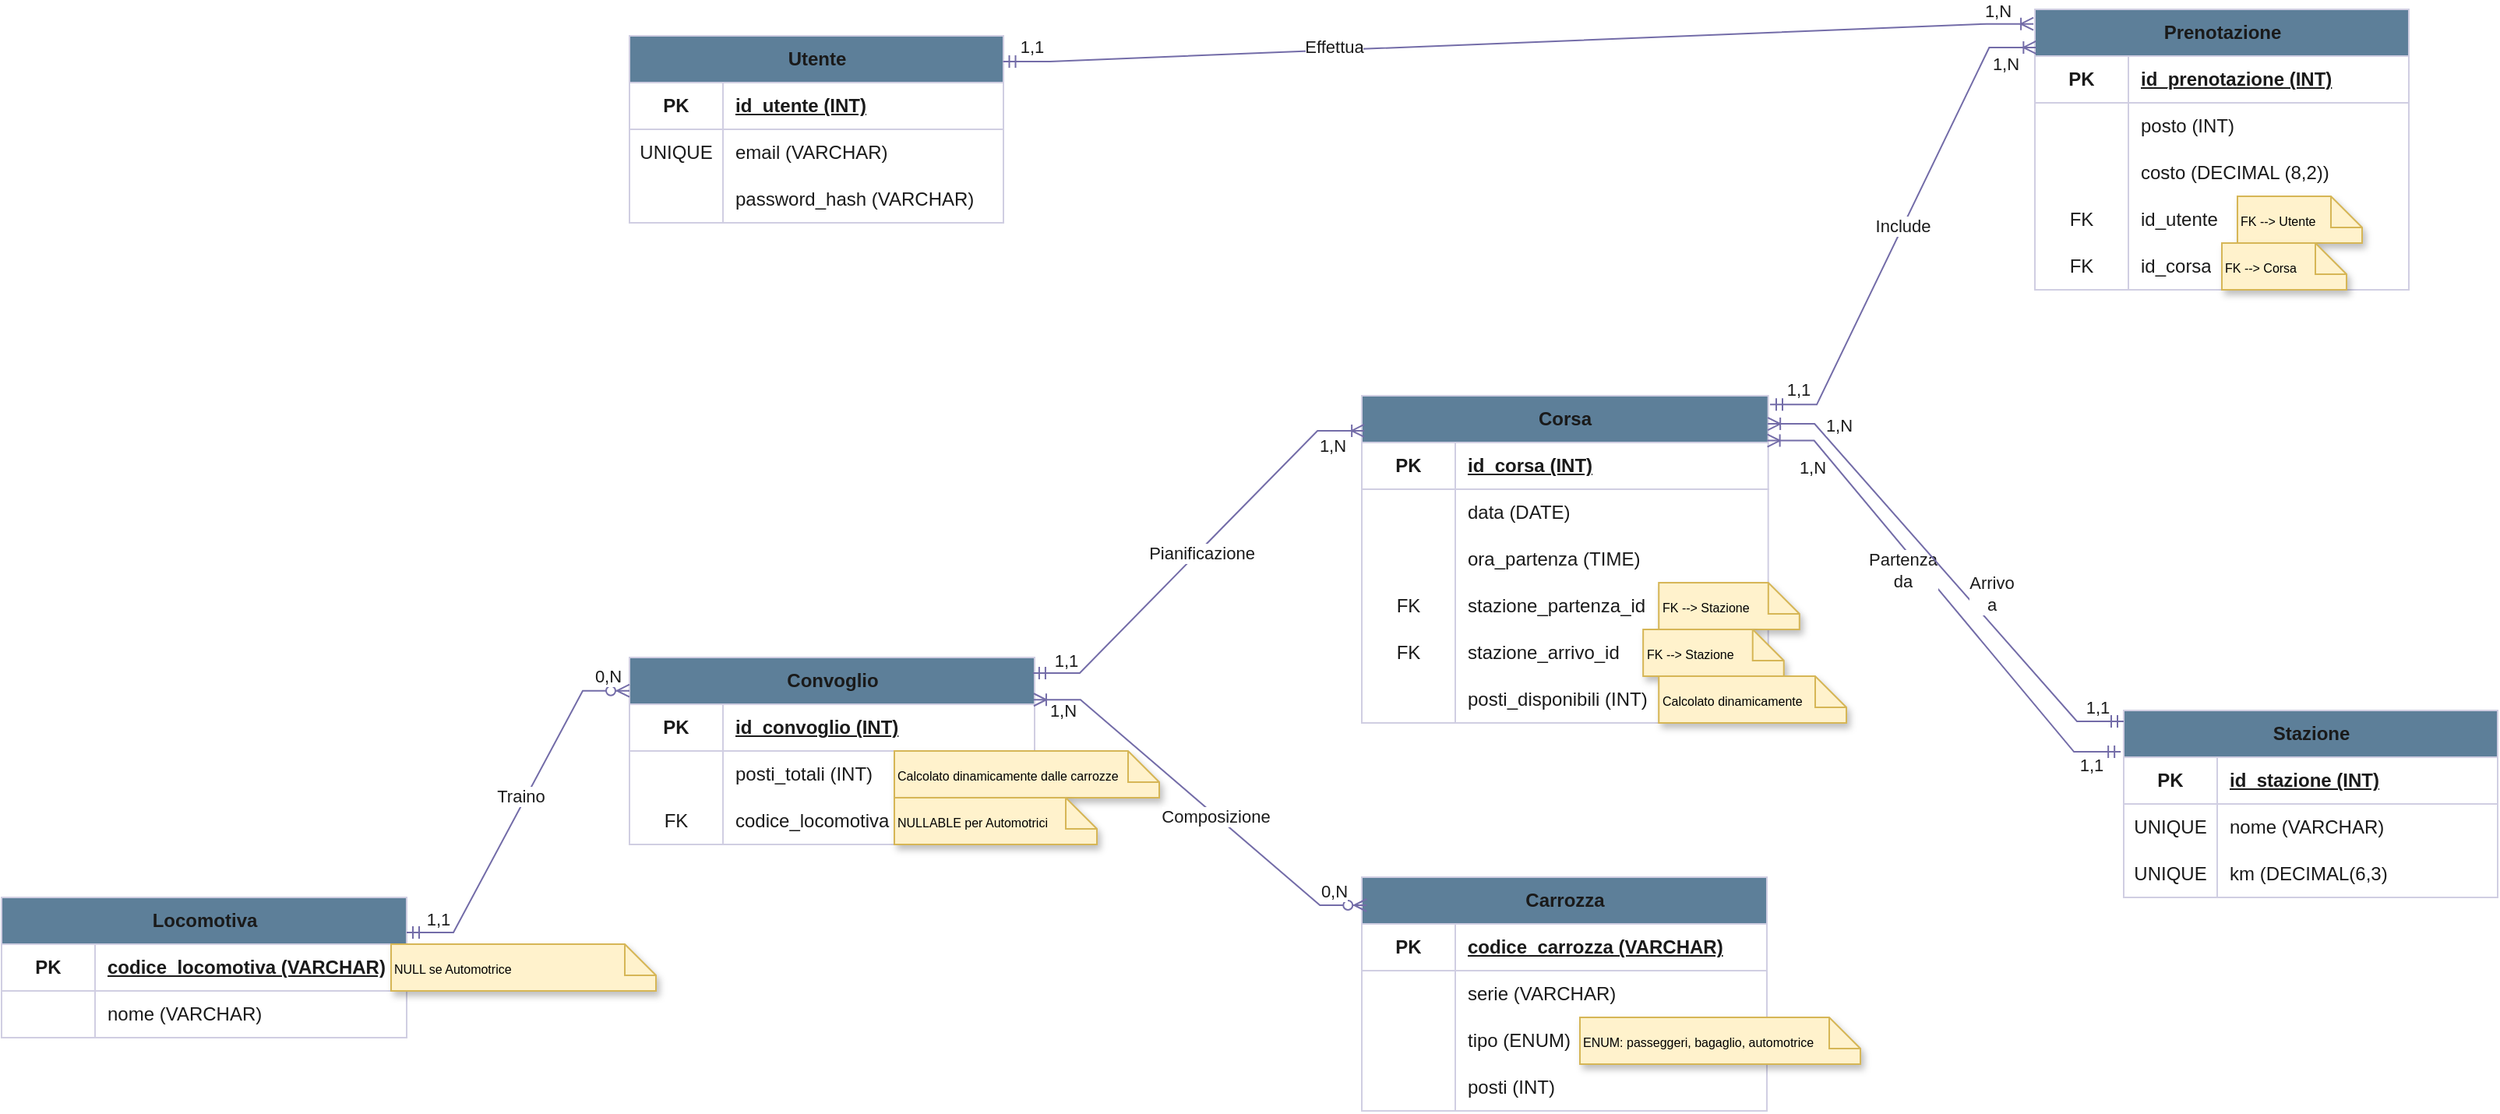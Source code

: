 <mxfile version="27.0.4" pages="4">
  <diagram id="0Lp9l-oLDQwWRPTFMky2" name="Page-2">
    <mxGraphModel dx="288" dy="695" grid="0" gridSize="10" guides="0" tooltips="1" connect="1" arrows="1" fold="1" page="1" pageScale="1" pageWidth="827" pageHeight="1169" math="0" shadow="0">
      <root>
        <mxCell id="0" />
        <mxCell id="1" parent="0" />
        <mxCell id="U90H3UDMM5J0Rr4zGol9-125" value="Stazione" style="shape=table;startSize=30;container=1;collapsible=1;childLayout=tableLayout;fixedRows=1;rowLines=0;fontStyle=1;align=center;resizeLast=1;html=1;labelBackgroundColor=none;fillColor=#5D7F99;strokeColor=#D0CEE2;fontColor=#1A1A1A;" vertex="1" parent="1">
          <mxGeometry x="1382" y="500" width="240" height="120" as="geometry" />
        </mxCell>
        <mxCell id="U90H3UDMM5J0Rr4zGol9-126" value="" style="shape=tableRow;horizontal=0;startSize=0;swimlaneHead=0;swimlaneBody=0;fillColor=none;collapsible=0;dropTarget=0;points=[[0,0.5],[1,0.5]];portConstraint=eastwest;top=0;left=0;right=0;bottom=1;labelBackgroundColor=none;strokeColor=#D0CEE2;fontColor=#1A1A1A;" vertex="1" parent="U90H3UDMM5J0Rr4zGol9-125">
          <mxGeometry y="30" width="240" height="30" as="geometry" />
        </mxCell>
        <mxCell id="U90H3UDMM5J0Rr4zGol9-127" value="PK" style="shape=partialRectangle;connectable=0;fillColor=none;top=0;left=0;bottom=0;right=0;fontStyle=1;overflow=hidden;whiteSpace=wrap;html=1;labelBackgroundColor=none;strokeColor=#D0CEE2;fontColor=#1A1A1A;" vertex="1" parent="U90H3UDMM5J0Rr4zGol9-126">
          <mxGeometry width="60" height="30" as="geometry">
            <mxRectangle width="60" height="30" as="alternateBounds" />
          </mxGeometry>
        </mxCell>
        <mxCell id="U90H3UDMM5J0Rr4zGol9-128" value="id_stazione (INT)" style="shape=partialRectangle;connectable=0;fillColor=none;top=0;left=0;bottom=0;right=0;align=left;spacingLeft=6;fontStyle=5;overflow=hidden;whiteSpace=wrap;html=1;labelBackgroundColor=none;strokeColor=#D0CEE2;fontColor=#1A1A1A;" vertex="1" parent="U90H3UDMM5J0Rr4zGol9-126">
          <mxGeometry x="60" width="180" height="30" as="geometry">
            <mxRectangle width="180" height="30" as="alternateBounds" />
          </mxGeometry>
        </mxCell>
        <mxCell id="U90H3UDMM5J0Rr4zGol9-129" value="" style="shape=tableRow;horizontal=0;startSize=0;swimlaneHead=0;swimlaneBody=0;fillColor=none;collapsible=0;dropTarget=0;points=[[0,0.5],[1,0.5]];portConstraint=eastwest;top=0;left=0;right=0;bottom=0;labelBackgroundColor=none;strokeColor=#D0CEE2;fontColor=#1A1A1A;" vertex="1" parent="U90H3UDMM5J0Rr4zGol9-125">
          <mxGeometry y="60" width="240" height="30" as="geometry" />
        </mxCell>
        <mxCell id="U90H3UDMM5J0Rr4zGol9-130" value="UNIQUE" style="shape=partialRectangle;connectable=0;fillColor=none;top=0;left=0;bottom=0;right=0;editable=1;overflow=hidden;whiteSpace=wrap;html=1;labelBackgroundColor=none;strokeColor=#D0CEE2;fontColor=#1A1A1A;" vertex="1" parent="U90H3UDMM5J0Rr4zGol9-129">
          <mxGeometry width="60" height="30" as="geometry">
            <mxRectangle width="60" height="30" as="alternateBounds" />
          </mxGeometry>
        </mxCell>
        <mxCell id="U90H3UDMM5J0Rr4zGol9-131" value="nome (VARCHAR)" style="shape=partialRectangle;connectable=0;fillColor=none;top=0;left=0;bottom=0;right=0;align=left;spacingLeft=6;overflow=hidden;whiteSpace=wrap;html=1;labelBackgroundColor=none;strokeColor=#D0CEE2;fontColor=#1A1A1A;" vertex="1" parent="U90H3UDMM5J0Rr4zGol9-129">
          <mxGeometry x="60" width="180" height="30" as="geometry">
            <mxRectangle width="180" height="30" as="alternateBounds" />
          </mxGeometry>
        </mxCell>
        <mxCell id="U90H3UDMM5J0Rr4zGol9-132" value="" style="shape=tableRow;horizontal=0;startSize=0;swimlaneHead=0;swimlaneBody=0;fillColor=none;collapsible=0;dropTarget=0;points=[[0,0.5],[1,0.5]];portConstraint=eastwest;top=0;left=0;right=0;bottom=0;labelBackgroundColor=none;strokeColor=#D0CEE2;fontColor=#1A1A1A;" vertex="1" parent="U90H3UDMM5J0Rr4zGol9-125">
          <mxGeometry y="90" width="240" height="30" as="geometry" />
        </mxCell>
        <mxCell id="U90H3UDMM5J0Rr4zGol9-133" value="UNIQUE" style="shape=partialRectangle;connectable=0;fillColor=none;top=0;left=0;bottom=0;right=0;editable=1;overflow=hidden;whiteSpace=wrap;html=1;labelBackgroundColor=none;strokeColor=#D0CEE2;fontColor=#1A1A1A;" vertex="1" parent="U90H3UDMM5J0Rr4zGol9-132">
          <mxGeometry width="60" height="30" as="geometry">
            <mxRectangle width="60" height="30" as="alternateBounds" />
          </mxGeometry>
        </mxCell>
        <mxCell id="U90H3UDMM5J0Rr4zGol9-134" value="km (DECIMAL(6,3)" style="shape=partialRectangle;connectable=0;fillColor=none;top=0;left=0;bottom=0;right=0;align=left;spacingLeft=6;overflow=hidden;whiteSpace=wrap;html=1;labelBackgroundColor=none;strokeColor=#D0CEE2;fontColor=#1A1A1A;" vertex="1" parent="U90H3UDMM5J0Rr4zGol9-132">
          <mxGeometry x="60" width="180" height="30" as="geometry">
            <mxRectangle width="180" height="30" as="alternateBounds" />
          </mxGeometry>
        </mxCell>
        <mxCell id="U90H3UDMM5J0Rr4zGol9-135" value="Locomotiva" style="shape=table;startSize=30;container=1;collapsible=1;childLayout=tableLayout;fixedRows=1;rowLines=0;fontStyle=1;align=center;resizeLast=1;html=1;labelBackgroundColor=none;fillColor=#5D7F99;strokeColor=#D0CEE2;fontColor=#1A1A1A;" vertex="1" parent="1">
          <mxGeometry x="20" y="620" width="260" height="90" as="geometry" />
        </mxCell>
        <mxCell id="U90H3UDMM5J0Rr4zGol9-136" value="" style="shape=tableRow;horizontal=0;startSize=0;swimlaneHead=0;swimlaneBody=0;fillColor=none;collapsible=0;dropTarget=0;points=[[0,0.5],[1,0.5]];portConstraint=eastwest;top=0;left=0;right=0;bottom=1;labelBackgroundColor=none;strokeColor=#D0CEE2;fontColor=#1A1A1A;" vertex="1" parent="U90H3UDMM5J0Rr4zGol9-135">
          <mxGeometry y="30" width="260" height="30" as="geometry" />
        </mxCell>
        <mxCell id="U90H3UDMM5J0Rr4zGol9-137" value="PK" style="shape=partialRectangle;connectable=0;fillColor=none;top=0;left=0;bottom=0;right=0;fontStyle=1;overflow=hidden;whiteSpace=wrap;html=1;labelBackgroundColor=none;strokeColor=#D0CEE2;fontColor=#1A1A1A;" vertex="1" parent="U90H3UDMM5J0Rr4zGol9-136">
          <mxGeometry width="60" height="30" as="geometry">
            <mxRectangle width="60" height="30" as="alternateBounds" />
          </mxGeometry>
        </mxCell>
        <mxCell id="U90H3UDMM5J0Rr4zGol9-138" value="codice_locomotiva (VARCHAR)" style="shape=partialRectangle;connectable=0;fillColor=none;top=0;left=0;bottom=0;right=0;align=left;spacingLeft=6;fontStyle=5;overflow=hidden;whiteSpace=wrap;html=1;labelBackgroundColor=none;strokeColor=#D0CEE2;fontColor=#1A1A1A;" vertex="1" parent="U90H3UDMM5J0Rr4zGol9-136">
          <mxGeometry x="60" width="200" height="30" as="geometry">
            <mxRectangle width="200" height="30" as="alternateBounds" />
          </mxGeometry>
        </mxCell>
        <mxCell id="U90H3UDMM5J0Rr4zGol9-139" value="" style="shape=tableRow;horizontal=0;startSize=0;swimlaneHead=0;swimlaneBody=0;fillColor=none;collapsible=0;dropTarget=0;points=[[0,0.5],[1,0.5]];portConstraint=eastwest;top=0;left=0;right=0;bottom=0;labelBackgroundColor=none;strokeColor=#D0CEE2;fontColor=#1A1A1A;" vertex="1" parent="U90H3UDMM5J0Rr4zGol9-135">
          <mxGeometry y="60" width="260" height="30" as="geometry" />
        </mxCell>
        <mxCell id="U90H3UDMM5J0Rr4zGol9-140" value="" style="shape=partialRectangle;connectable=0;fillColor=none;top=0;left=0;bottom=0;right=0;editable=1;overflow=hidden;whiteSpace=wrap;html=1;labelBackgroundColor=none;strokeColor=#D0CEE2;fontColor=#1A1A1A;" vertex="1" parent="U90H3UDMM5J0Rr4zGol9-139">
          <mxGeometry width="60" height="30" as="geometry">
            <mxRectangle width="60" height="30" as="alternateBounds" />
          </mxGeometry>
        </mxCell>
        <mxCell id="U90H3UDMM5J0Rr4zGol9-141" value="nome (VARCHAR)" style="shape=partialRectangle;connectable=0;fillColor=none;top=0;left=0;bottom=0;right=0;align=left;spacingLeft=6;overflow=hidden;whiteSpace=wrap;html=1;labelBackgroundColor=none;strokeColor=#D0CEE2;fontColor=#1A1A1A;" vertex="1" parent="U90H3UDMM5J0Rr4zGol9-139">
          <mxGeometry x="60" width="200" height="30" as="geometry">
            <mxRectangle width="200" height="30" as="alternateBounds" />
          </mxGeometry>
        </mxCell>
        <mxCell id="U90H3UDMM5J0Rr4zGol9-142" value="Utente" style="shape=table;startSize=30;container=1;collapsible=1;childLayout=tableLayout;fixedRows=1;rowLines=0;fontStyle=1;align=center;resizeLast=1;html=1;labelBackgroundColor=none;fillColor=#5D7F99;strokeColor=#D0CEE2;fontColor=#1A1A1A;" vertex="1" parent="1">
          <mxGeometry x="423" y="67" width="240" height="120" as="geometry" />
        </mxCell>
        <mxCell id="U90H3UDMM5J0Rr4zGol9-143" value="" style="shape=tableRow;horizontal=0;startSize=0;swimlaneHead=0;swimlaneBody=0;fillColor=none;collapsible=0;dropTarget=0;points=[[0,0.5],[1,0.5]];portConstraint=eastwest;top=0;left=0;right=0;bottom=1;labelBackgroundColor=none;strokeColor=#D0CEE2;fontColor=#1A1A1A;" vertex="1" parent="U90H3UDMM5J0Rr4zGol9-142">
          <mxGeometry y="30" width="240" height="30" as="geometry" />
        </mxCell>
        <mxCell id="U90H3UDMM5J0Rr4zGol9-144" value="PK" style="shape=partialRectangle;connectable=0;fillColor=none;top=0;left=0;bottom=0;right=0;fontStyle=1;overflow=hidden;whiteSpace=wrap;html=1;labelBackgroundColor=none;strokeColor=#D0CEE2;fontColor=#1A1A1A;" vertex="1" parent="U90H3UDMM5J0Rr4zGol9-143">
          <mxGeometry width="60" height="30" as="geometry">
            <mxRectangle width="60" height="30" as="alternateBounds" />
          </mxGeometry>
        </mxCell>
        <mxCell id="U90H3UDMM5J0Rr4zGol9-145" value="id_utente (INT)" style="shape=partialRectangle;connectable=0;fillColor=none;top=0;left=0;bottom=0;right=0;align=left;spacingLeft=6;fontStyle=5;overflow=hidden;whiteSpace=wrap;html=1;labelBackgroundColor=none;strokeColor=#D0CEE2;fontColor=#1A1A1A;" vertex="1" parent="U90H3UDMM5J0Rr4zGol9-143">
          <mxGeometry x="60" width="180" height="30" as="geometry">
            <mxRectangle width="180" height="30" as="alternateBounds" />
          </mxGeometry>
        </mxCell>
        <mxCell id="U90H3UDMM5J0Rr4zGol9-146" value="" style="shape=tableRow;horizontal=0;startSize=0;swimlaneHead=0;swimlaneBody=0;fillColor=none;collapsible=0;dropTarget=0;points=[[0,0.5],[1,0.5]];portConstraint=eastwest;top=0;left=0;right=0;bottom=0;labelBackgroundColor=none;strokeColor=#D0CEE2;fontColor=#1A1A1A;" vertex="1" parent="U90H3UDMM5J0Rr4zGol9-142">
          <mxGeometry y="60" width="240" height="30" as="geometry" />
        </mxCell>
        <mxCell id="U90H3UDMM5J0Rr4zGol9-147" value="UNIQUE" style="shape=partialRectangle;connectable=0;fillColor=none;top=0;left=0;bottom=0;right=0;editable=1;overflow=hidden;whiteSpace=wrap;html=1;labelBackgroundColor=none;strokeColor=#D0CEE2;fontColor=#1A1A1A;" vertex="1" parent="U90H3UDMM5J0Rr4zGol9-146">
          <mxGeometry width="60" height="30" as="geometry">
            <mxRectangle width="60" height="30" as="alternateBounds" />
          </mxGeometry>
        </mxCell>
        <mxCell id="U90H3UDMM5J0Rr4zGol9-148" value="email (VARCHAR)" style="shape=partialRectangle;connectable=0;fillColor=none;top=0;left=0;bottom=0;right=0;align=left;spacingLeft=6;overflow=hidden;whiteSpace=wrap;html=1;labelBackgroundColor=none;strokeColor=#D0CEE2;fontColor=#1A1A1A;" vertex="1" parent="U90H3UDMM5J0Rr4zGol9-146">
          <mxGeometry x="60" width="180" height="30" as="geometry">
            <mxRectangle width="180" height="30" as="alternateBounds" />
          </mxGeometry>
        </mxCell>
        <mxCell id="U90H3UDMM5J0Rr4zGol9-149" value="" style="shape=tableRow;horizontal=0;startSize=0;swimlaneHead=0;swimlaneBody=0;fillColor=none;collapsible=0;dropTarget=0;points=[[0,0.5],[1,0.5]];portConstraint=eastwest;top=0;left=0;right=0;bottom=0;labelBackgroundColor=none;strokeColor=#D0CEE2;fontColor=#1A1A1A;" vertex="1" parent="U90H3UDMM5J0Rr4zGol9-142">
          <mxGeometry y="90" width="240" height="30" as="geometry" />
        </mxCell>
        <mxCell id="U90H3UDMM5J0Rr4zGol9-150" value="" style="shape=partialRectangle;connectable=0;fillColor=none;top=0;left=0;bottom=0;right=0;editable=1;overflow=hidden;whiteSpace=wrap;html=1;labelBackgroundColor=none;strokeColor=#D0CEE2;fontColor=#1A1A1A;" vertex="1" parent="U90H3UDMM5J0Rr4zGol9-149">
          <mxGeometry width="60" height="30" as="geometry">
            <mxRectangle width="60" height="30" as="alternateBounds" />
          </mxGeometry>
        </mxCell>
        <mxCell id="U90H3UDMM5J0Rr4zGol9-151" value="password_hash (VARCHAR)" style="shape=partialRectangle;connectable=0;fillColor=none;top=0;left=0;bottom=0;right=0;align=left;spacingLeft=6;overflow=hidden;whiteSpace=wrap;html=1;labelBackgroundColor=none;strokeColor=#D0CEE2;fontColor=#1A1A1A;" vertex="1" parent="U90H3UDMM5J0Rr4zGol9-149">
          <mxGeometry x="60" width="180" height="30" as="geometry">
            <mxRectangle width="180" height="30" as="alternateBounds" />
          </mxGeometry>
        </mxCell>
        <mxCell id="U90H3UDMM5J0Rr4zGol9-152" value="" style="group" vertex="1" connectable="0" parent="1">
          <mxGeometry x="423" y="466" width="340" height="120" as="geometry" />
        </mxCell>
        <mxCell id="U90H3UDMM5J0Rr4zGol9-153" value="" style="group" vertex="1" connectable="0" parent="U90H3UDMM5J0Rr4zGol9-152">
          <mxGeometry width="340" height="120" as="geometry" />
        </mxCell>
        <mxCell id="U90H3UDMM5J0Rr4zGol9-154" value="Convoglio" style="shape=table;startSize=30;container=1;collapsible=1;childLayout=tableLayout;fixedRows=1;rowLines=0;fontStyle=1;align=center;resizeLast=1;html=1;labelBackgroundColor=none;fillColor=#5D7F99;strokeColor=#D0CEE2;fontColor=#1A1A1A;" vertex="1" parent="U90H3UDMM5J0Rr4zGol9-153">
          <mxGeometry width="260" height="120" as="geometry">
            <mxRectangle width="90" height="30" as="alternateBounds" />
          </mxGeometry>
        </mxCell>
        <mxCell id="U90H3UDMM5J0Rr4zGol9-155" value="" style="shape=tableRow;horizontal=0;startSize=0;swimlaneHead=0;swimlaneBody=0;fillColor=none;collapsible=0;dropTarget=0;points=[[0,0.5],[1,0.5]];portConstraint=eastwest;top=0;left=0;right=0;bottom=1;labelBackgroundColor=none;strokeColor=#D0CEE2;fontColor=#1A1A1A;" vertex="1" parent="U90H3UDMM5J0Rr4zGol9-154">
          <mxGeometry y="30" width="260" height="30" as="geometry" />
        </mxCell>
        <mxCell id="U90H3UDMM5J0Rr4zGol9-156" value="PK" style="shape=partialRectangle;connectable=0;fillColor=none;top=0;left=0;bottom=0;right=0;fontStyle=1;overflow=hidden;whiteSpace=wrap;html=1;labelBackgroundColor=none;strokeColor=#D0CEE2;fontColor=#1A1A1A;" vertex="1" parent="U90H3UDMM5J0Rr4zGol9-155">
          <mxGeometry width="60" height="30" as="geometry">
            <mxRectangle width="60" height="30" as="alternateBounds" />
          </mxGeometry>
        </mxCell>
        <mxCell id="U90H3UDMM5J0Rr4zGol9-157" value="id_convoglio (INT)" style="shape=partialRectangle;connectable=0;fillColor=none;top=0;left=0;bottom=0;right=0;align=left;spacingLeft=6;fontStyle=5;overflow=hidden;whiteSpace=wrap;html=1;labelBackgroundColor=none;strokeColor=#D0CEE2;fontColor=#1A1A1A;" vertex="1" parent="U90H3UDMM5J0Rr4zGol9-155">
          <mxGeometry x="60" width="200" height="30" as="geometry">
            <mxRectangle width="200" height="30" as="alternateBounds" />
          </mxGeometry>
        </mxCell>
        <mxCell id="U90H3UDMM5J0Rr4zGol9-158" value="" style="shape=tableRow;horizontal=0;startSize=0;swimlaneHead=0;swimlaneBody=0;fillColor=none;collapsible=0;dropTarget=0;points=[[0,0.5],[1,0.5]];portConstraint=eastwest;top=0;left=0;right=0;bottom=0;labelBackgroundColor=none;strokeColor=#D0CEE2;fontColor=#1A1A1A;" vertex="1" parent="U90H3UDMM5J0Rr4zGol9-154">
          <mxGeometry y="60" width="260" height="30" as="geometry" />
        </mxCell>
        <mxCell id="U90H3UDMM5J0Rr4zGol9-159" value="" style="shape=partialRectangle;connectable=0;fillColor=none;top=0;left=0;bottom=0;right=0;editable=1;overflow=hidden;whiteSpace=wrap;html=1;labelBackgroundColor=none;strokeColor=#D0CEE2;fontColor=#1A1A1A;" vertex="1" parent="U90H3UDMM5J0Rr4zGol9-158">
          <mxGeometry width="60" height="30" as="geometry">
            <mxRectangle width="60" height="30" as="alternateBounds" />
          </mxGeometry>
        </mxCell>
        <mxCell id="U90H3UDMM5J0Rr4zGol9-160" value="posti_totali (INT)" style="shape=partialRectangle;connectable=0;fillColor=none;top=0;left=0;bottom=0;right=0;align=left;spacingLeft=6;overflow=hidden;whiteSpace=wrap;html=1;labelBackgroundColor=none;strokeColor=#D0CEE2;fontColor=#1A1A1A;" vertex="1" parent="U90H3UDMM5J0Rr4zGol9-158">
          <mxGeometry x="60" width="200" height="30" as="geometry">
            <mxRectangle width="200" height="30" as="alternateBounds" />
          </mxGeometry>
        </mxCell>
        <mxCell id="U90H3UDMM5J0Rr4zGol9-161" style="shape=tableRow;horizontal=0;startSize=0;swimlaneHead=0;swimlaneBody=0;fillColor=none;collapsible=0;dropTarget=0;points=[[0,0.5],[1,0.5]];portConstraint=eastwest;top=0;left=0;right=0;bottom=0;labelBackgroundColor=none;strokeColor=#D0CEE2;fontColor=#1A1A1A;" vertex="1" parent="U90H3UDMM5J0Rr4zGol9-154">
          <mxGeometry y="90" width="260" height="30" as="geometry" />
        </mxCell>
        <mxCell id="U90H3UDMM5J0Rr4zGol9-162" value="FK" style="shape=partialRectangle;connectable=0;fillColor=none;top=0;left=0;bottom=0;right=0;editable=1;overflow=hidden;whiteSpace=wrap;html=1;labelBackgroundColor=none;strokeColor=#D0CEE2;fontColor=#1A1A1A;" vertex="1" parent="U90H3UDMM5J0Rr4zGol9-161">
          <mxGeometry width="60" height="30" as="geometry">
            <mxRectangle width="60" height="30" as="alternateBounds" />
          </mxGeometry>
        </mxCell>
        <mxCell id="U90H3UDMM5J0Rr4zGol9-163" value="codice_locomotiva" style="shape=partialRectangle;connectable=0;fillColor=none;top=0;left=0;bottom=0;right=0;align=left;spacingLeft=6;overflow=hidden;whiteSpace=wrap;html=1;labelBackgroundColor=none;strokeColor=#D0CEE2;fontColor=#1A1A1A;" vertex="1" parent="U90H3UDMM5J0Rr4zGol9-161">
          <mxGeometry x="60" width="200" height="30" as="geometry">
            <mxRectangle width="200" height="30" as="alternateBounds" />
          </mxGeometry>
        </mxCell>
        <mxCell id="U90H3UDMM5J0Rr4zGol9-164" value="&lt;font style=&quot;font-size: 8px;&quot;&gt;Calcolato dinamicamente dalle carrozze&lt;/font&gt;" style="shape=note;size=20;whiteSpace=wrap;html=1;fillColor=#fff2cc;strokeColor=#d6b656;strokeWidth=1;shadow=1;labelBackgroundColor=none;align=left;" vertex="1" parent="U90H3UDMM5J0Rr4zGol9-153">
          <mxGeometry x="170" y="60" width="170" height="30" as="geometry" />
        </mxCell>
        <mxCell id="U90H3UDMM5J0Rr4zGol9-165" value="&lt;font style=&quot;font-size: 8px;&quot;&gt;NULLABLE per Automotrici&lt;/font&gt;" style="shape=note;size=20;whiteSpace=wrap;html=1;fillColor=#fff2cc;strokeColor=#d6b656;strokeWidth=1;shadow=1;labelBackgroundColor=none;align=left;" vertex="1" parent="U90H3UDMM5J0Rr4zGol9-153">
          <mxGeometry x="170" y="90" width="130" height="30" as="geometry" />
        </mxCell>
        <mxCell id="U90H3UDMM5J0Rr4zGol9-166" value="Carrozza" style="shape=table;startSize=30;container=1;collapsible=1;childLayout=tableLayout;fixedRows=1;rowLines=0;fontStyle=1;align=center;resizeLast=1;html=1;labelBackgroundColor=none;fillColor=#5D7F99;strokeColor=#D0CEE2;fontColor=#1A1A1A;" vertex="1" parent="1">
          <mxGeometry x="893" y="607" width="260" height="150" as="geometry" />
        </mxCell>
        <mxCell id="U90H3UDMM5J0Rr4zGol9-167" value="" style="shape=tableRow;horizontal=0;startSize=0;swimlaneHead=0;swimlaneBody=0;fillColor=none;collapsible=0;dropTarget=0;points=[[0,0.5],[1,0.5]];portConstraint=eastwest;top=0;left=0;right=0;bottom=1;labelBackgroundColor=none;strokeColor=#D0CEE2;fontColor=#1A1A1A;" vertex="1" parent="U90H3UDMM5J0Rr4zGol9-166">
          <mxGeometry y="30" width="260" height="30" as="geometry" />
        </mxCell>
        <mxCell id="U90H3UDMM5J0Rr4zGol9-168" value="PK" style="shape=partialRectangle;connectable=0;fillColor=none;top=0;left=0;bottom=0;right=0;fontStyle=1;overflow=hidden;whiteSpace=wrap;html=1;labelBackgroundColor=none;strokeColor=#D0CEE2;fontColor=#1A1A1A;" vertex="1" parent="U90H3UDMM5J0Rr4zGol9-167">
          <mxGeometry width="60" height="30" as="geometry">
            <mxRectangle width="60" height="30" as="alternateBounds" />
          </mxGeometry>
        </mxCell>
        <mxCell id="U90H3UDMM5J0Rr4zGol9-169" value="codice_carrozza (VARCHAR)" style="shape=partialRectangle;connectable=0;fillColor=none;top=0;left=0;bottom=0;right=0;align=left;spacingLeft=6;fontStyle=5;overflow=hidden;whiteSpace=wrap;html=1;labelBackgroundColor=none;strokeColor=#D0CEE2;fontColor=#1A1A1A;" vertex="1" parent="U90H3UDMM5J0Rr4zGol9-167">
          <mxGeometry x="60" width="200" height="30" as="geometry">
            <mxRectangle width="200" height="30" as="alternateBounds" />
          </mxGeometry>
        </mxCell>
        <mxCell id="U90H3UDMM5J0Rr4zGol9-170" value="" style="shape=tableRow;horizontal=0;startSize=0;swimlaneHead=0;swimlaneBody=0;fillColor=none;collapsible=0;dropTarget=0;points=[[0,0.5],[1,0.5]];portConstraint=eastwest;top=0;left=0;right=0;bottom=0;labelBackgroundColor=none;strokeColor=#D0CEE2;fontColor=#1A1A1A;" vertex="1" parent="U90H3UDMM5J0Rr4zGol9-166">
          <mxGeometry y="60" width="260" height="30" as="geometry" />
        </mxCell>
        <mxCell id="U90H3UDMM5J0Rr4zGol9-171" value="" style="shape=partialRectangle;connectable=0;fillColor=none;top=0;left=0;bottom=0;right=0;editable=1;overflow=hidden;whiteSpace=wrap;html=1;labelBackgroundColor=none;strokeColor=#D0CEE2;fontColor=#1A1A1A;" vertex="1" parent="U90H3UDMM5J0Rr4zGol9-170">
          <mxGeometry width="60" height="30" as="geometry">
            <mxRectangle width="60" height="30" as="alternateBounds" />
          </mxGeometry>
        </mxCell>
        <mxCell id="U90H3UDMM5J0Rr4zGol9-172" value="serie (VARCHAR)" style="shape=partialRectangle;connectable=0;fillColor=none;top=0;left=0;bottom=0;right=0;align=left;spacingLeft=6;overflow=hidden;whiteSpace=wrap;html=1;labelBackgroundColor=none;strokeColor=#D0CEE2;fontColor=#1A1A1A;" vertex="1" parent="U90H3UDMM5J0Rr4zGol9-170">
          <mxGeometry x="60" width="200" height="30" as="geometry">
            <mxRectangle width="200" height="30" as="alternateBounds" />
          </mxGeometry>
        </mxCell>
        <mxCell id="U90H3UDMM5J0Rr4zGol9-173" value="" style="shape=tableRow;horizontal=0;startSize=0;swimlaneHead=0;swimlaneBody=0;fillColor=none;collapsible=0;dropTarget=0;points=[[0,0.5],[1,0.5]];portConstraint=eastwest;top=0;left=0;right=0;bottom=0;labelBackgroundColor=none;strokeColor=#D0CEE2;fontColor=#1A1A1A;" vertex="1" parent="U90H3UDMM5J0Rr4zGol9-166">
          <mxGeometry y="90" width="260" height="30" as="geometry" />
        </mxCell>
        <mxCell id="U90H3UDMM5J0Rr4zGol9-174" value="" style="shape=partialRectangle;connectable=0;fillColor=none;top=0;left=0;bottom=0;right=0;editable=1;overflow=hidden;whiteSpace=wrap;html=1;labelBackgroundColor=none;strokeColor=#D0CEE2;fontColor=#1A1A1A;" vertex="1" parent="U90H3UDMM5J0Rr4zGol9-173">
          <mxGeometry width="60" height="30" as="geometry">
            <mxRectangle width="60" height="30" as="alternateBounds" />
          </mxGeometry>
        </mxCell>
        <mxCell id="U90H3UDMM5J0Rr4zGol9-175" value="tipo (ENUM)" style="shape=partialRectangle;connectable=0;fillColor=none;top=0;left=0;bottom=0;right=0;align=left;spacingLeft=6;overflow=hidden;whiteSpace=wrap;html=1;labelBackgroundColor=none;strokeColor=#D0CEE2;fontColor=#1A1A1A;" vertex="1" parent="U90H3UDMM5J0Rr4zGol9-173">
          <mxGeometry x="60" width="200" height="30" as="geometry">
            <mxRectangle width="200" height="30" as="alternateBounds" />
          </mxGeometry>
        </mxCell>
        <mxCell id="U90H3UDMM5J0Rr4zGol9-176" value="" style="shape=tableRow;horizontal=0;startSize=0;swimlaneHead=0;swimlaneBody=0;fillColor=none;collapsible=0;dropTarget=0;points=[[0,0.5],[1,0.5]];portConstraint=eastwest;top=0;left=0;right=0;bottom=0;labelBackgroundColor=none;strokeColor=#D0CEE2;fontColor=#1A1A1A;" vertex="1" parent="U90H3UDMM5J0Rr4zGol9-166">
          <mxGeometry y="120" width="260" height="30" as="geometry" />
        </mxCell>
        <mxCell id="U90H3UDMM5J0Rr4zGol9-177" value="" style="shape=partialRectangle;connectable=0;fillColor=none;top=0;left=0;bottom=0;right=0;editable=1;overflow=hidden;whiteSpace=wrap;html=1;labelBackgroundColor=none;strokeColor=#D0CEE2;fontColor=#1A1A1A;" vertex="1" parent="U90H3UDMM5J0Rr4zGol9-176">
          <mxGeometry width="60" height="30" as="geometry">
            <mxRectangle width="60" height="30" as="alternateBounds" />
          </mxGeometry>
        </mxCell>
        <mxCell id="U90H3UDMM5J0Rr4zGol9-178" value="posti (INT)" style="shape=partialRectangle;connectable=0;fillColor=none;top=0;left=0;bottom=0;right=0;align=left;spacingLeft=6;overflow=hidden;whiteSpace=wrap;html=1;labelBackgroundColor=none;strokeColor=#D0CEE2;fontColor=#1A1A1A;" vertex="1" parent="U90H3UDMM5J0Rr4zGol9-176">
          <mxGeometry x="60" width="200" height="30" as="geometry">
            <mxRectangle width="200" height="30" as="alternateBounds" />
          </mxGeometry>
        </mxCell>
        <mxCell id="U90H3UDMM5J0Rr4zGol9-179" value="&lt;font style=&quot;font-size: 8px;&quot;&gt;ENUM: passeggeri, bagaglio, automotrice&lt;/font&gt;" style="shape=note;size=20;whiteSpace=wrap;html=1;fillColor=#fff2cc;strokeColor=#d6b656;strokeWidth=1;shadow=1;labelBackgroundColor=none;align=left;" vertex="1" parent="1">
          <mxGeometry x="1033" y="697" width="180" height="30" as="geometry" />
        </mxCell>
        <mxCell id="U90H3UDMM5J0Rr4zGol9-180" value="" style="group" vertex="1" connectable="0" parent="1">
          <mxGeometry x="893" y="298" width="311" height="210" as="geometry" />
        </mxCell>
        <mxCell id="U90H3UDMM5J0Rr4zGol9-181" value="Corsa" style="shape=table;startSize=30;container=1;collapsible=1;childLayout=tableLayout;fixedRows=1;rowLines=0;fontStyle=1;align=center;resizeLast=1;html=1;labelBackgroundColor=none;fillColor=#5D7F99;strokeColor=#D0CEE2;fontColor=#1A1A1A;" vertex="1" parent="U90H3UDMM5J0Rr4zGol9-180">
          <mxGeometry width="260.839" height="210" as="geometry" />
        </mxCell>
        <mxCell id="U90H3UDMM5J0Rr4zGol9-182" value="" style="shape=tableRow;horizontal=0;startSize=0;swimlaneHead=0;swimlaneBody=0;fillColor=none;collapsible=0;dropTarget=0;points=[[0,0.5],[1,0.5]];portConstraint=eastwest;top=0;left=0;right=0;bottom=1;labelBackgroundColor=none;strokeColor=#D0CEE2;fontColor=#1A1A1A;" vertex="1" parent="U90H3UDMM5J0Rr4zGol9-181">
          <mxGeometry y="30" width="260.839" height="30" as="geometry" />
        </mxCell>
        <mxCell id="U90H3UDMM5J0Rr4zGol9-183" value="PK" style="shape=partialRectangle;connectable=0;fillColor=none;top=0;left=0;bottom=0;right=0;fontStyle=1;overflow=hidden;whiteSpace=wrap;html=1;labelBackgroundColor=none;strokeColor=#D0CEE2;fontColor=#1A1A1A;" vertex="1" parent="U90H3UDMM5J0Rr4zGol9-182">
          <mxGeometry width="60" height="30" as="geometry">
            <mxRectangle width="60" height="30" as="alternateBounds" />
          </mxGeometry>
        </mxCell>
        <mxCell id="U90H3UDMM5J0Rr4zGol9-184" value="id_corsa (INT)" style="shape=partialRectangle;connectable=0;fillColor=none;top=0;left=0;bottom=0;right=0;align=left;spacingLeft=6;fontStyle=5;overflow=hidden;whiteSpace=wrap;html=1;labelBackgroundColor=none;strokeColor=#D0CEE2;fontColor=#1A1A1A;" vertex="1" parent="U90H3UDMM5J0Rr4zGol9-182">
          <mxGeometry x="60" width="200.839" height="30" as="geometry">
            <mxRectangle width="200.839" height="30" as="alternateBounds" />
          </mxGeometry>
        </mxCell>
        <mxCell id="U90H3UDMM5J0Rr4zGol9-185" value="" style="shape=tableRow;horizontal=0;startSize=0;swimlaneHead=0;swimlaneBody=0;fillColor=none;collapsible=0;dropTarget=0;points=[[0,0.5],[1,0.5]];portConstraint=eastwest;top=0;left=0;right=0;bottom=0;labelBackgroundColor=none;strokeColor=#D0CEE2;fontColor=#1A1A1A;" vertex="1" parent="U90H3UDMM5J0Rr4zGol9-181">
          <mxGeometry y="60" width="260.839" height="30" as="geometry" />
        </mxCell>
        <mxCell id="U90H3UDMM5J0Rr4zGol9-186" value="" style="shape=partialRectangle;connectable=0;fillColor=none;top=0;left=0;bottom=0;right=0;editable=1;overflow=hidden;whiteSpace=wrap;html=1;labelBackgroundColor=none;strokeColor=#D0CEE2;fontColor=#1A1A1A;" vertex="1" parent="U90H3UDMM5J0Rr4zGol9-185">
          <mxGeometry width="60" height="30" as="geometry">
            <mxRectangle width="60" height="30" as="alternateBounds" />
          </mxGeometry>
        </mxCell>
        <mxCell id="U90H3UDMM5J0Rr4zGol9-187" value="data (DATE)" style="shape=partialRectangle;connectable=0;fillColor=none;top=0;left=0;bottom=0;right=0;align=left;spacingLeft=6;overflow=hidden;whiteSpace=wrap;html=1;labelBackgroundColor=none;strokeColor=#D0CEE2;fontColor=#1A1A1A;" vertex="1" parent="U90H3UDMM5J0Rr4zGol9-185">
          <mxGeometry x="60" width="200.839" height="30" as="geometry">
            <mxRectangle width="200.839" height="30" as="alternateBounds" />
          </mxGeometry>
        </mxCell>
        <mxCell id="U90H3UDMM5J0Rr4zGol9-188" value="" style="shape=tableRow;horizontal=0;startSize=0;swimlaneHead=0;swimlaneBody=0;fillColor=none;collapsible=0;dropTarget=0;points=[[0,0.5],[1,0.5]];portConstraint=eastwest;top=0;left=0;right=0;bottom=0;labelBackgroundColor=none;strokeColor=#D0CEE2;fontColor=#1A1A1A;" vertex="1" parent="U90H3UDMM5J0Rr4zGol9-181">
          <mxGeometry y="90" width="260.839" height="30" as="geometry" />
        </mxCell>
        <mxCell id="U90H3UDMM5J0Rr4zGol9-189" value="" style="shape=partialRectangle;connectable=0;fillColor=none;top=0;left=0;bottom=0;right=0;editable=1;overflow=hidden;whiteSpace=wrap;html=1;labelBackgroundColor=none;strokeColor=#D0CEE2;fontColor=#1A1A1A;" vertex="1" parent="U90H3UDMM5J0Rr4zGol9-188">
          <mxGeometry width="60" height="30" as="geometry">
            <mxRectangle width="60" height="30" as="alternateBounds" />
          </mxGeometry>
        </mxCell>
        <mxCell id="U90H3UDMM5J0Rr4zGol9-190" value="ora_partenza (TIME)" style="shape=partialRectangle;connectable=0;fillColor=none;top=0;left=0;bottom=0;right=0;align=left;spacingLeft=6;overflow=hidden;whiteSpace=wrap;html=1;labelBackgroundColor=none;strokeColor=#D0CEE2;fontColor=#1A1A1A;" vertex="1" parent="U90H3UDMM5J0Rr4zGol9-188">
          <mxGeometry x="60" width="200.839" height="30" as="geometry">
            <mxRectangle width="200.839" height="30" as="alternateBounds" />
          </mxGeometry>
        </mxCell>
        <mxCell id="U90H3UDMM5J0Rr4zGol9-191" value="" style="shape=tableRow;horizontal=0;startSize=0;swimlaneHead=0;swimlaneBody=0;fillColor=none;collapsible=0;dropTarget=0;points=[[0,0.5],[1,0.5]];portConstraint=eastwest;top=0;left=0;right=0;bottom=0;labelBackgroundColor=none;strokeColor=#D0CEE2;fontColor=#1A1A1A;" vertex="1" parent="U90H3UDMM5J0Rr4zGol9-181">
          <mxGeometry y="120" width="260.839" height="30" as="geometry" />
        </mxCell>
        <mxCell id="U90H3UDMM5J0Rr4zGol9-192" value="FK" style="shape=partialRectangle;connectable=0;fillColor=none;top=0;left=0;bottom=0;right=0;editable=1;overflow=hidden;whiteSpace=wrap;html=1;labelBackgroundColor=none;strokeColor=#D0CEE2;fontColor=#1A1A1A;" vertex="1" parent="U90H3UDMM5J0Rr4zGol9-191">
          <mxGeometry width="60" height="30" as="geometry">
            <mxRectangle width="60" height="30" as="alternateBounds" />
          </mxGeometry>
        </mxCell>
        <mxCell id="U90H3UDMM5J0Rr4zGol9-193" value="stazione_partenza_id" style="shape=partialRectangle;connectable=0;fillColor=none;top=0;left=0;bottom=0;right=0;align=left;spacingLeft=6;overflow=hidden;whiteSpace=wrap;html=1;labelBackgroundColor=none;strokeColor=#D0CEE2;fontColor=#1A1A1A;" vertex="1" parent="U90H3UDMM5J0Rr4zGol9-191">
          <mxGeometry x="60" width="200.839" height="30" as="geometry">
            <mxRectangle width="200.839" height="30" as="alternateBounds" />
          </mxGeometry>
        </mxCell>
        <mxCell id="U90H3UDMM5J0Rr4zGol9-194" style="shape=tableRow;horizontal=0;startSize=0;swimlaneHead=0;swimlaneBody=0;fillColor=none;collapsible=0;dropTarget=0;points=[[0,0.5],[1,0.5]];portConstraint=eastwest;top=0;left=0;right=0;bottom=0;labelBackgroundColor=none;strokeColor=#D0CEE2;fontColor=#1A1A1A;" vertex="1" parent="U90H3UDMM5J0Rr4zGol9-181">
          <mxGeometry y="150" width="260.839" height="30" as="geometry" />
        </mxCell>
        <mxCell id="U90H3UDMM5J0Rr4zGol9-195" value="FK" style="shape=partialRectangle;connectable=0;fillColor=none;top=0;left=0;bottom=0;right=0;editable=1;overflow=hidden;whiteSpace=wrap;html=1;labelBackgroundColor=none;strokeColor=#D0CEE2;fontColor=#1A1A1A;" vertex="1" parent="U90H3UDMM5J0Rr4zGol9-194">
          <mxGeometry width="60" height="30" as="geometry">
            <mxRectangle width="60" height="30" as="alternateBounds" />
          </mxGeometry>
        </mxCell>
        <mxCell id="U90H3UDMM5J0Rr4zGol9-196" value="stazione_arrivo_id" style="shape=partialRectangle;connectable=0;fillColor=none;top=0;left=0;bottom=0;right=0;align=left;spacingLeft=6;overflow=hidden;whiteSpace=wrap;html=1;labelBackgroundColor=none;strokeColor=#D0CEE2;fontColor=#1A1A1A;" vertex="1" parent="U90H3UDMM5J0Rr4zGol9-194">
          <mxGeometry x="60" width="200.839" height="30" as="geometry">
            <mxRectangle width="200.839" height="30" as="alternateBounds" />
          </mxGeometry>
        </mxCell>
        <mxCell id="U90H3UDMM5J0Rr4zGol9-197" style="shape=tableRow;horizontal=0;startSize=0;swimlaneHead=0;swimlaneBody=0;fillColor=none;collapsible=0;dropTarget=0;points=[[0,0.5],[1,0.5]];portConstraint=eastwest;top=0;left=0;right=0;bottom=0;labelBackgroundColor=none;strokeColor=#D0CEE2;fontColor=#1A1A1A;" vertex="1" parent="U90H3UDMM5J0Rr4zGol9-181">
          <mxGeometry y="180" width="260.839" height="30" as="geometry" />
        </mxCell>
        <mxCell id="U90H3UDMM5J0Rr4zGol9-198" style="shape=partialRectangle;connectable=0;fillColor=none;top=0;left=0;bottom=0;right=0;editable=1;overflow=hidden;whiteSpace=wrap;html=1;labelBackgroundColor=none;strokeColor=#D0CEE2;fontColor=#1A1A1A;" vertex="1" parent="U90H3UDMM5J0Rr4zGol9-197">
          <mxGeometry width="60" height="30" as="geometry">
            <mxRectangle width="60" height="30" as="alternateBounds" />
          </mxGeometry>
        </mxCell>
        <mxCell id="U90H3UDMM5J0Rr4zGol9-199" value="posti_disponibili (INT)" style="shape=partialRectangle;connectable=0;fillColor=none;top=0;left=0;bottom=0;right=0;align=left;spacingLeft=6;overflow=hidden;whiteSpace=wrap;html=1;labelBackgroundColor=none;strokeColor=#D0CEE2;fontColor=#1A1A1A;" vertex="1" parent="U90H3UDMM5J0Rr4zGol9-197">
          <mxGeometry x="60" width="200.839" height="30" as="geometry">
            <mxRectangle width="200.839" height="30" as="alternateBounds" />
          </mxGeometry>
        </mxCell>
        <mxCell id="U90H3UDMM5J0Rr4zGol9-200" value="&lt;font style=&quot;font-size: 8px;&quot;&gt;FK --&amp;gt; Stazione&lt;/font&gt;" style="shape=note;size=20;whiteSpace=wrap;html=1;fillColor=#fff2cc;strokeColor=#d6b656;strokeWidth=1;shadow=1;labelBackgroundColor=none;align=left;" vertex="1" parent="U90H3UDMM5J0Rr4zGol9-180">
          <mxGeometry x="190.613" y="120" width="90.29" height="30" as="geometry" />
        </mxCell>
        <mxCell id="U90H3UDMM5J0Rr4zGol9-201" value="&lt;font style=&quot;font-size: 8px;&quot;&gt;FK --&amp;gt; Stazione&lt;/font&gt;" style="shape=note;size=20;whiteSpace=wrap;html=1;fillColor=#fff2cc;strokeColor=#d6b656;strokeWidth=1;shadow=1;labelBackgroundColor=none;align=left;" vertex="1" parent="U90H3UDMM5J0Rr4zGol9-180">
          <mxGeometry x="180.581" y="150" width="90.29" height="30" as="geometry" />
        </mxCell>
        <mxCell id="U90H3UDMM5J0Rr4zGol9-202" value="&lt;font style=&quot;font-size: 8px;&quot;&gt;Calcolato dinamicamente&lt;/font&gt;" style="shape=note;size=20;whiteSpace=wrap;html=1;fillColor=#fff2cc;strokeColor=#d6b656;strokeWidth=1;shadow=1;labelBackgroundColor=none;align=left;" vertex="1" parent="U90H3UDMM5J0Rr4zGol9-180">
          <mxGeometry x="190.613" y="180" width="120.387" height="30" as="geometry" />
        </mxCell>
        <mxCell id="U90H3UDMM5J0Rr4zGol9-203" value="Prenotazione" style="shape=table;startSize=30;container=1;collapsible=1;childLayout=tableLayout;fixedRows=1;rowLines=0;fontStyle=1;align=center;resizeLast=1;html=1;labelBackgroundColor=none;fillColor=#5D7F99;strokeColor=#D0CEE2;fontColor=#1A1A1A;" vertex="1" parent="1">
          <mxGeometry x="1325" y="50" width="240" height="180" as="geometry" />
        </mxCell>
        <mxCell id="U90H3UDMM5J0Rr4zGol9-204" value="" style="shape=tableRow;horizontal=0;startSize=0;swimlaneHead=0;swimlaneBody=0;fillColor=none;collapsible=0;dropTarget=0;points=[[0,0.5],[1,0.5]];portConstraint=eastwest;top=0;left=0;right=0;bottom=1;labelBackgroundColor=none;strokeColor=#D0CEE2;fontColor=#1A1A1A;" vertex="1" parent="U90H3UDMM5J0Rr4zGol9-203">
          <mxGeometry y="30" width="240" height="30" as="geometry" />
        </mxCell>
        <mxCell id="U90H3UDMM5J0Rr4zGol9-205" value="PK" style="shape=partialRectangle;connectable=0;fillColor=none;top=0;left=0;bottom=0;right=0;fontStyle=1;overflow=hidden;whiteSpace=wrap;html=1;labelBackgroundColor=none;strokeColor=#D0CEE2;fontColor=#1A1A1A;" vertex="1" parent="U90H3UDMM5J0Rr4zGol9-204">
          <mxGeometry width="60" height="30" as="geometry">
            <mxRectangle width="60" height="30" as="alternateBounds" />
          </mxGeometry>
        </mxCell>
        <mxCell id="U90H3UDMM5J0Rr4zGol9-206" value="id_prenotazione (INT)" style="shape=partialRectangle;connectable=0;fillColor=none;top=0;left=0;bottom=0;right=0;align=left;spacingLeft=6;fontStyle=5;overflow=hidden;whiteSpace=wrap;html=1;labelBackgroundColor=none;strokeColor=#D0CEE2;fontColor=#1A1A1A;" vertex="1" parent="U90H3UDMM5J0Rr4zGol9-204">
          <mxGeometry x="60" width="180" height="30" as="geometry">
            <mxRectangle width="180" height="30" as="alternateBounds" />
          </mxGeometry>
        </mxCell>
        <mxCell id="U90H3UDMM5J0Rr4zGol9-207" value="" style="shape=tableRow;horizontal=0;startSize=0;swimlaneHead=0;swimlaneBody=0;fillColor=none;collapsible=0;dropTarget=0;points=[[0,0.5],[1,0.5]];portConstraint=eastwest;top=0;left=0;right=0;bottom=0;labelBackgroundColor=none;strokeColor=#D0CEE2;fontColor=#1A1A1A;" vertex="1" parent="U90H3UDMM5J0Rr4zGol9-203">
          <mxGeometry y="60" width="240" height="30" as="geometry" />
        </mxCell>
        <mxCell id="U90H3UDMM5J0Rr4zGol9-208" value="" style="shape=partialRectangle;connectable=0;fillColor=none;top=0;left=0;bottom=0;right=0;editable=1;overflow=hidden;whiteSpace=wrap;html=1;labelBackgroundColor=none;strokeColor=#D0CEE2;fontColor=#1A1A1A;" vertex="1" parent="U90H3UDMM5J0Rr4zGol9-207">
          <mxGeometry width="60" height="30" as="geometry">
            <mxRectangle width="60" height="30" as="alternateBounds" />
          </mxGeometry>
        </mxCell>
        <mxCell id="U90H3UDMM5J0Rr4zGol9-209" value="posto (INT)" style="shape=partialRectangle;connectable=0;fillColor=none;top=0;left=0;bottom=0;right=0;align=left;spacingLeft=6;overflow=hidden;whiteSpace=wrap;html=1;labelBackgroundColor=none;strokeColor=#D0CEE2;fontColor=#1A1A1A;" vertex="1" parent="U90H3UDMM5J0Rr4zGol9-207">
          <mxGeometry x="60" width="180" height="30" as="geometry">
            <mxRectangle width="180" height="30" as="alternateBounds" />
          </mxGeometry>
        </mxCell>
        <mxCell id="U90H3UDMM5J0Rr4zGol9-210" value="" style="shape=tableRow;horizontal=0;startSize=0;swimlaneHead=0;swimlaneBody=0;fillColor=none;collapsible=0;dropTarget=0;points=[[0,0.5],[1,0.5]];portConstraint=eastwest;top=0;left=0;right=0;bottom=0;labelBackgroundColor=none;strokeColor=#D0CEE2;fontColor=#1A1A1A;" vertex="1" parent="U90H3UDMM5J0Rr4zGol9-203">
          <mxGeometry y="90" width="240" height="30" as="geometry" />
        </mxCell>
        <mxCell id="U90H3UDMM5J0Rr4zGol9-211" value="" style="shape=partialRectangle;connectable=0;fillColor=none;top=0;left=0;bottom=0;right=0;editable=1;overflow=hidden;whiteSpace=wrap;html=1;labelBackgroundColor=none;strokeColor=#D0CEE2;fontColor=#1A1A1A;" vertex="1" parent="U90H3UDMM5J0Rr4zGol9-210">
          <mxGeometry width="60" height="30" as="geometry">
            <mxRectangle width="60" height="30" as="alternateBounds" />
          </mxGeometry>
        </mxCell>
        <mxCell id="U90H3UDMM5J0Rr4zGol9-212" value="costo (DECIMAL (8,2))" style="shape=partialRectangle;connectable=0;fillColor=none;top=0;left=0;bottom=0;right=0;align=left;spacingLeft=6;overflow=hidden;whiteSpace=wrap;html=1;labelBackgroundColor=none;strokeColor=#D0CEE2;fontColor=#1A1A1A;" vertex="1" parent="U90H3UDMM5J0Rr4zGol9-210">
          <mxGeometry x="60" width="180" height="30" as="geometry">
            <mxRectangle width="180" height="30" as="alternateBounds" />
          </mxGeometry>
        </mxCell>
        <mxCell id="U90H3UDMM5J0Rr4zGol9-213" value="" style="shape=tableRow;horizontal=0;startSize=0;swimlaneHead=0;swimlaneBody=0;fillColor=none;collapsible=0;dropTarget=0;points=[[0,0.5],[1,0.5]];portConstraint=eastwest;top=0;left=0;right=0;bottom=0;labelBackgroundColor=none;strokeColor=#D0CEE2;fontColor=#1A1A1A;" vertex="1" parent="U90H3UDMM5J0Rr4zGol9-203">
          <mxGeometry y="120" width="240" height="30" as="geometry" />
        </mxCell>
        <mxCell id="U90H3UDMM5J0Rr4zGol9-214" value="FK" style="shape=partialRectangle;connectable=0;fillColor=none;top=0;left=0;bottom=0;right=0;editable=1;overflow=hidden;whiteSpace=wrap;html=1;labelBackgroundColor=none;strokeColor=#D0CEE2;fontColor=#1A1A1A;" vertex="1" parent="U90H3UDMM5J0Rr4zGol9-213">
          <mxGeometry width="60" height="30" as="geometry">
            <mxRectangle width="60" height="30" as="alternateBounds" />
          </mxGeometry>
        </mxCell>
        <mxCell id="U90H3UDMM5J0Rr4zGol9-215" value="id_utente" style="shape=partialRectangle;connectable=0;fillColor=none;top=0;left=0;bottom=0;right=0;align=left;spacingLeft=6;overflow=hidden;whiteSpace=wrap;html=1;labelBackgroundColor=none;strokeColor=#D0CEE2;fontColor=#1A1A1A;" vertex="1" parent="U90H3UDMM5J0Rr4zGol9-213">
          <mxGeometry x="60" width="180" height="30" as="geometry">
            <mxRectangle width="180" height="30" as="alternateBounds" />
          </mxGeometry>
        </mxCell>
        <mxCell id="U90H3UDMM5J0Rr4zGol9-216" style="shape=tableRow;horizontal=0;startSize=0;swimlaneHead=0;swimlaneBody=0;fillColor=none;collapsible=0;dropTarget=0;points=[[0,0.5],[1,0.5]];portConstraint=eastwest;top=0;left=0;right=0;bottom=0;labelBackgroundColor=none;strokeColor=#D0CEE2;fontColor=#1A1A1A;" vertex="1" parent="U90H3UDMM5J0Rr4zGol9-203">
          <mxGeometry y="150" width="240" height="30" as="geometry" />
        </mxCell>
        <mxCell id="U90H3UDMM5J0Rr4zGol9-217" value="FK" style="shape=partialRectangle;connectable=0;fillColor=none;top=0;left=0;bottom=0;right=0;editable=1;overflow=hidden;whiteSpace=wrap;html=1;labelBackgroundColor=none;strokeColor=#D0CEE2;fontColor=#1A1A1A;" vertex="1" parent="U90H3UDMM5J0Rr4zGol9-216">
          <mxGeometry width="60" height="30" as="geometry">
            <mxRectangle width="60" height="30" as="alternateBounds" />
          </mxGeometry>
        </mxCell>
        <mxCell id="U90H3UDMM5J0Rr4zGol9-218" value="id_corsa" style="shape=partialRectangle;connectable=0;fillColor=none;top=0;left=0;bottom=0;right=0;align=left;spacingLeft=6;overflow=hidden;whiteSpace=wrap;html=1;labelBackgroundColor=none;strokeColor=#D0CEE2;fontColor=#1A1A1A;" vertex="1" parent="U90H3UDMM5J0Rr4zGol9-216">
          <mxGeometry x="60" width="180" height="30" as="geometry">
            <mxRectangle width="180" height="30" as="alternateBounds" />
          </mxGeometry>
        </mxCell>
        <mxCell id="U90H3UDMM5J0Rr4zGol9-219" value="&lt;font style=&quot;font-size: 8px;&quot;&gt;FK --&amp;gt; Utente&lt;/font&gt;" style="shape=note;size=20;whiteSpace=wrap;html=1;fillColor=#fff2cc;strokeColor=#d6b656;strokeWidth=1;shadow=1;labelBackgroundColor=none;align=left;" vertex="1" parent="1">
          <mxGeometry x="1455" y="170" width="80" height="30" as="geometry" />
        </mxCell>
        <mxCell id="U90H3UDMM5J0Rr4zGol9-220" value="&lt;font style=&quot;font-size: 8px;&quot;&gt;FK --&amp;gt; Corsa&lt;/font&gt;" style="shape=note;size=20;whiteSpace=wrap;html=1;fillColor=#fff2cc;strokeColor=#d6b656;strokeWidth=1;shadow=1;labelBackgroundColor=none;align=left;" vertex="1" parent="1">
          <mxGeometry x="1445" y="200" width="80" height="30" as="geometry" />
        </mxCell>
        <mxCell id="U90H3UDMM5J0Rr4zGol9-221" value="" style="edgeStyle=entityRelationEdgeStyle;fontSize=12;html=1;endArrow=ERzeroToMany;startArrow=ERmandOne;rounded=0;strokeColor=#736CA8;fontColor=#1A1A1A;exitX=1;exitY=0.25;exitDx=0;exitDy=0;entryX=0;entryY=0.178;entryDx=0;entryDy=0;entryPerimeter=0;" edge="1" parent="1" source="U90H3UDMM5J0Rr4zGol9-135" target="U90H3UDMM5J0Rr4zGol9-154">
          <mxGeometry width="100" height="100" relative="1" as="geometry">
            <mxPoint x="728" y="-345" as="sourcePoint" />
            <mxPoint x="828" y="-445" as="targetPoint" />
          </mxGeometry>
        </mxCell>
        <mxCell id="U90H3UDMM5J0Rr4zGol9-222" value="Traino" style="edgeLabel;html=1;align=center;verticalAlign=middle;resizable=0;points=[];strokeColor=#D0CEE2;fontColor=#1A1A1A;fillColor=#5D7F99;" vertex="1" connectable="0" parent="U90H3UDMM5J0Rr4zGol9-221">
          <mxGeometry x="-0.566" y="2" relative="1" as="geometry">
            <mxPoint x="35" y="-68" as="offset" />
          </mxGeometry>
        </mxCell>
        <mxCell id="U90H3UDMM5J0Rr4zGol9-223" value="1,1" style="edgeLabel;html=1;align=center;verticalAlign=middle;resizable=0;points=[];strokeColor=#D0CEE2;fontColor=#1A1A1A;fillColor=#5D7F99;" vertex="1" connectable="0" parent="U90H3UDMM5J0Rr4zGol9-221">
          <mxGeometry x="-0.87" y="-2" relative="1" as="geometry">
            <mxPoint x="4" y="-11" as="offset" />
          </mxGeometry>
        </mxCell>
        <mxCell id="U90H3UDMM5J0Rr4zGol9-224" value="0,N" style="edgeLabel;html=1;align=center;verticalAlign=middle;resizable=0;points=[];strokeColor=#D0CEE2;fontColor=#1A1A1A;fillColor=#5D7F99;" vertex="1" connectable="0" parent="U90H3UDMM5J0Rr4zGol9-221">
          <mxGeometry x="0.86" y="2" relative="1" as="geometry">
            <mxPoint x="2" y="-8" as="offset" />
          </mxGeometry>
        </mxCell>
        <mxCell id="U90H3UDMM5J0Rr4zGol9-225" value="" style="edgeStyle=entityRelationEdgeStyle;fontSize=12;html=1;endArrow=ERoneToMany;startArrow=ERzeroToMany;rounded=0;strokeColor=#736CA8;fontColor=#1A1A1A;exitX=0.012;exitY=0.12;exitDx=0;exitDy=0;exitPerimeter=0;entryX=0.998;entryY=0.226;entryDx=0;entryDy=0;entryPerimeter=0;" edge="1" parent="1" source="U90H3UDMM5J0Rr4zGol9-166" target="U90H3UDMM5J0Rr4zGol9-154">
          <mxGeometry width="100" height="100" relative="1" as="geometry">
            <mxPoint x="864" y="609" as="sourcePoint" />
            <mxPoint x="964" y="509" as="targetPoint" />
          </mxGeometry>
        </mxCell>
        <mxCell id="U90H3UDMM5J0Rr4zGol9-226" value="Composizione" style="edgeLabel;html=1;align=center;verticalAlign=middle;resizable=0;points=[];strokeColor=#D0CEE2;fontColor=#1A1A1A;fillColor=#5D7F99;" vertex="1" connectable="0" parent="U90H3UDMM5J0Rr4zGol9-225">
          <mxGeometry x="0.027" relative="1" as="geometry">
            <mxPoint x="12" y="11" as="offset" />
          </mxGeometry>
        </mxCell>
        <mxCell id="U90H3UDMM5J0Rr4zGol9-227" value="0,N" style="edgeLabel;html=1;align=center;verticalAlign=middle;resizable=0;points=[];strokeColor=#D0CEE2;fontColor=#1A1A1A;fillColor=#5D7F99;" vertex="1" connectable="0" parent="U90H3UDMM5J0Rr4zGol9-225">
          <mxGeometry x="-0.812" y="-1" relative="1" as="geometry">
            <mxPoint x="3" y="-8" as="offset" />
          </mxGeometry>
        </mxCell>
        <mxCell id="U90H3UDMM5J0Rr4zGol9-228" value="1,N" style="edgeLabel;html=1;align=center;verticalAlign=middle;resizable=0;points=[];strokeColor=#D0CEE2;fontColor=#1A1A1A;fillColor=#5D7F99;" vertex="1" connectable="0" parent="U90H3UDMM5J0Rr4zGol9-225">
          <mxGeometry x="0.876" y="-1" relative="1" as="geometry">
            <mxPoint x="2" y="8" as="offset" />
          </mxGeometry>
        </mxCell>
        <mxCell id="U90H3UDMM5J0Rr4zGol9-229" value="" style="edgeStyle=entityRelationEdgeStyle;fontSize=12;html=1;endArrow=ERoneToMany;startArrow=ERmandOne;rounded=0;strokeColor=#736CA8;fontColor=#1A1A1A;exitX=0.996;exitY=0.083;exitDx=0;exitDy=0;exitPerimeter=0;entryX=0.006;entryY=0.107;entryDx=0;entryDy=0;entryPerimeter=0;" edge="1" parent="1" source="U90H3UDMM5J0Rr4zGol9-154" target="U90H3UDMM5J0Rr4zGol9-181">
          <mxGeometry width="100" height="100" relative="1" as="geometry">
            <mxPoint x="674" y="370" as="sourcePoint" />
            <mxPoint x="774" y="270" as="targetPoint" />
          </mxGeometry>
        </mxCell>
        <mxCell id="U90H3UDMM5J0Rr4zGol9-230" value="1,1" style="edgeLabel;html=1;align=center;verticalAlign=middle;resizable=0;points=[];strokeColor=#D0CEE2;fontColor=#1A1A1A;fillColor=#5D7F99;" vertex="1" connectable="0" parent="U90H3UDMM5J0Rr4zGol9-229">
          <mxGeometry x="-0.889" y="1" relative="1" as="geometry">
            <mxPoint x="5" y="-7" as="offset" />
          </mxGeometry>
        </mxCell>
        <mxCell id="U90H3UDMM5J0Rr4zGol9-231" value="Pianificazione" style="edgeLabel;html=1;align=center;verticalAlign=middle;resizable=0;points=[];strokeColor=#D0CEE2;fontColor=#1A1A1A;fillColor=#5D7F99;direction=south;" vertex="1" connectable="0" parent="U90H3UDMM5J0Rr4zGol9-229">
          <mxGeometry x="0.044" y="4" relative="1" as="geometry">
            <mxPoint y="8" as="offset" />
          </mxGeometry>
        </mxCell>
        <mxCell id="U90H3UDMM5J0Rr4zGol9-232" value="1,N" style="edgeLabel;html=1;align=center;verticalAlign=middle;resizable=0;points=[];strokeColor=#D0CEE2;fontColor=#1A1A1A;fillColor=#5D7F99;" vertex="1" connectable="0" parent="U90H3UDMM5J0Rr4zGol9-229">
          <mxGeometry x="0.846" y="4" relative="1" as="geometry">
            <mxPoint x="1" y="13" as="offset" />
          </mxGeometry>
        </mxCell>
        <mxCell id="U90H3UDMM5J0Rr4zGol9-233" value="" style="edgeStyle=entityRelationEdgeStyle;fontSize=12;html=1;endArrow=ERoneToMany;startArrow=ERmandOne;rounded=0;strokeColor=#736CA8;fontColor=#1A1A1A;exitX=-0.008;exitY=0.221;exitDx=0;exitDy=0;exitPerimeter=0;entryX=0.998;entryY=0.137;entryDx=0;entryDy=0;entryPerimeter=0;" edge="1" parent="1" source="U90H3UDMM5J0Rr4zGol9-125" target="U90H3UDMM5J0Rr4zGol9-181">
          <mxGeometry width="100" height="100" relative="1" as="geometry">
            <mxPoint x="1200" y="344" as="sourcePoint" />
            <mxPoint x="1300" y="244" as="targetPoint" />
          </mxGeometry>
        </mxCell>
        <mxCell id="U90H3UDMM5J0Rr4zGol9-234" value="Partenza&lt;div&gt;da&lt;/div&gt;" style="edgeLabel;html=1;align=center;verticalAlign=middle;resizable=0;points=[];strokeColor=#D0CEE2;fontColor=#1A1A1A;fillColor=#5D7F99;" vertex="1" connectable="0" parent="U90H3UDMM5J0Rr4zGol9-233">
          <mxGeometry x="-0.879" y="-2" relative="1" as="geometry">
            <mxPoint x="-121" y="-115" as="offset" />
          </mxGeometry>
        </mxCell>
        <mxCell id="U90H3UDMM5J0Rr4zGol9-235" value="1,1" style="edgeLabel;html=1;align=center;verticalAlign=middle;resizable=0;points=[];strokeColor=#D0CEE2;fontColor=#1A1A1A;fillColor=#5D7F99;" vertex="1" connectable="0" parent="U90H3UDMM5J0Rr4zGol9-233">
          <mxGeometry x="-0.887" y="1" relative="1" as="geometry">
            <mxPoint x="-1" y="7" as="offset" />
          </mxGeometry>
        </mxCell>
        <mxCell id="U90H3UDMM5J0Rr4zGol9-236" value="1,N" style="edgeLabel;html=1;align=center;verticalAlign=middle;resizable=0;points=[];strokeColor=#D0CEE2;fontColor=#1A1A1A;fillColor=#5D7F99;" vertex="1" connectable="0" parent="U90H3UDMM5J0Rr4zGol9-233">
          <mxGeometry x="0.846" y="-2" relative="1" as="geometry">
            <mxPoint x="4" y="19" as="offset" />
          </mxGeometry>
        </mxCell>
        <mxCell id="U90H3UDMM5J0Rr4zGol9-237" value="" style="edgeStyle=entityRelationEdgeStyle;fontSize=12;html=1;endArrow=ERoneToMany;startArrow=ERmandOne;rounded=0;strokeColor=#736CA8;fontColor=#1A1A1A;exitX=0;exitY=0.058;exitDx=0;exitDy=0;exitPerimeter=0;entryX=0.999;entryY=0.086;entryDx=0;entryDy=0;entryPerimeter=0;" edge="1" parent="1" source="U90H3UDMM5J0Rr4zGol9-125" target="U90H3UDMM5J0Rr4zGol9-181">
          <mxGeometry width="100" height="100" relative="1" as="geometry">
            <mxPoint x="1200" y="344" as="sourcePoint" />
            <mxPoint x="1154" y="309" as="targetPoint" />
            <Array as="points">
              <mxPoint x="1401" y="403" />
            </Array>
          </mxGeometry>
        </mxCell>
        <mxCell id="U90H3UDMM5J0Rr4zGol9-238" value="Arrivo&lt;div&gt;a&lt;/div&gt;" style="edgeLabel;html=1;align=center;verticalAlign=middle;resizable=0;points=[];strokeColor=#D0CEE2;fontColor=#1A1A1A;fillColor=#5D7F99;" vertex="1" connectable="0" parent="U90H3UDMM5J0Rr4zGol9-237">
          <mxGeometry x="-0.553" y="1" relative="1" as="geometry">
            <mxPoint x="-28" y="-53" as="offset" />
          </mxGeometry>
        </mxCell>
        <mxCell id="U90H3UDMM5J0Rr4zGol9-239" value="1,1" style="edgeLabel;html=1;align=center;verticalAlign=middle;resizable=0;points=[];strokeColor=#D0CEE2;fontColor=#1A1A1A;fillColor=#5D7F99;" vertex="1" connectable="0" parent="U90H3UDMM5J0Rr4zGol9-237">
          <mxGeometry x="-0.896" relative="1" as="geometry">
            <mxPoint x="-1" y="-9" as="offset" />
          </mxGeometry>
        </mxCell>
        <mxCell id="U90H3UDMM5J0Rr4zGol9-240" value="1,N" style="edgeLabel;html=1;align=center;verticalAlign=middle;resizable=0;points=[];strokeColor=#D0CEE2;fontColor=#1A1A1A;fillColor=#5D7F99;" vertex="1" connectable="0" parent="U90H3UDMM5J0Rr4zGol9-237">
          <mxGeometry x="0.894" relative="1" as="geometry">
            <mxPoint x="29" y="1" as="offset" />
          </mxGeometry>
        </mxCell>
        <mxCell id="U90H3UDMM5J0Rr4zGol9-241" value="" style="edgeStyle=entityRelationEdgeStyle;fontSize=12;html=1;endArrow=ERoneToMany;startArrow=ERmandOne;rounded=0;strokeColor=#736CA8;fontColor=#1A1A1A;exitX=1;exitY=0.027;exitDx=0;exitDy=0;exitPerimeter=0;entryX=-0.002;entryY=0.136;entryDx=0;entryDy=0;entryPerimeter=0;" edge="1" parent="1">
          <mxGeometry width="100" height="100" relative="1" as="geometry">
            <mxPoint x="1154.999" y="303.67" as="sourcePoint" />
            <mxPoint x="1325.68" y="74.48" as="targetPoint" />
          </mxGeometry>
        </mxCell>
        <mxCell id="U90H3UDMM5J0Rr4zGol9-242" value="1,1" style="edgeLabel;html=1;align=center;verticalAlign=middle;resizable=0;points=[];strokeColor=#D0CEE2;fontColor=#1A1A1A;fillColor=#5D7F99;" vertex="1" connectable="0" parent="U90H3UDMM5J0Rr4zGol9-241">
          <mxGeometry x="-0.971" y="3" relative="1" as="geometry">
            <mxPoint x="13" y="-7" as="offset" />
          </mxGeometry>
        </mxCell>
        <mxCell id="U90H3UDMM5J0Rr4zGol9-243" value="Include" style="edgeLabel;html=1;align=center;verticalAlign=middle;resizable=0;points=[];strokeColor=#D0CEE2;fontColor=#1A1A1A;fillColor=#5D7F99;" vertex="1" connectable="0" parent="U90H3UDMM5J0Rr4zGol9-241">
          <mxGeometry x="-0.002" y="1" relative="1" as="geometry">
            <mxPoint as="offset" />
          </mxGeometry>
        </mxCell>
        <mxCell id="U90H3UDMM5J0Rr4zGol9-244" value="1,N" style="edgeLabel;html=1;align=center;verticalAlign=middle;resizable=0;points=[];strokeColor=#D0CEE2;fontColor=#1A1A1A;fillColor=#5D7F99;" vertex="1" connectable="0" parent="U90H3UDMM5J0Rr4zGol9-241">
          <mxGeometry x="0.874" y="-1" relative="1" as="geometry">
            <mxPoint y="9" as="offset" />
          </mxGeometry>
        </mxCell>
        <mxCell id="U90H3UDMM5J0Rr4zGol9-245" value="" style="edgeStyle=entityRelationEdgeStyle;fontSize=12;html=1;endArrow=ERoneToMany;startArrow=ERmandOne;rounded=0;strokeColor=#736CA8;fontColor=#1A1A1A;entryX=-0.004;entryY=0.052;entryDx=0;entryDy=0;entryPerimeter=0;exitX=0.999;exitY=0.137;exitDx=0;exitDy=0;exitPerimeter=0;" edge="1" parent="1" source="U90H3UDMM5J0Rr4zGol9-142" target="U90H3UDMM5J0Rr4zGol9-203">
          <mxGeometry width="100" height="100" relative="1" as="geometry">
            <mxPoint x="678" y="93" as="sourcePoint" />
            <mxPoint x="1278" y="56" as="targetPoint" />
          </mxGeometry>
        </mxCell>
        <mxCell id="U90H3UDMM5J0Rr4zGol9-246" value="1,N" style="edgeLabel;html=1;align=center;verticalAlign=middle;resizable=0;points=[];strokeColor=#D0CEE2;fontColor=#1A1A1A;fillColor=#5D7F99;" vertex="1" connectable="0" parent="U90H3UDMM5J0Rr4zGol9-245">
          <mxGeometry x="0.921" relative="1" as="geometry">
            <mxPoint x="3" y="-9" as="offset" />
          </mxGeometry>
        </mxCell>
        <mxCell id="U90H3UDMM5J0Rr4zGol9-247" value="1,1" style="edgeLabel;html=1;align=center;verticalAlign=middle;resizable=0;points=[];strokeColor=#D0CEE2;fontColor=#1A1A1A;fillColor=#5D7F99;" vertex="1" connectable="0" parent="U90H3UDMM5J0Rr4zGol9-245">
          <mxGeometry x="-0.928" relative="1" as="geometry">
            <mxPoint x="-6" y="-10" as="offset" />
          </mxGeometry>
        </mxCell>
        <mxCell id="U90H3UDMM5J0Rr4zGol9-248" value="Effettua" style="edgeLabel;html=1;align=center;verticalAlign=middle;resizable=0;points=[];strokeColor=#D0CEE2;fontColor=#1A1A1A;fillColor=#5D7F99;" vertex="1" connectable="0" parent="U90H3UDMM5J0Rr4zGol9-245">
          <mxGeometry x="-0.36" y="2" relative="1" as="geometry">
            <mxPoint as="offset" />
          </mxGeometry>
        </mxCell>
        <mxCell id="U90H3UDMM5J0Rr4zGol9-249" value="&lt;font style=&quot;font-size: 8px;&quot;&gt;NULL se Automotrice&lt;/font&gt;" style="shape=note;size=20;whiteSpace=wrap;html=1;fillColor=#fff2cc;strokeColor=#d6b656;strokeWidth=1;shadow=1;labelBackgroundColor=none;align=left;" vertex="1" parent="1">
          <mxGeometry x="270" y="650" width="170" height="30" as="geometry" />
        </mxCell>
      </root>
    </mxGraphModel>
  </diagram>
  <diagram id="_Eiiq3rx66D9K7xjfKM0" name="Page-3">
    <mxGraphModel dx="1657" dy="825" grid="0" gridSize="10" guides="1" tooltips="1" connect="1" arrows="1" fold="1" page="1" pageScale="1" pageWidth="827" pageHeight="1169" math="0" shadow="0">
      <root>
        <mxCell id="0" />
        <mxCell id="1" parent="0" />
        <mxCell id="l-I9riqzR5qxulXFndnK-1" value="&lt;b&gt;Utenti&lt;/b&gt;" style="swimlane;childLayout=stackLayout;horizontal=1;startSize=50;horizontalStack=0;rounded=1;fontSize=14;fontStyle=0;strokeWidth=2;resizeParent=0;resizeLast=1;shadow=0;dashed=0;align=center;arcSize=4;whiteSpace=wrap;html=1;fillColor=#D5E8D4;" vertex="1" parent="1">
          <mxGeometry x="-761" y="970" width="230" height="120" as="geometry" />
        </mxCell>
        <mxCell id="l-I9riqzR5qxulXFndnK-2" value="&lt;b&gt;&lt;u&gt;id_utente&lt;/u&gt;&lt;/b&gt;&lt;div&gt;email&lt;/div&gt;&lt;div&gt;password_hash&lt;/div&gt;&lt;div&gt;ruolo&lt;/div&gt;" style="align=left;strokeColor=none;fillColor=none;spacingLeft=4;spacingRight=4;fontSize=12;verticalAlign=top;resizable=0;rotatable=0;part=1;html=1;whiteSpace=wrap;" vertex="1" parent="l-I9riqzR5qxulXFndnK-1">
          <mxGeometry y="50" width="230" height="70" as="geometry" />
        </mxCell>
        <mxCell id="l-I9riqzR5qxulXFndnK-3" value="&lt;b&gt;Stazioni&lt;/b&gt;" style="swimlane;childLayout=stackLayout;horizontal=1;startSize=50;horizontalStack=0;rounded=1;fontSize=14;fontStyle=0;strokeWidth=2;resizeParent=0;resizeLast=1;shadow=0;dashed=0;align=center;arcSize=4;whiteSpace=wrap;html=1;fillColor=#D5E8D4;" vertex="1" parent="1">
          <mxGeometry x="-752" y="673" width="230" height="105" as="geometry" />
        </mxCell>
        <mxCell id="l-I9riqzR5qxulXFndnK-4" value="&lt;b&gt;&lt;u&gt;id_stazione&lt;/u&gt;&lt;/b&gt;&lt;br&gt;nome&lt;div&gt;km&lt;/div&gt;" style="align=left;strokeColor=none;fillColor=none;spacingLeft=4;spacingRight=4;fontSize=12;verticalAlign=top;resizable=0;rotatable=0;part=1;html=1;whiteSpace=wrap;" vertex="1" parent="l-I9riqzR5qxulXFndnK-3">
          <mxGeometry y="50" width="230" height="55" as="geometry" />
        </mxCell>
        <mxCell id="l-I9riqzR5qxulXFndnK-5" value="&lt;b&gt;Carrozze&lt;/b&gt;" style="swimlane;childLayout=stackLayout;horizontal=1;startSize=50;horizontalStack=0;rounded=1;fontSize=14;fontStyle=0;strokeWidth=2;resizeParent=0;resizeLast=1;shadow=0;dashed=0;align=center;arcSize=4;whiteSpace=wrap;html=1;fillColor=#D5E8D4;" vertex="1" parent="1">
          <mxGeometry x="60" y="58" width="230" height="140" as="geometry" />
        </mxCell>
        <mxCell id="l-I9riqzR5qxulXFndnK-6" value="&lt;b&gt;&lt;u&gt;codice&lt;/u&gt;&lt;/b&gt;&lt;div&gt;tipo&lt;/div&gt;&lt;div&gt;serie&lt;/div&gt;&lt;div&gt;posti&lt;/div&gt;&lt;div&gt;available&lt;/div&gt;" style="align=left;strokeColor=none;fillColor=none;spacingLeft=4;spacingRight=4;fontSize=12;verticalAlign=top;resizable=0;rotatable=0;part=1;html=1;whiteSpace=wrap;" vertex="1" parent="l-I9riqzR5qxulXFndnK-5">
          <mxGeometry y="50" width="230" height="90" as="geometry" />
        </mxCell>
        <mxCell id="l-I9riqzR5qxulXFndnK-7" value="&lt;b&gt;Locomotive&lt;/b&gt;" style="swimlane;childLayout=stackLayout;horizontal=1;startSize=50;horizontalStack=0;rounded=1;fontSize=14;fontStyle=0;strokeWidth=2;resizeParent=0;resizeLast=1;shadow=0;dashed=0;align=center;arcSize=4;whiteSpace=wrap;html=1;fillColor=#D5E8D4;" vertex="1" parent="1">
          <mxGeometry x="-293" y="64" width="230" height="105" as="geometry" />
        </mxCell>
        <mxCell id="l-I9riqzR5qxulXFndnK-8" value="&lt;b&gt;&lt;u&gt;serie&lt;/u&gt;&lt;/b&gt;&lt;div&gt;nome&lt;/div&gt;&lt;div&gt;available&lt;/div&gt;" style="align=left;strokeColor=none;fillColor=none;spacingLeft=4;spacingRight=4;fontSize=12;verticalAlign=top;resizable=0;rotatable=0;part=1;html=1;whiteSpace=wrap;" vertex="1" parent="l-I9riqzR5qxulXFndnK-7">
          <mxGeometry y="50" width="230" height="55" as="geometry" />
        </mxCell>
        <mxCell id="l-I9riqzR5qxulXFndnK-9" value="&lt;b&gt;Convogli&lt;/b&gt;" style="swimlane;childLayout=stackLayout;horizontal=1;startSize=50;horizontalStack=0;rounded=1;fontSize=14;fontStyle=0;strokeWidth=2;resizeParent=0;resizeLast=1;shadow=0;dashed=0;align=center;arcSize=4;whiteSpace=wrap;html=1;fillColor=#D5E8D4;" vertex="1" parent="1">
          <mxGeometry x="-758" y="61" width="236" height="105" as="geometry" />
        </mxCell>
        <mxCell id="l-I9riqzR5qxulXFndnK-10" value="&lt;b&gt;&lt;u&gt;id_convoglio&lt;/u&gt;&lt;/b&gt;&lt;br&gt;nome&lt;div&gt;serie_locomotiva&lt;/div&gt;" style="align=left;strokeColor=none;fillColor=none;spacingLeft=4;spacingRight=4;fontSize=12;verticalAlign=top;resizable=0;rotatable=0;part=1;html=1;whiteSpace=wrap;" vertex="1" parent="l-I9riqzR5qxulXFndnK-9">
          <mxGeometry y="50" width="236" height="55" as="geometry" />
        </mxCell>
        <mxCell id="l-I9riqzR5qxulXFndnK-15" value="&lt;b&gt;Convoglio_Carrozza&lt;/b&gt;" style="swimlane;childLayout=stackLayout;horizontal=1;startSize=50;horizontalStack=0;rounded=1;fontSize=14;fontStyle=0;strokeWidth=2;resizeParent=0;resizeLast=1;shadow=0;dashed=0;align=center;arcSize=4;whiteSpace=wrap;html=1;fillColor=#D5E8D4;" vertex="1" parent="1">
          <mxGeometry x="-291" y="235" width="230" height="91" as="geometry" />
        </mxCell>
        <mxCell id="l-I9riqzR5qxulXFndnK-16" value="&lt;b&gt;&lt;u&gt;convoglio_id&lt;/u&gt;&lt;/b&gt;&lt;div&gt;&lt;b&gt;&lt;u&gt;codice_carrozza&lt;/u&gt;&lt;/b&gt;&lt;/div&gt;" style="align=left;strokeColor=none;fillColor=none;spacingLeft=4;spacingRight=4;fontSize=12;verticalAlign=top;resizable=0;rotatable=0;part=1;html=1;whiteSpace=wrap;" vertex="1" parent="l-I9riqzR5qxulXFndnK-15">
          <mxGeometry y="50" width="230" height="41" as="geometry" />
        </mxCell>
        <mxCell id="l-I9riqzR5qxulXFndnK-18" value="&lt;b&gt;Corse&lt;/b&gt;" style="swimlane;childLayout=stackLayout;horizontal=1;startSize=50;horizontalStack=0;rounded=1;fontSize=14;fontStyle=0;strokeWidth=2;resizeParent=0;resizeLast=1;shadow=0;dashed=0;align=center;arcSize=4;whiteSpace=wrap;html=1;fillColor=#D5E8D4;" vertex="1" parent="1">
          <mxGeometry x="-284" y="405" width="230" height="192" as="geometry" />
        </mxCell>
        <mxCell id="l-I9riqzR5qxulXFndnK-19" value="&lt;b&gt;&lt;u&gt;id_corsa&lt;/u&gt;&lt;/b&gt;&lt;div&gt;id_convoglio&lt;/div&gt;&lt;div&gt;direzione&lt;/div&gt;&lt;div&gt;data&lt;/div&gt;&lt;div&gt;ora_partenza&lt;/div&gt;&lt;div&gt;ora_arrivo&lt;/div&gt;&lt;div&gt;stazione_partenza_id&lt;/div&gt;&lt;div&gt;stazione_arrivo_id&lt;/div&gt;&lt;div&gt;costo_operativo&lt;/div&gt;" style="align=left;strokeColor=none;fillColor=none;spacingLeft=4;spacingRight=4;fontSize=12;verticalAlign=top;resizable=0;rotatable=0;part=1;html=1;whiteSpace=wrap;" vertex="1" parent="l-I9riqzR5qxulXFndnK-18">
          <mxGeometry y="50" width="230" height="142" as="geometry" />
        </mxCell>
        <mxCell id="l-I9riqzR5qxulXFndnK-20" value="&lt;b&gt;Prenotazioni&lt;/b&gt;" style="swimlane;childLayout=stackLayout;horizontal=1;startSize=50;horizontalStack=0;rounded=1;fontSize=14;fontStyle=0;strokeWidth=2;resizeParent=0;resizeLast=1;shadow=0;dashed=0;align=center;arcSize=4;whiteSpace=wrap;html=1;fillColor=#D5E8D4;" vertex="1" parent="1">
          <mxGeometry x="-338" y="887" width="275" height="200" as="geometry" />
        </mxCell>
        <mxCell id="l-I9riqzR5qxulXFndnK-21" value="&lt;b&gt;&lt;u&gt;id_prenotazione&lt;/u&gt;&lt;/b&gt;&lt;div&gt;&lt;span style=&quot;background-color: transparent; color: light-dark(rgb(0, 0, 0), rgb(255, 255, 255));&quot;&gt;id_utente&lt;/span&gt;&lt;div&gt;id_corsa&lt;/div&gt;&lt;div&gt;stazione_partenza_id&lt;/div&gt;&lt;div&gt;stazione_arrivo_id&lt;/div&gt;&lt;div&gt;posto&lt;/div&gt;&lt;div&gt;costo&lt;/div&gt;&lt;div&gt;pagamento&lt;/div&gt;&lt;div&gt;stato&lt;/div&gt;&lt;/div&gt;" style="align=left;strokeColor=none;fillColor=none;spacingLeft=4;spacingRight=4;fontSize=12;verticalAlign=top;resizable=0;rotatable=0;part=1;html=1;whiteSpace=wrap;" vertex="1" parent="l-I9riqzR5qxulXFndnK-20">
          <mxGeometry y="50" width="275" height="150" as="geometry" />
        </mxCell>
        <mxCell id="l-I9riqzR5qxulXFndnK-22" value="&lt;b&gt;Traccia_Oraria&lt;/b&gt;" style="swimlane;childLayout=stackLayout;horizontal=1;startSize=50;horizontalStack=0;rounded=1;fontSize=14;fontStyle=0;strokeWidth=2;resizeParent=0;resizeLast=1;shadow=0;dashed=0;align=center;arcSize=4;whiteSpace=wrap;html=1;fillColor=#D5E8D4;" vertex="1" parent="1">
          <mxGeometry x="66" y="683" width="230" height="105" as="geometry" />
        </mxCell>
        <mxCell id="l-I9riqzR5qxulXFndnK-23" value="&lt;b&gt;&lt;u&gt;id_corsa&lt;/u&gt;&lt;/b&gt;&lt;div&gt;&lt;b&gt;&lt;u&gt;id_stazione&lt;/u&gt;&lt;/b&gt;&lt;/div&gt;&lt;div&gt;orario_passaggio&lt;/div&gt;" style="align=left;strokeColor=none;fillColor=none;spacingLeft=4;spacingRight=4;fontSize=12;verticalAlign=top;resizable=0;rotatable=0;part=1;html=1;whiteSpace=wrap;" vertex="1" parent="l-I9riqzR5qxulXFndnK-22">
          <mxGeometry y="50" width="230" height="55" as="geometry" />
        </mxCell>
        <mxCell id="l-I9riqzR5qxulXFndnK-45" value="" style="edgeStyle=entityRelationEdgeStyle;fontSize=12;html=1;endArrow=ERoneToMany;rounded=0;entryX=0.997;entryY=0.144;entryDx=0;entryDy=0;exitX=0;exitY=0.25;exitDx=0;exitDy=0;entryPerimeter=0;" edge="1" parent="1" source="l-I9riqzR5qxulXFndnK-15" target="l-I9riqzR5qxulXFndnK-10">
          <mxGeometry width="100" height="100" relative="1" as="geometry">
            <mxPoint x="-358.53" y="328.001" as="sourcePoint" />
            <mxPoint x="-588" y="178.35" as="targetPoint" />
            <Array as="points">
              <mxPoint x="41" y="238.6" />
              <mxPoint x="-32" y="207.6" />
            </Array>
          </mxGeometry>
        </mxCell>
        <mxCell id="l-I9riqzR5qxulXFndnK-46" value="" style="edgeStyle=entityRelationEdgeStyle;fontSize=12;html=1;endArrow=ERoneToMany;rounded=0;entryX=-0.001;entryY=0.31;entryDx=0;entryDy=0;entryPerimeter=0;exitX=1;exitY=0.25;exitDx=0;exitDy=0;" edge="1" parent="1" source="l-I9riqzR5qxulXFndnK-15" target="l-I9riqzR5qxulXFndnK-5">
          <mxGeometry width="100" height="100" relative="1" as="geometry">
            <mxPoint x="-61" y="266" as="sourcePoint" />
            <mxPoint x="87" y="295" as="targetPoint" />
          </mxGeometry>
        </mxCell>
        <mxCell id="l-I9riqzR5qxulXFndnK-51" value="" style="edgeStyle=entityRelationEdgeStyle;fontSize=12;html=1;endArrow=ERoneToMany;rounded=0;exitX=1;exitY=0.25;exitDx=0;exitDy=0;entryX=0;entryY=0.25;entryDx=0;entryDy=0;" edge="1" parent="1" source="l-I9riqzR5qxulXFndnK-4" target="l-I9riqzR5qxulXFndnK-23">
          <mxGeometry width="100" height="100" relative="1" as="geometry">
            <mxPoint x="-470" y="816" as="sourcePoint" />
            <mxPoint x="36" y="769" as="targetPoint" />
          </mxGeometry>
        </mxCell>
        <mxCell id="XVojhQV61P_SN_jr32U4-1" value="" style="edgeStyle=entityRelationEdgeStyle;fontSize=12;html=1;endArrow=ERzeroToOne;endFill=1;rounded=0;exitX=0.995;exitY=0.186;exitDx=0;exitDy=0;exitPerimeter=0;entryX=-0.003;entryY=0.162;entryDx=0;entryDy=0;entryPerimeter=0;" edge="1" parent="1" source="l-I9riqzR5qxulXFndnK-9" target="l-I9riqzR5qxulXFndnK-7">
          <mxGeometry width="100" height="100" relative="1" as="geometry">
            <mxPoint x="-410" y="-90" as="sourcePoint" />
            <mxPoint x="-298" y="81" as="targetPoint" />
          </mxGeometry>
        </mxCell>
        <mxCell id="XVojhQV61P_SN_jr32U4-4" value="Utilizza una locomotiva" style="shape=rhombus;perimeter=rhombusPerimeter;whiteSpace=wrap;html=1;align=center;fillColor=#D4E1F5;" vertex="1" parent="1">
          <mxGeometry x="-470" y="51" width="120" height="60" as="geometry" />
        </mxCell>
        <mxCell id="XVojhQV61P_SN_jr32U4-5" value="FK: serie_locomotiva" style="shape=note;size=20;whiteSpace=wrap;html=1;fillColor=#FFF2CC;" vertex="1" parent="1">
          <mxGeometry x="-239" y="21" width="140" height="54" as="geometry" />
        </mxCell>
        <mxCell id="sWKXITueGdsd1bJtt1WD-3" value="" style="edgeStyle=entityRelationEdgeStyle;fontSize=12;html=1;endArrow=ERoneToMany;rounded=0;entryX=-0.007;entryY=0.186;entryDx=0;entryDy=0;entryPerimeter=0;exitX=1;exitY=0.75;exitDx=0;exitDy=0;" edge="1" parent="1" source="l-I9riqzR5qxulXFndnK-10" target="l-I9riqzR5qxulXFndnK-18">
          <mxGeometry width="100" height="100" relative="1" as="geometry">
            <mxPoint x="-535" y="463" as="sourcePoint" />
            <mxPoint x="-435" y="363" as="targetPoint" />
          </mxGeometry>
        </mxCell>
        <mxCell id="sWKXITueGdsd1bJtt1WD-4" value="Composto da&lt;div&gt;carrozze&lt;/div&gt;" style="shape=rhombus;perimeter=rhombusPerimeter;whiteSpace=wrap;html=1;align=center;fillColor=#D4E1F5;" vertex="1" parent="1">
          <mxGeometry x="-446" y="156" width="133" height="73" as="geometry" />
        </mxCell>
        <mxCell id="sWKXITueGdsd1bJtt1WD-8" value="Assegnazione ad&lt;div&gt;un convoglio&lt;/div&gt;" style="shape=rhombus;perimeter=rhombusPerimeter;whiteSpace=wrap;html=1;align=center;fillColor=#D4E1F5;" vertex="1" parent="1">
          <mxGeometry x="-476" y="268" width="152" height="73" as="geometry" />
        </mxCell>
        <mxCell id="sWKXITueGdsd1bJtt1WD-9" value="Composto da&lt;div&gt;carrozze&lt;/div&gt;" style="shape=rhombus;perimeter=rhombusPerimeter;whiteSpace=wrap;html=1;align=center;fillColor=#D4E1F5;" vertex="1" parent="1">
          <mxGeometry x="-67" y="180.5" width="133" height="73" as="geometry" />
        </mxCell>
        <mxCell id="sWKXITueGdsd1bJtt1WD-11" value="FK: id_convoglio" style="shape=note;size=20;whiteSpace=wrap;html=1;fillColor=#FFF2CC;" vertex="1" parent="1">
          <mxGeometry x="-239" y="365" width="140" height="54" as="geometry" />
        </mxCell>
        <mxCell id="sWKXITueGdsd1bJtt1WD-12" value="" style="edgeStyle=entityRelationEdgeStyle;fontSize=12;html=1;endArrow=ERmandOne;startArrow=ERmandOne;rounded=0;entryX=0;entryY=0.25;entryDx=0;entryDy=0;exitX=0.997;exitY=0.105;exitDx=0;exitDy=0;exitPerimeter=0;" edge="1" parent="1" source="l-I9riqzR5qxulXFndnK-3" target="l-I9riqzR5qxulXFndnK-18">
          <mxGeometry width="100" height="100" relative="1" as="geometry">
            <mxPoint x="-447" y="536" as="sourcePoint" />
            <mxPoint x="-347" y="436" as="targetPoint" />
          </mxGeometry>
        </mxCell>
        <mxCell id="sWKXITueGdsd1bJtt1WD-13" value="" style="edgeStyle=entityRelationEdgeStyle;fontSize=12;html=1;endArrow=ERmandOne;startArrow=ERmandOne;rounded=0;exitX=1.003;exitY=0.333;exitDx=0;exitDy=0;exitPerimeter=0;entryX=0.001;entryY=0.819;entryDx=0;entryDy=0;entryPerimeter=0;" edge="1" parent="1" source="l-I9riqzR5qxulXFndnK-3" target="l-I9riqzR5qxulXFndnK-19">
          <mxGeometry width="100" height="100" relative="1" as="geometry">
            <mxPoint x="-447" y="536" as="sourcePoint" />
            <mxPoint x="-347" y="436" as="targetPoint" />
          </mxGeometry>
        </mxCell>
        <mxCell id="sWKXITueGdsd1bJtt1WD-14" value="Partenza da&lt;div&gt;stazione&lt;/div&gt;" style="shape=rhombus;perimeter=rhombusPerimeter;whiteSpace=wrap;html=1;align=center;fillColor=#D4E1F5;" vertex="1" parent="1">
          <mxGeometry x="-489" y="552" width="120" height="60" as="geometry" />
        </mxCell>
        <mxCell id="sWKXITueGdsd1bJtt1WD-16" value="Arrivo a&lt;div&gt;stazione&lt;/div&gt;" style="shape=rhombus;perimeter=rhombusPerimeter;whiteSpace=wrap;html=1;align=center;fillColor=#D4E1F5;" vertex="1" parent="1">
          <mxGeometry x="-460" y="616" width="120" height="60" as="geometry" />
        </mxCell>
        <mxCell id="sWKXITueGdsd1bJtt1WD-17" value="FK: stazione_partenza_id&lt;div&gt;FK: stazione_arrivo_id&lt;/div&gt;" style="shape=note;size=20;whiteSpace=wrap;html=1;fillColor=#FFF2CC;" vertex="1" parent="1">
          <mxGeometry x="-734" y="629" width="194" height="54" as="geometry" />
        </mxCell>
        <mxCell id="sWKXITueGdsd1bJtt1WD-19" value="FK: convoglio_id" style="shape=note;size=20;whiteSpace=wrap;html=1;fillColor=#FFF2CC;" vertex="1" parent="1">
          <mxGeometry x="-707" y="17" width="140" height="54" as="geometry" />
        </mxCell>
        <mxCell id="sWKXITueGdsd1bJtt1WD-20" value="&lt;div&gt;&lt;span style=&quot;background-color: transparent; color: light-dark(rgb(0, 0, 0), rgb(255, 255, 255));&quot;&gt;FK: codice_carrozza&lt;/span&gt;&lt;/div&gt;" style="shape=note;size=20;whiteSpace=wrap;html=1;fillColor=#FFF2CC;" vertex="1" parent="1">
          <mxGeometry x="105" y="15" width="140" height="54" as="geometry" />
        </mxCell>
        <mxCell id="sWKXITueGdsd1bJtt1WD-21" value="" style="edgeStyle=entityRelationEdgeStyle;fontSize=12;html=1;endArrow=ERoneToMany;rounded=0;exitX=0.999;exitY=0.149;exitDx=0;exitDy=0;exitPerimeter=0;entryX=-0.002;entryY=0.214;entryDx=0;entryDy=0;entryPerimeter=0;" edge="1" parent="1" source="l-I9riqzR5qxulXFndnK-19" target="l-I9riqzR5qxulXFndnK-22">
          <mxGeometry width="100" height="100" relative="1" as="geometry">
            <mxPoint x="-114" y="753" as="sourcePoint" />
            <mxPoint x="-14" y="653" as="targetPoint" />
          </mxGeometry>
        </mxCell>
        <mxCell id="sWKXITueGdsd1bJtt1WD-22" value="Passaggio&lt;div&gt;in stazione&lt;/div&gt;" style="shape=rhombus;perimeter=rhombusPerimeter;whiteSpace=wrap;html=1;align=center;fillColor=#D4E1F5;" vertex="1" parent="1">
          <mxGeometry x="-54" y="525" width="120" height="60" as="geometry" />
        </mxCell>
        <mxCell id="sWKXITueGdsd1bJtt1WD-23" value="Passaggio&lt;div&gt;in stazione&lt;/div&gt;" style="shape=rhombus;perimeter=rhombusPerimeter;whiteSpace=wrap;html=1;align=center;fillColor=#D4E1F5;" vertex="1" parent="1">
          <mxGeometry x="-227" y="714" width="120" height="60" as="geometry" />
        </mxCell>
        <mxCell id="sWKXITueGdsd1bJtt1WD-24" value="FK: id_stazione" style="shape=note;size=20;whiteSpace=wrap;html=1;fillColor=#FFF2CC;" vertex="1" parent="1">
          <mxGeometry x="-640" y="758" width="151" height="38" as="geometry" />
        </mxCell>
        <mxCell id="sWKXITueGdsd1bJtt1WD-25" value="FK: id_corsa" style="shape=note;size=20;whiteSpace=wrap;html=1;fillColor=#FFF2CC;" vertex="1" parent="1">
          <mxGeometry x="-158" y="582" width="121" height="38" as="geometry" />
        </mxCell>
        <mxCell id="sWKXITueGdsd1bJtt1WD-26" value="" style="edgeStyle=entityRelationEdgeStyle;fontSize=12;html=1;endArrow=ERoneToMany;rounded=0;exitX=1;exitY=0.25;exitDx=0;exitDy=0;entryX=-0.001;entryY=0.676;entryDx=0;entryDy=0;entryPerimeter=0;" edge="1" parent="1" source="l-I9riqzR5qxulXFndnK-1" target="l-I9riqzR5qxulXFndnK-21">
          <mxGeometry width="100" height="100" relative="1" as="geometry">
            <mxPoint x="-505" y="1003" as="sourcePoint" />
            <mxPoint x="-405" y="903" as="targetPoint" />
          </mxGeometry>
        </mxCell>
        <mxCell id="sWKXITueGdsd1bJtt1WD-27" value="Effettuata&lt;div&gt;da utente&lt;/div&gt;" style="shape=rhombus;perimeter=rhombusPerimeter;whiteSpace=wrap;html=1;align=center;fillColor=#D4E1F5;" vertex="1" parent="1">
          <mxGeometry x="-486" y="989" width="120" height="60" as="geometry" />
        </mxCell>
        <mxCell id="sWKXITueGdsd1bJtt1WD-29" value="FK: id_utente" style="shape=note;size=20;whiteSpace=wrap;html=1;fillColor=#FFF2CC;" vertex="1" parent="1">
          <mxGeometry x="-316" y="862" width="121" height="38" as="geometry" />
        </mxCell>
        <mxCell id="sWKXITueGdsd1bJtt1WD-30" value="" style="edgeStyle=entityRelationEdgeStyle;fontSize=12;html=1;endArrow=ERoneToMany;rounded=0;entryX=0.997;entryY=0.132;entryDx=0;entryDy=0;entryPerimeter=0;" edge="1" parent="1" target="l-I9riqzR5qxulXFndnK-20">
          <mxGeometry width="100" height="100" relative="1" as="geometry">
            <mxPoint x="-53" y="575" as="sourcePoint" />
            <mxPoint x="76" y="802" as="targetPoint" />
          </mxGeometry>
        </mxCell>
        <mxCell id="sWKXITueGdsd1bJtt1WD-31" value="FK: id_corsa" style="shape=note;size=20;whiteSpace=wrap;html=1;fillColor=#FFF2CC;" vertex="1" parent="1">
          <mxGeometry x="-174" y="862" width="117" height="38" as="geometry" />
        </mxCell>
        <mxCell id="sWKXITueGdsd1bJtt1WD-32" value="Riferita ad&lt;div&gt;una corsa&lt;/div&gt;" style="shape=rhombus;perimeter=rhombusPerimeter;whiteSpace=wrap;html=1;align=center;fillColor=#D4E1F5;" vertex="1" parent="1">
          <mxGeometry x="-87" y="778" width="120" height="60" as="geometry" />
        </mxCell>
        <mxCell id="sWKXITueGdsd1bJtt1WD-33" value="" style="edgeStyle=entityRelationEdgeStyle;fontSize=12;html=1;endArrow=ERmandOne;startArrow=ERmandOne;rounded=0;exitX=1;exitY=0.5;exitDx=0;exitDy=0;entryX=-0.002;entryY=0.358;entryDx=0;entryDy=0;entryPerimeter=0;" edge="1" parent="1">
          <mxGeometry width="100" height="100" relative="1" as="geometry">
            <mxPoint x="-521.45" y="753" as="sourcePoint" />
            <mxPoint x="-338.0" y="993.2" as="targetPoint" />
          </mxGeometry>
        </mxCell>
        <mxCell id="sWKXITueGdsd1bJtt1WD-35" value="" style="edgeStyle=entityRelationEdgeStyle;fontSize=12;html=1;endArrow=ERmandOne;startArrow=ERmandOne;rounded=0;entryX=-0.003;entryY=0.104;entryDx=0;entryDy=0;entryPerimeter=0;" edge="1" parent="1" target="l-I9riqzR5qxulXFndnK-20">
          <mxGeometry width="100" height="100" relative="1" as="geometry">
            <mxPoint x="-521" y="742" as="sourcePoint" />
            <mxPoint x="-340" y="908" as="targetPoint" />
          </mxGeometry>
        </mxCell>
        <mxCell id="sWKXITueGdsd1bJtt1WD-36" value="Tratta prenotata&lt;div&gt;(partenza e arrivo)&lt;/div&gt;" style="shape=rhombus;perimeter=rhombusPerimeter;whiteSpace=wrap;html=1;align=center;fillColor=#D4E1F5;" vertex="1" parent="1">
          <mxGeometry x="-496" y="824" width="158" height="76" as="geometry" />
        </mxCell>
      </root>
    </mxGraphModel>
  </diagram>
  <diagram id="iSwyEfEuwjV-Uev-q6fZ" name="Page-4">
    <mxGraphModel dx="647" dy="1957" grid="0" gridSize="10" guides="1" tooltips="1" connect="1" arrows="1" fold="1" page="1" pageScale="1" pageWidth="827" pageHeight="1169" math="0" shadow="0">
      <root>
        <mxCell id="0" />
        <mxCell id="1" parent="0" />
        <mxCell id="CYgMJetC81xgzolb8wNQ-1" value="&lt;b&gt;Utenti&lt;/b&gt;" style="swimlane;childLayout=stackLayout;horizontal=1;startSize=50;horizontalStack=0;rounded=1;fontSize=14;fontStyle=0;strokeWidth=2;resizeParent=0;resizeLast=1;shadow=0;dashed=0;align=center;arcSize=4;whiteSpace=wrap;html=1;fillColor=#D5E8D4;" vertex="1" parent="1">
          <mxGeometry x="495" y="-269" width="303" height="120" as="geometry" />
        </mxCell>
        <mxCell id="CYgMJetC81xgzolb8wNQ-2" value="&lt;u&gt;&lt;b&gt;id_utente (INT)&lt;/b&gt;&lt;/u&gt;&lt;div&gt;email (VARCHAR(255))&lt;/div&gt;&lt;div&gt;password_hash (VARCHAR(255))&lt;/div&gt;&lt;div&gt;ruolo (ENUM: User/Admin/Operator)&lt;/div&gt;" style="align=left;strokeColor=none;fillColor=none;spacingLeft=4;spacingRight=4;fontSize=12;verticalAlign=top;resizable=0;rotatable=0;part=1;html=1;whiteSpace=wrap;" vertex="1" parent="CYgMJetC81xgzolb8wNQ-1">
          <mxGeometry y="50" width="303" height="70" as="geometry" />
        </mxCell>
        <mxCell id="CYgMJetC81xgzolb8wNQ-3" value="&lt;b&gt;Stazioni&lt;/b&gt;" style="swimlane;childLayout=stackLayout;horizontal=1;startSize=50;horizontalStack=0;rounded=1;fontSize=14;fontStyle=0;strokeWidth=2;resizeParent=0;resizeLast=1;shadow=0;dashed=0;align=center;arcSize=4;whiteSpace=wrap;html=1;fillColor=#D5E8D4;" vertex="1" parent="1">
          <mxGeometry x="43" y="-598" width="190" height="106" as="geometry" />
        </mxCell>
        <mxCell id="CYgMJetC81xgzolb8wNQ-4" value="&lt;u&gt;&lt;b&gt;id_stazione (INT)&lt;/b&gt;&lt;/u&gt;&lt;div&gt;nome (VARCHAR(255))&lt;/div&gt;&lt;div&gt;km (DECIMAL(6,3))&lt;/div&gt;" style="align=left;strokeColor=none;fillColor=none;spacingLeft=4;spacingRight=4;fontSize=12;verticalAlign=top;resizable=0;rotatable=0;part=1;html=1;whiteSpace=wrap;" vertex="1" parent="CYgMJetC81xgzolb8wNQ-3">
          <mxGeometry y="50" width="190" height="56" as="geometry" />
        </mxCell>
        <mxCell id="aCbTm_IURq9RlGZn-Mxh-4" value="&lt;b&gt;Carrozze&lt;/b&gt;" style="swimlane;childLayout=stackLayout;horizontal=1;startSize=50;horizontalStack=0;rounded=1;fontSize=14;fontStyle=0;strokeWidth=2;resizeParent=0;resizeLast=1;shadow=0;dashed=0;align=center;arcSize=4;whiteSpace=wrap;html=1;fillColor=#D5E8D4;" vertex="1" parent="1">
          <mxGeometry x="27" y="-983" width="302" height="133" as="geometry" />
        </mxCell>
        <mxCell id="aCbTm_IURq9RlGZn-Mxh-5" value="&lt;u&gt;&lt;b&gt;codice (VARCHAR(10))&lt;/b&gt;&lt;/u&gt;&lt;div&gt;tipo (ENUM: Passeggeri/Bagagliai/Automotrice)&lt;br&gt;&lt;div&gt;serie (VARCHAR(50))&lt;/div&gt;&lt;div&gt;posti (INT)&lt;/div&gt;&lt;div&gt;available (BOOLEAN&lt;span style=&quot;background-color: transparent; color: light-dark(rgb(0, 0, 0), rgb(255, 255, 255));&quot;&gt;)&lt;/span&gt;&lt;/div&gt;&lt;/div&gt;" style="align=left;strokeColor=none;fillColor=none;spacingLeft=4;spacingRight=4;fontSize=12;verticalAlign=top;resizable=0;rotatable=0;part=1;html=1;whiteSpace=wrap;" vertex="1" parent="aCbTm_IURq9RlGZn-Mxh-4">
          <mxGeometry y="50" width="302" height="83" as="geometry" />
        </mxCell>
        <mxCell id="aCbTm_IURq9RlGZn-Mxh-6" value="&lt;b&gt;Locomotive&lt;/b&gt;" style="swimlane;childLayout=stackLayout;horizontal=1;startSize=50;horizontalStack=0;rounded=1;fontSize=14;fontStyle=0;strokeWidth=2;resizeParent=0;resizeLast=1;shadow=0;dashed=0;align=center;arcSize=4;whiteSpace=wrap;html=1;fillColor=#D5E8D4;" vertex="1" parent="1">
          <mxGeometry x="588" y="-983" width="192" height="105" as="geometry" />
        </mxCell>
        <mxCell id="aCbTm_IURq9RlGZn-Mxh-7" value="&lt;u&gt;&lt;b&gt;serie (VARCHAR(10))&lt;/b&gt;&lt;/u&gt;&lt;div&gt;&lt;div&gt;nome (VARCHAR(255))&lt;/div&gt;&lt;div&gt;&lt;span style=&quot;background-color: transparent; color: light-dark(rgb(0, 0, 0), rgb(255, 255, 255));&quot;&gt;available (BOOLEAN&lt;/span&gt;&lt;span style=&quot;background-color: transparent; color: light-dark(rgb(0, 0, 0), rgb(255, 255, 255));&quot;&gt;)&lt;/span&gt;&lt;/div&gt;&lt;/div&gt;" style="align=left;strokeColor=none;fillColor=none;spacingLeft=4;spacingRight=4;fontSize=12;verticalAlign=top;resizable=0;rotatable=0;part=1;html=1;whiteSpace=wrap;" vertex="1" parent="aCbTm_IURq9RlGZn-Mxh-6">
          <mxGeometry y="50" width="192" height="55" as="geometry" />
        </mxCell>
        <mxCell id="aCbTm_IURq9RlGZn-Mxh-8" value="&lt;b&gt;Convogli&lt;/b&gt;" style="swimlane;childLayout=stackLayout;horizontal=1;startSize=50;horizontalStack=0;rounded=1;fontSize=14;fontStyle=0;strokeWidth=2;resizeParent=0;resizeLast=1;shadow=0;dashed=0;align=center;arcSize=4;whiteSpace=wrap;html=1;fillColor=#D5E8D4;" vertex="1" parent="1">
          <mxGeometry x="329" y="-1133" width="194" height="120" as="geometry" />
        </mxCell>
        <mxCell id="aCbTm_IURq9RlGZn-Mxh-9" value="&lt;div&gt;&lt;div&gt;&lt;b&gt;&lt;u&gt;id_convoglio (INT)&lt;/u&gt;&lt;/b&gt;&lt;/div&gt;&lt;div&gt;nome (VARCHAR(255))&lt;/div&gt;&lt;div&gt;&lt;u&gt;serie_locomotiva (VARCHAR(10))&lt;/u&gt;&lt;/div&gt;&lt;div&gt;&lt;span style=&quot;background-color: transparent; color: light-dark(rgb(0, 0, 0), rgb(255, 255, 255));&quot;&gt;posti_totali (INT&lt;/span&gt;&lt;span style=&quot;background-color: transparent; color: light-dark(rgb(0, 0, 0), rgb(255, 255, 255));&quot;&gt;)&lt;/span&gt;&lt;/div&gt;&lt;/div&gt;" style="align=left;strokeColor=none;fillColor=none;spacingLeft=4;spacingRight=4;fontSize=12;verticalAlign=top;resizable=0;rotatable=0;part=1;html=1;whiteSpace=wrap;" vertex="1" parent="aCbTm_IURq9RlGZn-Mxh-8">
          <mxGeometry y="50" width="194" height="70" as="geometry" />
        </mxCell>
        <mxCell id="aCbTm_IURq9RlGZn-Mxh-10" value="&lt;b&gt;Corse&lt;/b&gt;" style="swimlane;childLayout=stackLayout;horizontal=1;startSize=50;horizontalStack=0;rounded=1;fontSize=14;fontStyle=0;strokeWidth=2;resizeParent=0;resizeLast=1;shadow=0;dashed=0;align=center;arcSize=4;whiteSpace=wrap;html=1;fillColor=#D5E8D4;" vertex="1" parent="1">
          <mxGeometry x="349.5" y="-824" width="296" height="193" as="geometry" />
        </mxCell>
        <mxCell id="aCbTm_IURq9RlGZn-Mxh-11" value="&lt;div&gt;&lt;b&gt;&lt;u&gt;id_corsa (INT)&lt;/u&gt;&lt;/b&gt;&lt;/div&gt;&lt;div&gt;&lt;u&gt;id_convoglio (INT)&lt;/u&gt;&lt;/div&gt;&lt;div&gt;direzione (ENUM: Nord/Sud)&lt;/div&gt;&lt;div&gt;data (DATE)&lt;/div&gt;&lt;div&gt;ora_partenza (TIME)&lt;/div&gt;&lt;div&gt;ora_arrivo (TIME)&lt;/div&gt;&lt;div&gt;&lt;u&gt;stazione_partenza_id (INT)&lt;br&gt;stazione_arrivo_id (INT)&lt;/u&gt;&lt;/div&gt;&lt;div&gt;costo_operativo (DECIMAL(8,2))&lt;/div&gt;" style="align=left;strokeColor=none;fillColor=none;spacingLeft=4;spacingRight=4;fontSize=12;verticalAlign=top;resizable=0;rotatable=0;part=1;html=1;whiteSpace=wrap;" vertex="1" parent="aCbTm_IURq9RlGZn-Mxh-10">
          <mxGeometry y="50" width="296" height="143" as="geometry" />
        </mxCell>
        <mxCell id="aCbTm_IURq9RlGZn-Mxh-16" value="&lt;b&gt;Prenotazioni&lt;/b&gt;" style="swimlane;childLayout=stackLayout;horizontal=1;startSize=50;horizontalStack=0;rounded=1;fontSize=14;fontStyle=0;strokeWidth=2;resizeParent=0;resizeLast=1;shadow=0;dashed=0;align=center;arcSize=4;whiteSpace=wrap;html=1;fillColor=#D5E8D4;" vertex="1" parent="1">
          <mxGeometry x="349.5" y="-485" width="299" height="190" as="geometry" />
        </mxCell>
        <mxCell id="aCbTm_IURq9RlGZn-Mxh-17" value="&lt;div&gt;&lt;b&gt;&lt;u&gt;id_prenotazione (INT)&lt;/u&gt;&lt;/b&gt;&lt;/div&gt;&lt;div&gt;&lt;u&gt;id_utente (INT)&lt;/u&gt;&lt;/div&gt;&lt;div&gt;&lt;u&gt;id_corsa (INT)&lt;/u&gt;&lt;/div&gt;&lt;div&gt;&lt;u&gt;stazione_partenza_id (INT)&lt;/u&gt;&lt;/div&gt;&lt;div&gt;&lt;u&gt;stazione_arrivo_id (INT)&lt;/u&gt;&lt;/div&gt;&lt;div&gt;posto (INT)&lt;/div&gt;&lt;div&gt;costo (DECIMAL(8,2))&lt;/div&gt;&lt;div&gt;stato_pagamento (ENUM: Pending/Completed/Failed)&lt;/div&gt;&lt;div&gt;stato (ENUM: Attiva/Cancellata)&lt;/div&gt;&lt;div&gt;&lt;br&gt;&lt;/div&gt;" style="align=left;strokeColor=none;fillColor=none;spacingLeft=4;spacingRight=4;fontSize=12;verticalAlign=top;resizable=0;rotatable=0;part=1;html=1;whiteSpace=wrap;" vertex="1" parent="aCbTm_IURq9RlGZn-Mxh-16">
          <mxGeometry y="50" width="299" height="140" as="geometry" />
        </mxCell>
        <mxCell id="aCbTm_IURq9RlGZn-Mxh-19" value="&lt;b&gt;TracciaOraria&lt;/b&gt;" style="swimlane;childLayout=stackLayout;horizontal=1;startSize=50;horizontalStack=0;rounded=1;fontSize=14;fontStyle=0;strokeWidth=2;resizeParent=0;resizeLast=1;shadow=0;dashed=0;align=center;arcSize=4;whiteSpace=wrap;html=1;fillColor=#D5E8D4;" vertex="1" parent="1">
          <mxGeometry x="44" y="-254" width="189" height="105" as="geometry" />
        </mxCell>
        <mxCell id="aCbTm_IURq9RlGZn-Mxh-20" value="&lt;u&gt;&lt;b&gt;id_corsa (INT)&lt;/b&gt;&lt;/u&gt;&lt;div&gt;&lt;div&gt;&lt;span style=&quot;background-color: transparent; color: light-dark(rgb(0, 0, 0), rgb(255, 255, 255));&quot;&gt;&lt;b&gt;&lt;u&gt;id_stazione (INT)&lt;/u&gt;&lt;/b&gt;&lt;/span&gt;&lt;/div&gt;&lt;div&gt;&lt;span style=&quot;background-color: transparent; color: light-dark(rgb(0, 0, 0), rgb(255, 255, 255));&quot;&gt;orario passaggio (TIME)&lt;/span&gt;&lt;/div&gt;&lt;/div&gt;" style="align=left;strokeColor=none;fillColor=none;spacingLeft=4;spacingRight=4;fontSize=12;verticalAlign=top;resizable=0;rotatable=0;part=1;html=1;whiteSpace=wrap;" vertex="1" parent="aCbTm_IURq9RlGZn-Mxh-19">
          <mxGeometry y="50" width="189" height="55" as="geometry" />
        </mxCell>
        <mxCell id="aCbTm_IURq9RlGZn-Mxh-46" value="Convoglio_Carrozza" style="shape=rhombus;perimeter=rhombusPerimeter;whiteSpace=wrap;html=1;align=center;fillColor=#D4E1F5;" vertex="1" parent="1">
          <mxGeometry x="101.5" y="-1083" width="153" height="60" as="geometry" />
        </mxCell>
        <mxCell id="aCbTm_IURq9RlGZn-Mxh-47" value="" style="endArrow=none;html=1;rounded=0;exitX=1;exitY=0.5;exitDx=0;exitDy=0;entryX=0;entryY=0.425;entryDx=0;entryDy=0;entryPerimeter=0;" edge="1" parent="1" source="aCbTm_IURq9RlGZn-Mxh-46" target="aCbTm_IURq9RlGZn-Mxh-9">
          <mxGeometry relative="1" as="geometry">
            <mxPoint x="370" y="-970" as="sourcePoint" />
            <mxPoint x="530" y="-970" as="targetPoint" />
          </mxGeometry>
        </mxCell>
        <mxCell id="aCbTm_IURq9RlGZn-Mxh-51" value="(1)" style="edgeLabel;html=1;align=center;verticalAlign=middle;resizable=0;points=[];" vertex="1" connectable="0" parent="aCbTm_IURq9RlGZn-Mxh-47">
          <mxGeometry x="0.778" y="2" relative="1" as="geometry">
            <mxPoint x="-3" y="-9" as="offset" />
          </mxGeometry>
        </mxCell>
        <mxCell id="aCbTm_IURq9RlGZn-Mxh-48" value="" style="endArrow=none;html=1;rounded=0;exitX=0.5;exitY=1;exitDx=0;exitDy=0;entryX=0.5;entryY=0;entryDx=0;entryDy=0;" edge="1" parent="1" source="aCbTm_IURq9RlGZn-Mxh-46" target="aCbTm_IURq9RlGZn-Mxh-4">
          <mxGeometry relative="1" as="geometry">
            <mxPoint x="235" y="-999" as="sourcePoint" />
            <mxPoint x="395" y="-999" as="targetPoint" />
          </mxGeometry>
        </mxCell>
        <mxCell id="aCbTm_IURq9RlGZn-Mxh-52" value="(N)" style="edgeLabel;html=1;align=center;verticalAlign=middle;resizable=0;points=[];" vertex="1" connectable="0" parent="aCbTm_IURq9RlGZn-Mxh-48">
          <mxGeometry x="0.856" y="-1" relative="1" as="geometry">
            <mxPoint x="12" y="-7" as="offset" />
          </mxGeometry>
        </mxCell>
        <mxCell id="aCbTm_IURq9RlGZn-Mxh-54" value="convoglio_id, codice_carrozza (PK)&lt;br&gt;&lt;div&gt;convoglio_id (FK)&lt;/div&gt;&lt;div&gt;codice_carrozza (FK)&lt;/div&gt;" style="ellipse;whiteSpace=wrap;html=1;align=center;fillColor=#FFF2CC;" vertex="1" parent="1">
          <mxGeometry x="14" y="-1162" width="249" height="68" as="geometry" />
        </mxCell>
        <mxCell id="aCbTm_IURq9RlGZn-Mxh-55" value="" style="endArrow=none;html=1;rounded=0;exitX=0.5;exitY=0;exitDx=0;exitDy=0;entryX=0.553;entryY=0.996;entryDx=0;entryDy=0;entryPerimeter=0;" edge="1" parent="1" source="aCbTm_IURq9RlGZn-Mxh-46" target="aCbTm_IURq9RlGZn-Mxh-54">
          <mxGeometry relative="1" as="geometry">
            <mxPoint x="205" y="-1029" as="sourcePoint" />
            <mxPoint x="365" y="-1029" as="targetPoint" />
          </mxGeometry>
        </mxCell>
        <mxCell id="aCbTm_IURq9RlGZn-Mxh-56" value="Convoglio_Locomotiva" style="shape=rhombus;perimeter=rhombusPerimeter;whiteSpace=wrap;html=1;align=center;fillColor=#D4E1F5;" vertex="1" parent="1">
          <mxGeometry x="588" y="-1099" width="153" height="60" as="geometry" />
        </mxCell>
        <mxCell id="aCbTm_IURq9RlGZn-Mxh-57" value="" style="endArrow=none;html=1;rounded=0;entryX=0;entryY=0.5;entryDx=0;entryDy=0;exitX=1.003;exitY=0.201;exitDx=0;exitDy=0;exitPerimeter=0;" edge="1" parent="1" source="aCbTm_IURq9RlGZn-Mxh-9" target="aCbTm_IURq9RlGZn-Mxh-56">
          <mxGeometry relative="1" as="geometry">
            <mxPoint x="345" y="-867" as="sourcePoint" />
            <mxPoint x="505" y="-867" as="targetPoint" />
          </mxGeometry>
        </mxCell>
        <mxCell id="aCbTm_IURq9RlGZn-Mxh-59" value="(0..1)" style="edgeLabel;html=1;align=center;verticalAlign=middle;resizable=0;points=[];" vertex="1" connectable="0" parent="aCbTm_IURq9RlGZn-Mxh-57">
          <mxGeometry x="-0.859" relative="1" as="geometry">
            <mxPoint x="13" y="-9" as="offset" />
          </mxGeometry>
        </mxCell>
        <mxCell id="aCbTm_IURq9RlGZn-Mxh-58" value="" style="endArrow=none;html=1;rounded=0;entryX=0.5;entryY=1;entryDx=0;entryDy=0;exitX=0.398;exitY=-0.001;exitDx=0;exitDy=0;exitPerimeter=0;" edge="1" parent="1" source="aCbTm_IURq9RlGZn-Mxh-6" target="aCbTm_IURq9RlGZn-Mxh-56">
          <mxGeometry relative="1" as="geometry">
            <mxPoint x="505" y="-980" as="sourcePoint" />
            <mxPoint x="665" y="-980" as="targetPoint" />
          </mxGeometry>
        </mxCell>
        <mxCell id="aCbTm_IURq9RlGZn-Mxh-60" value="(1)" style="edgeLabel;html=1;align=center;verticalAlign=middle;resizable=0;points=[];" vertex="1" connectable="0" parent="aCbTm_IURq9RlGZn-Mxh-58">
          <mxGeometry x="-0.778" y="-2" relative="1" as="geometry">
            <mxPoint x="8" y="-4" as="offset" />
          </mxGeometry>
        </mxCell>
        <mxCell id="aCbTm_IURq9RlGZn-Mxh-61" value="serie_locomotiva&lt;div&gt;(FK in Convogli)&lt;/div&gt;" style="ellipse;whiteSpace=wrap;html=1;align=center;fillColor=#FFF2CC;" vertex="1" parent="1">
          <mxGeometry x="673" y="-1153" width="125" height="54" as="geometry" />
        </mxCell>
        <mxCell id="aCbTm_IURq9RlGZn-Mxh-62" value="" style="endArrow=none;html=1;rounded=0;entryX=0.5;entryY=0;entryDx=0;entryDy=0;exitX=0.036;exitY=0.702;exitDx=0;exitDy=0;exitPerimeter=0;" edge="1" parent="1" source="aCbTm_IURq9RlGZn-Mxh-61" target="aCbTm_IURq9RlGZn-Mxh-56">
          <mxGeometry relative="1" as="geometry">
            <mxPoint x="576" y="-1092" as="sourcePoint" />
            <mxPoint x="736" y="-1092" as="targetPoint" />
          </mxGeometry>
        </mxCell>
        <mxCell id="aCbTm_IURq9RlGZn-Mxh-64" value="Convoglio_Corse" style="shape=rhombus;perimeter=rhombusPerimeter;whiteSpace=wrap;html=1;align=center;fillColor=#D4E1F5;" vertex="1" parent="1">
          <mxGeometry x="366" y="-932" width="120" height="60" as="geometry" />
        </mxCell>
        <mxCell id="aCbTm_IURq9RlGZn-Mxh-65" value="" style="endArrow=none;html=1;rounded=0;entryX=0.5;entryY=1;entryDx=0;entryDy=0;exitX=0.5;exitY=0;exitDx=0;exitDy=0;" edge="1" parent="1" source="aCbTm_IURq9RlGZn-Mxh-64" target="aCbTm_IURq9RlGZn-Mxh-9">
          <mxGeometry relative="1" as="geometry">
            <mxPoint x="389" y="-845" as="sourcePoint" />
            <mxPoint x="549" y="-845" as="targetPoint" />
          </mxGeometry>
        </mxCell>
        <mxCell id="aCbTm_IURq9RlGZn-Mxh-68" value="(1)" style="edgeLabel;html=1;align=center;verticalAlign=middle;resizable=0;points=[];" vertex="1" connectable="0" parent="aCbTm_IURq9RlGZn-Mxh-65">
          <mxGeometry x="0.783" y="-1" relative="1" as="geometry">
            <mxPoint x="9" y="2" as="offset" />
          </mxGeometry>
        </mxCell>
        <mxCell id="aCbTm_IURq9RlGZn-Mxh-66" value="" style="endArrow=none;html=1;rounded=0;entryX=0.5;entryY=1;entryDx=0;entryDy=0;" edge="1" parent="1" target="aCbTm_IURq9RlGZn-Mxh-64">
          <mxGeometry relative="1" as="geometry">
            <mxPoint x="426" y="-825" as="sourcePoint" />
            <mxPoint x="536" y="-811" as="targetPoint" />
          </mxGeometry>
        </mxCell>
        <mxCell id="aCbTm_IURq9RlGZn-Mxh-67" value="(N)" style="edgeLabel;html=1;align=center;verticalAlign=middle;resizable=0;points=[];" vertex="1" connectable="0" parent="aCbTm_IURq9RlGZn-Mxh-66">
          <mxGeometry x="-0.897" relative="1" as="geometry">
            <mxPoint x="10" y="-7" as="offset" />
          </mxGeometry>
        </mxCell>
        <mxCell id="aCbTm_IURq9RlGZn-Mxh-69" value="id_convoglio&lt;div&gt;(FK in Corse)&lt;/div&gt;" style="ellipse;whiteSpace=wrap;html=1;align=center;fillColor=#FFF2CC;" vertex="1" parent="1">
          <mxGeometry x="441" y="-976" width="113" height="50" as="geometry" />
        </mxCell>
        <mxCell id="aCbTm_IURq9RlGZn-Mxh-70" value="" style="endArrow=none;html=1;rounded=0;entryX=0.429;entryY=0.986;entryDx=0;entryDy=0;entryPerimeter=0;exitX=1;exitY=0.5;exitDx=0;exitDy=0;" edge="1" parent="1" source="aCbTm_IURq9RlGZn-Mxh-64" target="aCbTm_IURq9RlGZn-Mxh-69">
          <mxGeometry relative="1" as="geometry">
            <mxPoint x="292" y="-886" as="sourcePoint" />
            <mxPoint x="452" y="-886" as="targetPoint" />
          </mxGeometry>
        </mxCell>
        <mxCell id="aCbTm_IURq9RlGZn-Mxh-71" value="Corse_Partenza" style="shape=rhombus;perimeter=rhombusPerimeter;whiteSpace=wrap;html=1;align=center;fillColor=#D4E1F5;" vertex="1" parent="1">
          <mxGeometry y="-793" width="120" height="60" as="geometry" />
        </mxCell>
        <mxCell id="aCbTm_IURq9RlGZn-Mxh-72" value="Corse_Arrivo" style="shape=rhombus;perimeter=rhombusPerimeter;whiteSpace=wrap;html=1;align=center;fillColor=#D4E1F5;" vertex="1" parent="1">
          <mxGeometry x="113" y="-705" width="120" height="60" as="geometry" />
        </mxCell>
        <mxCell id="aCbTm_IURq9RlGZn-Mxh-74" value="" style="endArrow=none;html=1;rounded=0;exitX=1;exitY=0.5;exitDx=0;exitDy=0;entryX=-0.002;entryY=0.059;entryDx=0;entryDy=0;entryPerimeter=0;" edge="1" parent="1" source="aCbTm_IURq9RlGZn-Mxh-71" target="aCbTm_IURq9RlGZn-Mxh-11">
          <mxGeometry relative="1" as="geometry">
            <mxPoint x="212" y="-701" as="sourcePoint" />
            <mxPoint x="372" y="-701" as="targetPoint" />
          </mxGeometry>
        </mxCell>
        <mxCell id="aCbTm_IURq9RlGZn-Mxh-75" value="" style="endArrow=none;html=1;rounded=0;exitX=0.5;exitY=1;exitDx=0;exitDy=0;entryX=0.089;entryY=-0.002;entryDx=0;entryDy=0;entryPerimeter=0;" edge="1" parent="1" source="aCbTm_IURq9RlGZn-Mxh-71" target="CYgMJetC81xgzolb8wNQ-3">
          <mxGeometry relative="1" as="geometry">
            <mxPoint x="24" y="-676" as="sourcePoint" />
            <mxPoint x="76" y="-620" as="targetPoint" />
          </mxGeometry>
        </mxCell>
        <mxCell id="aCbTm_IURq9RlGZn-Mxh-79" value="(1)" style="edgeLabel;html=1;align=center;verticalAlign=middle;resizable=0;points=[];" vertex="1" connectable="0" parent="aCbTm_IURq9RlGZn-Mxh-75">
          <mxGeometry x="0.905" y="2" relative="1" as="geometry">
            <mxPoint x="6" y="-5" as="offset" />
          </mxGeometry>
        </mxCell>
        <mxCell id="aCbTm_IURq9RlGZn-Mxh-80" value="(1)" style="edgeLabel;html=1;align=center;verticalAlign=middle;resizable=0;points=[];" vertex="1" connectable="0" parent="aCbTm_IURq9RlGZn-Mxh-75">
          <mxGeometry x="-0.905" y="1" relative="1" as="geometry">
            <mxPoint x="276" y="-50" as="offset" />
          </mxGeometry>
        </mxCell>
        <mxCell id="aCbTm_IURq9RlGZn-Mxh-76" value="" style="endArrow=none;html=1;rounded=0;entryX=0.5;entryY=1;entryDx=0;entryDy=0;exitX=0.694;exitY=-0.005;exitDx=0;exitDy=0;exitPerimeter=0;" edge="1" parent="1" source="CYgMJetC81xgzolb8wNQ-3" target="aCbTm_IURq9RlGZn-Mxh-72">
          <mxGeometry relative="1" as="geometry">
            <mxPoint x="195" y="-613" as="sourcePoint" />
            <mxPoint x="184" y="-676" as="targetPoint" />
          </mxGeometry>
        </mxCell>
        <mxCell id="aCbTm_IURq9RlGZn-Mxh-78" value="(1)" style="edgeLabel;html=1;align=center;verticalAlign=middle;resizable=0;points=[];" vertex="1" connectable="0" parent="aCbTm_IURq9RlGZn-Mxh-76">
          <mxGeometry x="-0.929" y="-1" relative="1" as="geometry">
            <mxPoint x="9" y="-9" as="offset" />
          </mxGeometry>
        </mxCell>
        <mxCell id="aCbTm_IURq9RlGZn-Mxh-77" value="" style="endArrow=none;html=1;rounded=0;exitX=1;exitY=0.5;exitDx=0;exitDy=0;entryX=-0.003;entryY=0.696;entryDx=0;entryDy=0;entryPerimeter=0;" edge="1" parent="1" source="aCbTm_IURq9RlGZn-Mxh-72" target="aCbTm_IURq9RlGZn-Mxh-11">
          <mxGeometry relative="1" as="geometry">
            <mxPoint x="189" y="-671" as="sourcePoint" />
            <mxPoint x="349" y="-671" as="targetPoint" />
          </mxGeometry>
        </mxCell>
        <mxCell id="aCbTm_IURq9RlGZn-Mxh-81" value="(1)" style="edgeLabel;html=1;align=center;verticalAlign=middle;resizable=0;points=[];" vertex="1" connectable="0" parent="aCbTm_IURq9RlGZn-Mxh-77">
          <mxGeometry x="0.808" y="2" relative="1" as="geometry">
            <mxPoint x="-1" y="-8" as="offset" />
          </mxGeometry>
        </mxCell>
        <mxCell id="aCbTm_IURq9RlGZn-Mxh-82" value="stazione_partenza_id (FK)" style="ellipse;whiteSpace=wrap;html=1;align=center;fillColor=#FFF2CC;" vertex="1" parent="1">
          <mxGeometry x="82" y="-833" width="155" height="50" as="geometry" />
        </mxCell>
        <mxCell id="aCbTm_IURq9RlGZn-Mxh-85" value="stazione_arrivo_id (FK)" style="ellipse;whiteSpace=wrap;html=1;align=center;fillColor=#FFF2CC;" vertex="1" parent="1">
          <mxGeometry x="188" y="-749" width="145" height="50" as="geometry" />
        </mxCell>
        <mxCell id="aCbTm_IURq9RlGZn-Mxh-87" value="" style="endArrow=none;html=1;rounded=0;exitX=0.5;exitY=0;exitDx=0;exitDy=0;" edge="1" parent="1" source="aCbTm_IURq9RlGZn-Mxh-71" target="aCbTm_IURq9RlGZn-Mxh-82">
          <mxGeometry relative="1" as="geometry">
            <mxPoint x="262" y="-707" as="sourcePoint" />
            <mxPoint x="422" y="-707" as="targetPoint" />
          </mxGeometry>
        </mxCell>
        <mxCell id="aCbTm_IURq9RlGZn-Mxh-88" value="" style="endArrow=none;html=1;rounded=0;exitX=0.5;exitY=0;exitDx=0;exitDy=0;entryX=0.067;entryY=0.766;entryDx=0;entryDy=0;entryPerimeter=0;" edge="1" parent="1" source="aCbTm_IURq9RlGZn-Mxh-72" target="aCbTm_IURq9RlGZn-Mxh-85">
          <mxGeometry relative="1" as="geometry">
            <mxPoint x="262" y="-707" as="sourcePoint" />
            <mxPoint x="422" y="-707" as="targetPoint" />
          </mxGeometry>
        </mxCell>
        <mxCell id="aCbTm_IURq9RlGZn-Mxh-91" value="Prenotazioni_Corse" style="shape=rhombus;perimeter=rhombusPerimeter;whiteSpace=wrap;html=1;align=center;fillColor=#D4E1F5;" vertex="1" parent="1">
          <mxGeometry x="428.75" y="-584" width="140.5" height="66" as="geometry" />
        </mxCell>
        <mxCell id="aCbTm_IURq9RlGZn-Mxh-92" value="" style="endArrow=none;html=1;rounded=0;entryX=0.5;entryY=0;entryDx=0;entryDy=0;" edge="1" parent="1" source="aCbTm_IURq9RlGZn-Mxh-91" target="aCbTm_IURq9RlGZn-Mxh-16">
          <mxGeometry relative="1" as="geometry">
            <mxPoint x="344" y="-522" as="sourcePoint" />
            <mxPoint x="504" y="-522" as="targetPoint" />
          </mxGeometry>
        </mxCell>
        <mxCell id="aCbTm_IURq9RlGZn-Mxh-95" value="(N)" style="edgeLabel;html=1;align=center;verticalAlign=middle;resizable=0;points=[];" vertex="1" connectable="0" parent="aCbTm_IURq9RlGZn-Mxh-92">
          <mxGeometry x="0.908" relative="1" as="geometry">
            <mxPoint x="11" y="-8" as="offset" />
          </mxGeometry>
        </mxCell>
        <mxCell id="aCbTm_IURq9RlGZn-Mxh-93" value="" style="endArrow=none;html=1;rounded=0;entryX=0.5;entryY=1;entryDx=0;entryDy=0;exitX=0.5;exitY=0;exitDx=0;exitDy=0;" edge="1" parent="1" source="aCbTm_IURq9RlGZn-Mxh-91" target="aCbTm_IURq9RlGZn-Mxh-11">
          <mxGeometry relative="1" as="geometry">
            <mxPoint x="388" y="-521" as="sourcePoint" />
            <mxPoint x="548" y="-521" as="targetPoint" />
          </mxGeometry>
        </mxCell>
        <mxCell id="aCbTm_IURq9RlGZn-Mxh-94" value="(1)" style="edgeLabel;html=1;align=center;verticalAlign=middle;resizable=0;points=[];" vertex="1" connectable="0" parent="aCbTm_IURq9RlGZn-Mxh-93">
          <mxGeometry x="0.787" relative="1" as="geometry">
            <mxPoint x="9" y="4" as="offset" />
          </mxGeometry>
        </mxCell>
        <mxCell id="aCbTm_IURq9RlGZn-Mxh-96" value="&lt;span style=&quot;color: rgb(0, 0, 0); font-family: Helvetica; font-size: 12px; font-style: normal; font-variant-ligatures: normal; font-variant-caps: normal; font-weight: 400; letter-spacing: normal; orphans: 2; text-align: center; text-indent: 0px; text-transform: none; widows: 2; word-spacing: 0px; -webkit-text-stroke-width: 0px; white-space: normal; text-decoration-thickness: initial; text-decoration-style: initial; text-decoration-color: initial; float: none; display: inline !important;&quot;&gt;id_corsa (FK)&lt;/span&gt;" style="ellipse;whiteSpace=wrap;html=1;align=center;fillColor=#FFF2CC;" vertex="1" parent="1">
          <mxGeometry x="546" y="-606" width="120" height="44" as="geometry" />
        </mxCell>
        <mxCell id="aCbTm_IURq9RlGZn-Mxh-97" value="" style="endArrow=none;html=1;rounded=0;exitX=1;exitY=0.5;exitDx=0;exitDy=0;entryX=0.5;entryY=1;entryDx=0;entryDy=0;" edge="1" parent="1" source="aCbTm_IURq9RlGZn-Mxh-91" target="aCbTm_IURq9RlGZn-Mxh-96">
          <mxGeometry relative="1" as="geometry">
            <mxPoint x="497" y="-654" as="sourcePoint" />
            <mxPoint x="657" y="-654" as="targetPoint" />
          </mxGeometry>
        </mxCell>
        <mxCell id="aCbTm_IURq9RlGZn-Mxh-98" value="Prenotazioni_Utenti" style="shape=rhombus;perimeter=rhombusPerimeter;whiteSpace=wrap;html=1;align=center;fillColor=#D4E1F5;" vertex="1" parent="1">
          <mxGeometry x="681" y="-420" width="140.5" height="66" as="geometry" />
        </mxCell>
        <mxCell id="aCbTm_IURq9RlGZn-Mxh-99" value="" style="endArrow=none;html=1;rounded=0;exitX=1.005;exitY=0.371;exitDx=0;exitDy=0;exitPerimeter=0;entryX=0;entryY=0.5;entryDx=0;entryDy=0;" edge="1" parent="1" source="aCbTm_IURq9RlGZn-Mxh-17" target="aCbTm_IURq9RlGZn-Mxh-98">
          <mxGeometry relative="1" as="geometry">
            <mxPoint x="722" y="-479" as="sourcePoint" />
            <mxPoint x="882" y="-479" as="targetPoint" />
          </mxGeometry>
        </mxCell>
        <mxCell id="aCbTm_IURq9RlGZn-Mxh-102" value="(N)" style="edgeLabel;html=1;align=center;verticalAlign=middle;resizable=0;points=[];" vertex="1" connectable="0" parent="aCbTm_IURq9RlGZn-Mxh-99">
          <mxGeometry x="-0.65" y="1" relative="1" as="geometry">
            <mxPoint x="3" y="-9" as="offset" />
          </mxGeometry>
        </mxCell>
        <mxCell id="aCbTm_IURq9RlGZn-Mxh-100" value="" style="endArrow=none;html=1;rounded=0;exitX=0.5;exitY=1;exitDx=0;exitDy=0;entryX=0.851;entryY=-0.006;entryDx=0;entryDy=0;entryPerimeter=0;" edge="1" parent="1" source="aCbTm_IURq9RlGZn-Mxh-98" target="CYgMJetC81xgzolb8wNQ-1">
          <mxGeometry relative="1" as="geometry">
            <mxPoint x="705" y="-373" as="sourcePoint" />
            <mxPoint x="865" y="-373" as="targetPoint" />
          </mxGeometry>
        </mxCell>
        <mxCell id="aCbTm_IURq9RlGZn-Mxh-101" value="(1)" style="edgeLabel;html=1;align=center;verticalAlign=middle;resizable=0;points=[];" vertex="1" connectable="0" parent="aCbTm_IURq9RlGZn-Mxh-100">
          <mxGeometry x="0.837" relative="1" as="geometry">
            <mxPoint x="10" y="-5" as="offset" />
          </mxGeometry>
        </mxCell>
        <mxCell id="aCbTm_IURq9RlGZn-Mxh-103" value="&lt;span style=&quot;color: rgb(0, 0, 0); font-family: Helvetica; font-size: 12px; font-style: normal; font-variant-ligatures: normal; font-variant-caps: normal; font-weight: 400; letter-spacing: normal; orphans: 2; text-align: center; text-indent: 0px; text-transform: none; widows: 2; word-spacing: 0px; -webkit-text-stroke-width: 0px; white-space: normal; text-decoration-thickness: initial; text-decoration-style: initial; text-decoration-color: initial; float: none; display: inline !important;&quot;&gt;id_utente (FK)&lt;/span&gt;" style="ellipse;whiteSpace=wrap;html=1;align=center;fillColor=#FFF2CC;" vertex="1" parent="1">
          <mxGeometry x="691.25" y="-499" width="120" height="44" as="geometry" />
        </mxCell>
        <mxCell id="aCbTm_IURq9RlGZn-Mxh-104" value="" style="endArrow=none;html=1;rounded=0;entryX=0.5;entryY=1;entryDx=0;entryDy=0;exitX=0.5;exitY=0;exitDx=0;exitDy=0;" edge="1" parent="1" source="aCbTm_IURq9RlGZn-Mxh-98" target="aCbTm_IURq9RlGZn-Mxh-103">
          <mxGeometry relative="1" as="geometry">
            <mxPoint x="692" y="-301" as="sourcePoint" />
            <mxPoint x="852" y="-301" as="targetPoint" />
          </mxGeometry>
        </mxCell>
        <mxCell id="aCbTm_IURq9RlGZn-Mxh-111" value="TracciOraria_Stazioni" style="shape=rhombus;perimeter=rhombusPerimeter;whiteSpace=wrap;html=1;align=center;fillColor=#D4E1F5;" vertex="1" parent="1">
          <mxGeometry x="19" y="-359" width="161" height="66" as="geometry" />
        </mxCell>
        <mxCell id="aCbTm_IURq9RlGZn-Mxh-112" value="TracciaOraria_Corse" style="shape=rhombus;perimeter=rhombusPerimeter;whiteSpace=wrap;html=1;align=center;fillColor=#D4E1F5;" vertex="1" parent="1">
          <mxGeometry x="180" y="-485" width="161" height="66" as="geometry" />
        </mxCell>
        <mxCell id="aCbTm_IURq9RlGZn-Mxh-113" value="" style="endArrow=none;html=1;rounded=0;exitX=0.287;exitY=0.993;exitDx=0;exitDy=0;exitPerimeter=0;entryX=0.5;entryY=0;entryDx=0;entryDy=0;" edge="1" parent="1" source="CYgMJetC81xgzolb8wNQ-4" target="aCbTm_IURq9RlGZn-Mxh-111">
          <mxGeometry relative="1" as="geometry">
            <mxPoint x="307" y="-288" as="sourcePoint" />
            <mxPoint x="467" y="-288" as="targetPoint" />
          </mxGeometry>
        </mxCell>
        <mxCell id="aCbTm_IURq9RlGZn-Mxh-116" value="(1)" style="edgeLabel;html=1;align=center;verticalAlign=middle;resizable=0;points=[];" vertex="1" connectable="0" parent="aCbTm_IURq9RlGZn-Mxh-113">
          <mxGeometry x="-0.936" y="1" relative="1" as="geometry">
            <mxPoint x="8" y="4" as="offset" />
          </mxGeometry>
        </mxCell>
        <mxCell id="aCbTm_IURq9RlGZn-Mxh-114" value="" style="endArrow=none;html=1;rounded=0;exitX=0.5;exitY=1;exitDx=0;exitDy=0;entryX=0.293;entryY=-0.003;entryDx=0;entryDy=0;entryPerimeter=0;" edge="1" parent="1" source="aCbTm_IURq9RlGZn-Mxh-111" target="aCbTm_IURq9RlGZn-Mxh-19">
          <mxGeometry relative="1" as="geometry">
            <mxPoint x="195" y="-265" as="sourcePoint" />
            <mxPoint x="101" y="-173" as="targetPoint" />
          </mxGeometry>
        </mxCell>
        <mxCell id="aCbTm_IURq9RlGZn-Mxh-115" value="(N)" style="edgeLabel;html=1;align=center;verticalAlign=middle;resizable=0;points=[];" vertex="1" connectable="0" parent="aCbTm_IURq9RlGZn-Mxh-114">
          <mxGeometry x="0.833" relative="1" as="geometry">
            <mxPoint x="10" y="-7" as="offset" />
          </mxGeometry>
        </mxCell>
        <mxCell id="aCbTm_IURq9RlGZn-Mxh-117" value="&lt;span style=&quot;color: rgb(0, 0, 0); font-family: Helvetica; font-size: 12px; font-style: normal; font-variant-ligatures: normal; font-variant-caps: normal; font-weight: 400; letter-spacing: normal; orphans: 2; text-align: center; text-indent: 0px; text-transform: none; widows: 2; word-spacing: 0px; -webkit-text-stroke-width: 0px; white-space: normal; text-decoration-thickness: initial; text-decoration-style: initial; text-decoration-color: initial; float: none; display: inline !important;&quot;&gt;id_stazione (FK)&lt;/span&gt;" style="ellipse;whiteSpace=wrap;html=1;align=center;fillColor=#FFF2CC;" vertex="1" parent="1">
          <mxGeometry x="113" y="-409" width="120" height="44" as="geometry" />
        </mxCell>
        <mxCell id="aCbTm_IURq9RlGZn-Mxh-118" value="" style="endArrow=none;html=1;rounded=0;exitX=1;exitY=0.5;exitDx=0;exitDy=0;entryX=0.564;entryY=1.008;entryDx=0;entryDy=0;entryPerimeter=0;" edge="1" parent="1" source="aCbTm_IURq9RlGZn-Mxh-111" target="aCbTm_IURq9RlGZn-Mxh-117">
          <mxGeometry relative="1" as="geometry">
            <mxPoint x="149" y="-258" as="sourcePoint" />
            <mxPoint x="309" y="-258" as="targetPoint" />
          </mxGeometry>
        </mxCell>
        <mxCell id="aCbTm_IURq9RlGZn-Mxh-119" value="" style="endArrow=none;html=1;rounded=0;exitX=0.944;exitY=0.003;exitDx=0;exitDy=0;exitPerimeter=0;entryX=0.5;entryY=1;entryDx=0;entryDy=0;" edge="1" parent="1" source="aCbTm_IURq9RlGZn-Mxh-19" target="aCbTm_IURq9RlGZn-Mxh-112">
          <mxGeometry relative="1" as="geometry">
            <mxPoint x="262" y="-226" as="sourcePoint" />
            <mxPoint x="422" y="-226" as="targetPoint" />
          </mxGeometry>
        </mxCell>
        <mxCell id="aCbTm_IURq9RlGZn-Mxh-122" value="(N)" style="edgeLabel;html=1;align=center;verticalAlign=middle;resizable=0;points=[];" vertex="1" connectable="0" parent="aCbTm_IURq9RlGZn-Mxh-119">
          <mxGeometry x="-0.975" relative="1" as="geometry">
            <mxPoint x="-10" y="-9" as="offset" />
          </mxGeometry>
        </mxCell>
        <mxCell id="aCbTm_IURq9RlGZn-Mxh-120" value="" style="endArrow=none;html=1;rounded=0;exitX=0.5;exitY=0;exitDx=0;exitDy=0;entryX=0.065;entryY=1.002;entryDx=0;entryDy=0;entryPerimeter=0;" edge="1" parent="1" source="aCbTm_IURq9RlGZn-Mxh-112" target="aCbTm_IURq9RlGZn-Mxh-11">
          <mxGeometry relative="1" as="geometry">
            <mxPoint x="262" y="-482" as="sourcePoint" />
            <mxPoint x="368" y="-628" as="targetPoint" />
          </mxGeometry>
        </mxCell>
        <mxCell id="aCbTm_IURq9RlGZn-Mxh-121" value="(1)" style="edgeLabel;html=1;align=center;verticalAlign=middle;resizable=0;points=[];" vertex="1" connectable="0" parent="aCbTm_IURq9RlGZn-Mxh-120">
          <mxGeometry x="0.965" relative="1" as="geometry">
            <mxPoint x="7" y="6" as="offset" />
          </mxGeometry>
        </mxCell>
        <mxCell id="aCbTm_IURq9RlGZn-Mxh-123" value="&lt;span style=&quot;color: rgb(0, 0, 0); font-family: Helvetica; font-size: 12px; font-style: normal; font-variant-ligatures: normal; font-variant-caps: normal; font-weight: 400; letter-spacing: normal; orphans: 2; text-align: center; text-indent: 0px; text-transform: none; widows: 2; word-spacing: 0px; -webkit-text-stroke-width: 0px; white-space: normal; text-decoration-thickness: initial; text-decoration-style: initial; text-decoration-color: initial; float: none; display: inline !important;&quot;&gt;id_corsa (FK)&lt;/span&gt;" style="ellipse;whiteSpace=wrap;html=1;align=center;fillColor=#FFF2CC;" vertex="1" parent="1">
          <mxGeometry x="294" y="-539" width="120" height="44" as="geometry" />
        </mxCell>
        <mxCell id="aCbTm_IURq9RlGZn-Mxh-124" value="" style="endArrow=none;html=1;rounded=0;exitX=0.996;exitY=0.497;exitDx=0;exitDy=0;exitPerimeter=0;entryX=0.185;entryY=0.875;entryDx=0;entryDy=0;entryPerimeter=0;" edge="1" parent="1" source="aCbTm_IURq9RlGZn-Mxh-112" target="aCbTm_IURq9RlGZn-Mxh-123">
          <mxGeometry relative="1" as="geometry">
            <mxPoint x="292" y="-493" as="sourcePoint" />
            <mxPoint x="452" y="-493" as="targetPoint" />
          </mxGeometry>
        </mxCell>
      </root>
    </mxGraphModel>
  </diagram>
  <diagram name="Copy of Page-4" id="U66JrPznxPSfKKvHRuOc">
    <mxGraphModel dx="1210" dy="1826" grid="0" gridSize="10" guides="1" tooltips="1" connect="1" arrows="1" fold="1" page="1" pageScale="1" pageWidth="827" pageHeight="1169" math="0" shadow="0">
      <root>
        <mxCell id="pWBKbRSoprsYEjpUjVi2-0" />
        <mxCell id="pWBKbRSoprsYEjpUjVi2-1" parent="pWBKbRSoprsYEjpUjVi2-0" />
        <mxCell id="pWBKbRSoprsYEjpUjVi2-2" value="&lt;b&gt;Utenti&lt;/b&gt;" style="swimlane;childLayout=stackLayout;horizontal=1;startSize=50;horizontalStack=0;rounded=1;fontSize=14;fontStyle=0;strokeWidth=2;resizeParent=0;resizeLast=1;shadow=0;dashed=0;align=center;arcSize=4;whiteSpace=wrap;html=1;fillColor=#D5E8D4;" vertex="1" parent="pWBKbRSoprsYEjpUjVi2-1">
          <mxGeometry x="495" y="-269" width="303" height="120" as="geometry" />
        </mxCell>
        <mxCell id="pWBKbRSoprsYEjpUjVi2-3" value="&lt;u&gt;&lt;b&gt;id_utente (INT)&lt;/b&gt;&lt;/u&gt;&lt;div&gt;email (VARCHAR(255))&lt;/div&gt;&lt;div&gt;password_hash (VARCHAR(255))&lt;/div&gt;&lt;div&gt;ruolo (ENUM: User/Admin/Operator)&lt;/div&gt;" style="align=left;strokeColor=none;fillColor=none;spacingLeft=4;spacingRight=4;fontSize=12;verticalAlign=top;resizable=0;rotatable=0;part=1;html=1;whiteSpace=wrap;" vertex="1" parent="pWBKbRSoprsYEjpUjVi2-2">
          <mxGeometry y="50" width="303" height="70" as="geometry" />
        </mxCell>
        <mxCell id="pWBKbRSoprsYEjpUjVi2-4" value="&lt;b&gt;Stazioni&lt;/b&gt;" style="swimlane;childLayout=stackLayout;horizontal=1;startSize=50;horizontalStack=0;rounded=1;fontSize=14;fontStyle=0;strokeWidth=2;resizeParent=0;resizeLast=1;shadow=0;dashed=0;align=center;arcSize=4;whiteSpace=wrap;html=1;fillColor=#D5E8D4;" vertex="1" parent="pWBKbRSoprsYEjpUjVi2-1">
          <mxGeometry x="43" y="-598" width="190" height="106" as="geometry" />
        </mxCell>
        <mxCell id="pWBKbRSoprsYEjpUjVi2-5" value="&lt;u&gt;&lt;b&gt;id_stazione (INT)&lt;/b&gt;&lt;/u&gt;&lt;div&gt;nome (VARCHAR(255))&lt;/div&gt;&lt;div&gt;km (DECIMAL(6,3))&lt;/div&gt;" style="align=left;strokeColor=none;fillColor=none;spacingLeft=4;spacingRight=4;fontSize=12;verticalAlign=top;resizable=0;rotatable=0;part=1;html=1;whiteSpace=wrap;" vertex="1" parent="pWBKbRSoprsYEjpUjVi2-4">
          <mxGeometry y="50" width="190" height="56" as="geometry" />
        </mxCell>
        <mxCell id="pWBKbRSoprsYEjpUjVi2-6" value="&lt;b&gt;Carrozze&lt;/b&gt;" style="swimlane;childLayout=stackLayout;horizontal=1;startSize=50;horizontalStack=0;rounded=1;fontSize=14;fontStyle=0;strokeWidth=2;resizeParent=0;resizeLast=1;shadow=0;dashed=0;align=center;arcSize=4;whiteSpace=wrap;html=1;fillColor=#D5E8D4;" vertex="1" parent="pWBKbRSoprsYEjpUjVi2-1">
          <mxGeometry x="27" y="-983" width="302" height="133" as="geometry" />
        </mxCell>
        <mxCell id="pWBKbRSoprsYEjpUjVi2-7" value="&lt;u&gt;&lt;b&gt;codice (VARCHAR(10))&lt;/b&gt;&lt;/u&gt;&lt;div&gt;tipo (ENUM: Passeggeri/Bagagliai/Automotrice)&lt;br&gt;&lt;div&gt;serie (VARCHAR(50))&lt;/div&gt;&lt;div&gt;posti (INT)&lt;/div&gt;&lt;div&gt;available (BOOLEAN&lt;span style=&quot;background-color: transparent; color: light-dark(rgb(0, 0, 0), rgb(255, 255, 255));&quot;&gt;)&lt;/span&gt;&lt;/div&gt;&lt;/div&gt;" style="align=left;strokeColor=none;fillColor=none;spacingLeft=4;spacingRight=4;fontSize=12;verticalAlign=top;resizable=0;rotatable=0;part=1;html=1;whiteSpace=wrap;" vertex="1" parent="pWBKbRSoprsYEjpUjVi2-6">
          <mxGeometry y="50" width="302" height="83" as="geometry" />
        </mxCell>
        <mxCell id="pWBKbRSoprsYEjpUjVi2-8" value="&lt;b&gt;Locomotive&lt;/b&gt;" style="swimlane;childLayout=stackLayout;horizontal=1;startSize=50;horizontalStack=0;rounded=1;fontSize=14;fontStyle=0;strokeWidth=2;resizeParent=0;resizeLast=1;shadow=0;dashed=0;align=center;arcSize=4;whiteSpace=wrap;html=1;fillColor=#D5E8D4;" vertex="1" parent="pWBKbRSoprsYEjpUjVi2-1">
          <mxGeometry x="588" y="-983" width="192" height="105" as="geometry" />
        </mxCell>
        <mxCell id="pWBKbRSoprsYEjpUjVi2-9" value="&lt;u&gt;&lt;b&gt;serie (VARCHAR(10))&lt;/b&gt;&lt;/u&gt;&lt;div&gt;&lt;div&gt;nome (VARCHAR(255))&lt;/div&gt;&lt;div&gt;&lt;span style=&quot;background-color: transparent; color: light-dark(rgb(0, 0, 0), rgb(255, 255, 255));&quot;&gt;available (BOOLEAN&lt;/span&gt;&lt;span style=&quot;background-color: transparent; color: light-dark(rgb(0, 0, 0), rgb(255, 255, 255));&quot;&gt;)&lt;/span&gt;&lt;/div&gt;&lt;/div&gt;" style="align=left;strokeColor=none;fillColor=none;spacingLeft=4;spacingRight=4;fontSize=12;verticalAlign=top;resizable=0;rotatable=0;part=1;html=1;whiteSpace=wrap;" vertex="1" parent="pWBKbRSoprsYEjpUjVi2-8">
          <mxGeometry y="50" width="192" height="55" as="geometry" />
        </mxCell>
        <mxCell id="pWBKbRSoprsYEjpUjVi2-10" value="&lt;b&gt;Convogli&lt;/b&gt;" style="swimlane;childLayout=stackLayout;horizontal=1;startSize=50;horizontalStack=0;rounded=1;fontSize=14;fontStyle=0;strokeWidth=2;resizeParent=0;resizeLast=1;shadow=0;dashed=0;align=center;arcSize=4;whiteSpace=wrap;html=1;fillColor=#D5E8D4;" vertex="1" parent="pWBKbRSoprsYEjpUjVi2-1">
          <mxGeometry x="329" y="-1133" width="194" height="120" as="geometry" />
        </mxCell>
        <mxCell id="pWBKbRSoprsYEjpUjVi2-11" value="&lt;div&gt;&lt;div&gt;&lt;b&gt;&lt;u&gt;id_convoglio (INT)&lt;/u&gt;&lt;/b&gt;&lt;/div&gt;&lt;div&gt;nome (VARCHAR(255))&lt;/div&gt;&lt;div&gt;&lt;u&gt;serie_locomotiva (VARCHAR(10))&lt;/u&gt;&lt;/div&gt;&lt;div&gt;&lt;span style=&quot;background-color: transparent; color: light-dark(rgb(0, 0, 0), rgb(255, 255, 255));&quot;&gt;posti_totali (INT&lt;/span&gt;&lt;span style=&quot;background-color: transparent; color: light-dark(rgb(0, 0, 0), rgb(255, 255, 255));&quot;&gt;)&lt;/span&gt;&lt;/div&gt;&lt;/div&gt;" style="align=left;strokeColor=none;fillColor=none;spacingLeft=4;spacingRight=4;fontSize=12;verticalAlign=top;resizable=0;rotatable=0;part=1;html=1;whiteSpace=wrap;" vertex="1" parent="pWBKbRSoprsYEjpUjVi2-10">
          <mxGeometry y="50" width="194" height="70" as="geometry" />
        </mxCell>
        <mxCell id="pWBKbRSoprsYEjpUjVi2-12" value="&lt;b&gt;Corse&lt;/b&gt;" style="swimlane;childLayout=stackLayout;horizontal=1;startSize=50;horizontalStack=0;rounded=1;fontSize=14;fontStyle=0;strokeWidth=2;resizeParent=0;resizeLast=1;shadow=0;dashed=0;align=center;arcSize=4;whiteSpace=wrap;html=1;fillColor=#D5E8D4;" vertex="1" parent="pWBKbRSoprsYEjpUjVi2-1">
          <mxGeometry x="349.5" y="-824" width="296" height="193" as="geometry" />
        </mxCell>
        <mxCell id="pWBKbRSoprsYEjpUjVi2-13" value="&lt;div&gt;&lt;b&gt;&lt;u&gt;id_corsa (INT)&lt;/u&gt;&lt;/b&gt;&lt;/div&gt;&lt;div&gt;&lt;u&gt;id_convoglio (INT)&lt;/u&gt;&lt;/div&gt;&lt;div&gt;direzione (ENUM: Nord/Sud)&lt;/div&gt;&lt;div&gt;data (DATE)&lt;/div&gt;&lt;div&gt;ora_partenza (TIME)&lt;/div&gt;&lt;div&gt;ora_arrivo (TIME)&lt;/div&gt;&lt;div&gt;&lt;u&gt;stazione_partenza_id (INT)&lt;br&gt;stazione_arrivo_id (INT)&lt;/u&gt;&lt;/div&gt;&lt;div&gt;costo_operativo (DECIMAL(8,2))&lt;/div&gt;" style="align=left;strokeColor=none;fillColor=none;spacingLeft=4;spacingRight=4;fontSize=12;verticalAlign=top;resizable=0;rotatable=0;part=1;html=1;whiteSpace=wrap;" vertex="1" parent="pWBKbRSoprsYEjpUjVi2-12">
          <mxGeometry y="50" width="296" height="143" as="geometry" />
        </mxCell>
        <mxCell id="pWBKbRSoprsYEjpUjVi2-14" value="&lt;b&gt;Prenotazioni&lt;/b&gt;" style="swimlane;childLayout=stackLayout;horizontal=1;startSize=50;horizontalStack=0;rounded=1;fontSize=14;fontStyle=0;strokeWidth=2;resizeParent=0;resizeLast=1;shadow=0;dashed=0;align=center;arcSize=4;whiteSpace=wrap;html=1;fillColor=#D5E8D4;" vertex="1" parent="pWBKbRSoprsYEjpUjVi2-1">
          <mxGeometry x="349.5" y="-485" width="299" height="190" as="geometry" />
        </mxCell>
        <mxCell id="pWBKbRSoprsYEjpUjVi2-15" value="&lt;div&gt;&lt;b&gt;&lt;u&gt;id_prenotazione (INT)&lt;/u&gt;&lt;/b&gt;&lt;/div&gt;&lt;div&gt;&lt;u&gt;id_utente (INT)&lt;/u&gt;&lt;/div&gt;&lt;div&gt;&lt;u&gt;id_corsa (INT)&lt;/u&gt;&lt;/div&gt;&lt;div&gt;&lt;u&gt;stazione_partenza_id (INT)&lt;/u&gt;&lt;/div&gt;&lt;div&gt;&lt;u&gt;stazione_arrivo_id (INT)&lt;/u&gt;&lt;/div&gt;&lt;div&gt;posto (INT)&lt;/div&gt;&lt;div&gt;costo (DECIMAL(8,2))&lt;/div&gt;&lt;div&gt;stato_pagamento (ENUM: Pending/Completed/Failed)&lt;/div&gt;&lt;div&gt;stato (ENUM: Attiva/Cancellata)&lt;/div&gt;&lt;div&gt;&lt;br&gt;&lt;/div&gt;" style="align=left;strokeColor=none;fillColor=none;spacingLeft=4;spacingRight=4;fontSize=12;verticalAlign=top;resizable=0;rotatable=0;part=1;html=1;whiteSpace=wrap;" vertex="1" parent="pWBKbRSoprsYEjpUjVi2-14">
          <mxGeometry y="50" width="299" height="140" as="geometry" />
        </mxCell>
        <mxCell id="pWBKbRSoprsYEjpUjVi2-16" value="&lt;b&gt;TracciaOraria&lt;/b&gt;" style="swimlane;childLayout=stackLayout;horizontal=1;startSize=50;horizontalStack=0;rounded=1;fontSize=14;fontStyle=0;strokeWidth=2;resizeParent=0;resizeLast=1;shadow=0;dashed=0;align=center;arcSize=4;whiteSpace=wrap;html=1;fillColor=#D5E8D4;" vertex="1" parent="pWBKbRSoprsYEjpUjVi2-1">
          <mxGeometry x="44" y="-254" width="189" height="105" as="geometry" />
        </mxCell>
        <mxCell id="pWBKbRSoprsYEjpUjVi2-17" value="&lt;u&gt;&lt;b&gt;id_corsa (INT)&lt;/b&gt;&lt;/u&gt;&lt;div&gt;&lt;div&gt;&lt;span style=&quot;background-color: transparent; color: light-dark(rgb(0, 0, 0), rgb(255, 255, 255));&quot;&gt;&lt;b&gt;&lt;u&gt;id_stazione (INT)&lt;/u&gt;&lt;/b&gt;&lt;/span&gt;&lt;/div&gt;&lt;div&gt;&lt;span style=&quot;background-color: transparent; color: light-dark(rgb(0, 0, 0), rgb(255, 255, 255));&quot;&gt;orario passaggio (TIME)&lt;/span&gt;&lt;/div&gt;&lt;/div&gt;" style="align=left;strokeColor=none;fillColor=none;spacingLeft=4;spacingRight=4;fontSize=12;verticalAlign=top;resizable=0;rotatable=0;part=1;html=1;whiteSpace=wrap;" vertex="1" parent="pWBKbRSoprsYEjpUjVi2-16">
          <mxGeometry y="50" width="189" height="55" as="geometry" />
        </mxCell>
        <mxCell id="pWBKbRSoprsYEjpUjVi2-18" value="Convoglio_Carrozza" style="shape=rhombus;perimeter=rhombusPerimeter;whiteSpace=wrap;html=1;align=center;fillColor=#D4E1F5;" vertex="1" parent="pWBKbRSoprsYEjpUjVi2-1">
          <mxGeometry x="101.5" y="-1083" width="153" height="60" as="geometry" />
        </mxCell>
        <mxCell id="pWBKbRSoprsYEjpUjVi2-19" value="" style="endArrow=none;html=1;rounded=0;exitX=1;exitY=0.5;exitDx=0;exitDy=0;entryX=0;entryY=0.425;entryDx=0;entryDy=0;entryPerimeter=0;" edge="1" parent="pWBKbRSoprsYEjpUjVi2-1" source="pWBKbRSoprsYEjpUjVi2-18" target="pWBKbRSoprsYEjpUjVi2-11">
          <mxGeometry relative="1" as="geometry">
            <mxPoint x="370" y="-970" as="sourcePoint" />
            <mxPoint x="530" y="-970" as="targetPoint" />
          </mxGeometry>
        </mxCell>
        <mxCell id="pWBKbRSoprsYEjpUjVi2-20" value="(1)" style="edgeLabel;html=1;align=center;verticalAlign=middle;resizable=0;points=[];" vertex="1" connectable="0" parent="pWBKbRSoprsYEjpUjVi2-19">
          <mxGeometry x="0.778" y="2" relative="1" as="geometry">
            <mxPoint x="-3" y="-9" as="offset" />
          </mxGeometry>
        </mxCell>
        <mxCell id="pWBKbRSoprsYEjpUjVi2-21" value="" style="endArrow=none;html=1;rounded=0;exitX=0.5;exitY=1;exitDx=0;exitDy=0;entryX=0.5;entryY=0;entryDx=0;entryDy=0;" edge="1" parent="pWBKbRSoprsYEjpUjVi2-1" source="pWBKbRSoprsYEjpUjVi2-18" target="pWBKbRSoprsYEjpUjVi2-6">
          <mxGeometry relative="1" as="geometry">
            <mxPoint x="235" y="-999" as="sourcePoint" />
            <mxPoint x="395" y="-999" as="targetPoint" />
          </mxGeometry>
        </mxCell>
        <mxCell id="pWBKbRSoprsYEjpUjVi2-22" value="(N)" style="edgeLabel;html=1;align=center;verticalAlign=middle;resizable=0;points=[];" vertex="1" connectable="0" parent="pWBKbRSoprsYEjpUjVi2-21">
          <mxGeometry x="0.856" y="-1" relative="1" as="geometry">
            <mxPoint x="12" y="-7" as="offset" />
          </mxGeometry>
        </mxCell>
        <mxCell id="pWBKbRSoprsYEjpUjVi2-23" value="convoglio_id, codice_carrozza (PK)&lt;br&gt;&lt;div&gt;convoglio_id (FK)&lt;/div&gt;&lt;div&gt;codice_carrozza (FK)&lt;/div&gt;" style="ellipse;whiteSpace=wrap;html=1;align=center;fillColor=#FFF2CC;" vertex="1" parent="pWBKbRSoprsYEjpUjVi2-1">
          <mxGeometry x="14" y="-1162" width="249" height="68" as="geometry" />
        </mxCell>
        <mxCell id="pWBKbRSoprsYEjpUjVi2-24" value="" style="endArrow=none;html=1;rounded=0;exitX=0.5;exitY=0;exitDx=0;exitDy=0;entryX=0.553;entryY=0.996;entryDx=0;entryDy=0;entryPerimeter=0;" edge="1" parent="pWBKbRSoprsYEjpUjVi2-1" source="pWBKbRSoprsYEjpUjVi2-18" target="pWBKbRSoprsYEjpUjVi2-23">
          <mxGeometry relative="1" as="geometry">
            <mxPoint x="205" y="-1029" as="sourcePoint" />
            <mxPoint x="365" y="-1029" as="targetPoint" />
          </mxGeometry>
        </mxCell>
        <mxCell id="pWBKbRSoprsYEjpUjVi2-25" value="Convoglio_Locomotiva" style="shape=rhombus;perimeter=rhombusPerimeter;whiteSpace=wrap;html=1;align=center;fillColor=#D4E1F5;" vertex="1" parent="pWBKbRSoprsYEjpUjVi2-1">
          <mxGeometry x="588" y="-1099" width="153" height="60" as="geometry" />
        </mxCell>
        <mxCell id="pWBKbRSoprsYEjpUjVi2-26" value="" style="endArrow=none;html=1;rounded=0;entryX=0;entryY=0.5;entryDx=0;entryDy=0;exitX=1.003;exitY=0.201;exitDx=0;exitDy=0;exitPerimeter=0;" edge="1" parent="pWBKbRSoprsYEjpUjVi2-1" source="pWBKbRSoprsYEjpUjVi2-11" target="pWBKbRSoprsYEjpUjVi2-25">
          <mxGeometry relative="1" as="geometry">
            <mxPoint x="345" y="-867" as="sourcePoint" />
            <mxPoint x="505" y="-867" as="targetPoint" />
          </mxGeometry>
        </mxCell>
        <mxCell id="pWBKbRSoprsYEjpUjVi2-27" value="(0..1)" style="edgeLabel;html=1;align=center;verticalAlign=middle;resizable=0;points=[];" vertex="1" connectable="0" parent="pWBKbRSoprsYEjpUjVi2-26">
          <mxGeometry x="-0.859" relative="1" as="geometry">
            <mxPoint x="13" y="-9" as="offset" />
          </mxGeometry>
        </mxCell>
        <mxCell id="pWBKbRSoprsYEjpUjVi2-28" value="" style="endArrow=none;html=1;rounded=0;entryX=0.5;entryY=1;entryDx=0;entryDy=0;exitX=0.398;exitY=-0.001;exitDx=0;exitDy=0;exitPerimeter=0;" edge="1" parent="pWBKbRSoprsYEjpUjVi2-1" source="pWBKbRSoprsYEjpUjVi2-8" target="pWBKbRSoprsYEjpUjVi2-25">
          <mxGeometry relative="1" as="geometry">
            <mxPoint x="505" y="-980" as="sourcePoint" />
            <mxPoint x="665" y="-980" as="targetPoint" />
          </mxGeometry>
        </mxCell>
        <mxCell id="pWBKbRSoprsYEjpUjVi2-29" value="(1)" style="edgeLabel;html=1;align=center;verticalAlign=middle;resizable=0;points=[];" vertex="1" connectable="0" parent="pWBKbRSoprsYEjpUjVi2-28">
          <mxGeometry x="-0.778" y="-2" relative="1" as="geometry">
            <mxPoint x="8" y="-4" as="offset" />
          </mxGeometry>
        </mxCell>
        <mxCell id="pWBKbRSoprsYEjpUjVi2-30" value="serie_locomotiva&lt;div&gt;(FK in Convogli)&lt;/div&gt;" style="ellipse;whiteSpace=wrap;html=1;align=center;fillColor=#FFF2CC;" vertex="1" parent="pWBKbRSoprsYEjpUjVi2-1">
          <mxGeometry x="673" y="-1153" width="125" height="54" as="geometry" />
        </mxCell>
        <mxCell id="pWBKbRSoprsYEjpUjVi2-31" value="" style="endArrow=none;html=1;rounded=0;entryX=0.5;entryY=0;entryDx=0;entryDy=0;exitX=0.036;exitY=0.702;exitDx=0;exitDy=0;exitPerimeter=0;" edge="1" parent="pWBKbRSoprsYEjpUjVi2-1" source="pWBKbRSoprsYEjpUjVi2-30" target="pWBKbRSoprsYEjpUjVi2-25">
          <mxGeometry relative="1" as="geometry">
            <mxPoint x="576" y="-1092" as="sourcePoint" />
            <mxPoint x="736" y="-1092" as="targetPoint" />
          </mxGeometry>
        </mxCell>
        <mxCell id="pWBKbRSoprsYEjpUjVi2-32" value="Convoglio_Corse" style="shape=rhombus;perimeter=rhombusPerimeter;whiteSpace=wrap;html=1;align=center;fillColor=#D4E1F5;" vertex="1" parent="pWBKbRSoprsYEjpUjVi2-1">
          <mxGeometry x="366" y="-932" width="120" height="60" as="geometry" />
        </mxCell>
        <mxCell id="pWBKbRSoprsYEjpUjVi2-33" value="" style="endArrow=none;html=1;rounded=0;entryX=0.5;entryY=1;entryDx=0;entryDy=0;exitX=0.5;exitY=0;exitDx=0;exitDy=0;" edge="1" parent="pWBKbRSoprsYEjpUjVi2-1" source="pWBKbRSoprsYEjpUjVi2-32" target="pWBKbRSoprsYEjpUjVi2-11">
          <mxGeometry relative="1" as="geometry">
            <mxPoint x="389" y="-845" as="sourcePoint" />
            <mxPoint x="549" y="-845" as="targetPoint" />
          </mxGeometry>
        </mxCell>
        <mxCell id="pWBKbRSoprsYEjpUjVi2-34" value="(1)" style="edgeLabel;html=1;align=center;verticalAlign=middle;resizable=0;points=[];" vertex="1" connectable="0" parent="pWBKbRSoprsYEjpUjVi2-33">
          <mxGeometry x="0.783" y="-1" relative="1" as="geometry">
            <mxPoint x="9" y="2" as="offset" />
          </mxGeometry>
        </mxCell>
        <mxCell id="pWBKbRSoprsYEjpUjVi2-35" value="" style="endArrow=none;html=1;rounded=0;entryX=0.5;entryY=1;entryDx=0;entryDy=0;" edge="1" parent="pWBKbRSoprsYEjpUjVi2-1" target="pWBKbRSoprsYEjpUjVi2-32">
          <mxGeometry relative="1" as="geometry">
            <mxPoint x="426" y="-825" as="sourcePoint" />
            <mxPoint x="536" y="-811" as="targetPoint" />
          </mxGeometry>
        </mxCell>
        <mxCell id="pWBKbRSoprsYEjpUjVi2-36" value="(N)" style="edgeLabel;html=1;align=center;verticalAlign=middle;resizable=0;points=[];" vertex="1" connectable="0" parent="pWBKbRSoprsYEjpUjVi2-35">
          <mxGeometry x="-0.897" relative="1" as="geometry">
            <mxPoint x="10" y="-7" as="offset" />
          </mxGeometry>
        </mxCell>
        <mxCell id="pWBKbRSoprsYEjpUjVi2-37" value="id_convoglio&lt;div&gt;(FK in Corse)&lt;/div&gt;" style="ellipse;whiteSpace=wrap;html=1;align=center;fillColor=#FFF2CC;" vertex="1" parent="pWBKbRSoprsYEjpUjVi2-1">
          <mxGeometry x="441" y="-976" width="113" height="50" as="geometry" />
        </mxCell>
        <mxCell id="pWBKbRSoprsYEjpUjVi2-38" value="" style="endArrow=none;html=1;rounded=0;entryX=0.429;entryY=0.986;entryDx=0;entryDy=0;entryPerimeter=0;exitX=1;exitY=0.5;exitDx=0;exitDy=0;" edge="1" parent="pWBKbRSoprsYEjpUjVi2-1" source="pWBKbRSoprsYEjpUjVi2-32" target="pWBKbRSoprsYEjpUjVi2-37">
          <mxGeometry relative="1" as="geometry">
            <mxPoint x="292" y="-886" as="sourcePoint" />
            <mxPoint x="452" y="-886" as="targetPoint" />
          </mxGeometry>
        </mxCell>
        <mxCell id="pWBKbRSoprsYEjpUjVi2-39" value="Corse_Partenza" style="shape=rhombus;perimeter=rhombusPerimeter;whiteSpace=wrap;html=1;align=center;fillColor=#D4E1F5;" vertex="1" parent="pWBKbRSoprsYEjpUjVi2-1">
          <mxGeometry y="-793" width="120" height="60" as="geometry" />
        </mxCell>
        <mxCell id="pWBKbRSoprsYEjpUjVi2-40" value="Corse_Arrivo" style="shape=rhombus;perimeter=rhombusPerimeter;whiteSpace=wrap;html=1;align=center;fillColor=#D4E1F5;" vertex="1" parent="pWBKbRSoprsYEjpUjVi2-1">
          <mxGeometry x="113" y="-705" width="120" height="60" as="geometry" />
        </mxCell>
        <mxCell id="pWBKbRSoprsYEjpUjVi2-41" value="" style="endArrow=none;html=1;rounded=0;exitX=1;exitY=0.5;exitDx=0;exitDy=0;entryX=-0.002;entryY=0.059;entryDx=0;entryDy=0;entryPerimeter=0;" edge="1" parent="pWBKbRSoprsYEjpUjVi2-1" source="pWBKbRSoprsYEjpUjVi2-39" target="pWBKbRSoprsYEjpUjVi2-13">
          <mxGeometry relative="1" as="geometry">
            <mxPoint x="212" y="-701" as="sourcePoint" />
            <mxPoint x="372" y="-701" as="targetPoint" />
          </mxGeometry>
        </mxCell>
        <mxCell id="pWBKbRSoprsYEjpUjVi2-42" value="" style="endArrow=none;html=1;rounded=0;exitX=0.5;exitY=1;exitDx=0;exitDy=0;entryX=0.089;entryY=-0.002;entryDx=0;entryDy=0;entryPerimeter=0;" edge="1" parent="pWBKbRSoprsYEjpUjVi2-1" source="pWBKbRSoprsYEjpUjVi2-39" target="pWBKbRSoprsYEjpUjVi2-4">
          <mxGeometry relative="1" as="geometry">
            <mxPoint x="24" y="-676" as="sourcePoint" />
            <mxPoint x="76" y="-620" as="targetPoint" />
          </mxGeometry>
        </mxCell>
        <mxCell id="pWBKbRSoprsYEjpUjVi2-43" value="(1)" style="edgeLabel;html=1;align=center;verticalAlign=middle;resizable=0;points=[];" vertex="1" connectable="0" parent="pWBKbRSoprsYEjpUjVi2-42">
          <mxGeometry x="0.905" y="2" relative="1" as="geometry">
            <mxPoint x="6" y="-5" as="offset" />
          </mxGeometry>
        </mxCell>
        <mxCell id="pWBKbRSoprsYEjpUjVi2-44" value="(1)" style="edgeLabel;html=1;align=center;verticalAlign=middle;resizable=0;points=[];" vertex="1" connectable="0" parent="pWBKbRSoprsYEjpUjVi2-42">
          <mxGeometry x="-0.905" y="1" relative="1" as="geometry">
            <mxPoint x="276" y="-50" as="offset" />
          </mxGeometry>
        </mxCell>
        <mxCell id="pWBKbRSoprsYEjpUjVi2-45" value="" style="endArrow=none;html=1;rounded=0;entryX=0.5;entryY=1;entryDx=0;entryDy=0;exitX=0.694;exitY=-0.005;exitDx=0;exitDy=0;exitPerimeter=0;" edge="1" parent="pWBKbRSoprsYEjpUjVi2-1" source="pWBKbRSoprsYEjpUjVi2-4" target="pWBKbRSoprsYEjpUjVi2-40">
          <mxGeometry relative="1" as="geometry">
            <mxPoint x="195" y="-613" as="sourcePoint" />
            <mxPoint x="184" y="-676" as="targetPoint" />
          </mxGeometry>
        </mxCell>
        <mxCell id="pWBKbRSoprsYEjpUjVi2-46" value="(1)" style="edgeLabel;html=1;align=center;verticalAlign=middle;resizable=0;points=[];" vertex="1" connectable="0" parent="pWBKbRSoprsYEjpUjVi2-45">
          <mxGeometry x="-0.929" y="-1" relative="1" as="geometry">
            <mxPoint x="9" y="-9" as="offset" />
          </mxGeometry>
        </mxCell>
        <mxCell id="pWBKbRSoprsYEjpUjVi2-47" value="" style="endArrow=none;html=1;rounded=0;exitX=1;exitY=0.5;exitDx=0;exitDy=0;entryX=-0.003;entryY=0.696;entryDx=0;entryDy=0;entryPerimeter=0;" edge="1" parent="pWBKbRSoprsYEjpUjVi2-1" source="pWBKbRSoprsYEjpUjVi2-40" target="pWBKbRSoprsYEjpUjVi2-13">
          <mxGeometry relative="1" as="geometry">
            <mxPoint x="189" y="-671" as="sourcePoint" />
            <mxPoint x="349" y="-671" as="targetPoint" />
          </mxGeometry>
        </mxCell>
        <mxCell id="pWBKbRSoprsYEjpUjVi2-48" value="(1)" style="edgeLabel;html=1;align=center;verticalAlign=middle;resizable=0;points=[];" vertex="1" connectable="0" parent="pWBKbRSoprsYEjpUjVi2-47">
          <mxGeometry x="0.808" y="2" relative="1" as="geometry">
            <mxPoint x="-1" y="-8" as="offset" />
          </mxGeometry>
        </mxCell>
        <mxCell id="pWBKbRSoprsYEjpUjVi2-49" value="stazione_partenza_id (FK)" style="ellipse;whiteSpace=wrap;html=1;align=center;fillColor=#FFF2CC;" vertex="1" parent="pWBKbRSoprsYEjpUjVi2-1">
          <mxGeometry x="82" y="-833" width="155" height="50" as="geometry" />
        </mxCell>
        <mxCell id="pWBKbRSoprsYEjpUjVi2-50" value="stazione_arrivo_id (FK)" style="ellipse;whiteSpace=wrap;html=1;align=center;fillColor=#FFF2CC;" vertex="1" parent="pWBKbRSoprsYEjpUjVi2-1">
          <mxGeometry x="188" y="-749" width="145" height="50" as="geometry" />
        </mxCell>
        <mxCell id="pWBKbRSoprsYEjpUjVi2-51" value="" style="endArrow=none;html=1;rounded=0;exitX=0.5;exitY=0;exitDx=0;exitDy=0;" edge="1" parent="pWBKbRSoprsYEjpUjVi2-1" source="pWBKbRSoprsYEjpUjVi2-39" target="pWBKbRSoprsYEjpUjVi2-49">
          <mxGeometry relative="1" as="geometry">
            <mxPoint x="262" y="-707" as="sourcePoint" />
            <mxPoint x="422" y="-707" as="targetPoint" />
          </mxGeometry>
        </mxCell>
        <mxCell id="pWBKbRSoprsYEjpUjVi2-52" value="" style="endArrow=none;html=1;rounded=0;exitX=0.5;exitY=0;exitDx=0;exitDy=0;entryX=0.067;entryY=0.766;entryDx=0;entryDy=0;entryPerimeter=0;" edge="1" parent="pWBKbRSoprsYEjpUjVi2-1" source="pWBKbRSoprsYEjpUjVi2-40" target="pWBKbRSoprsYEjpUjVi2-50">
          <mxGeometry relative="1" as="geometry">
            <mxPoint x="262" y="-707" as="sourcePoint" />
            <mxPoint x="422" y="-707" as="targetPoint" />
          </mxGeometry>
        </mxCell>
        <mxCell id="pWBKbRSoprsYEjpUjVi2-53" value="Prenotazioni_Corse" style="shape=rhombus;perimeter=rhombusPerimeter;whiteSpace=wrap;html=1;align=center;fillColor=#D4E1F5;" vertex="1" parent="pWBKbRSoprsYEjpUjVi2-1">
          <mxGeometry x="428.75" y="-584" width="140.5" height="66" as="geometry" />
        </mxCell>
        <mxCell id="pWBKbRSoprsYEjpUjVi2-54" value="" style="endArrow=none;html=1;rounded=0;entryX=0.5;entryY=0;entryDx=0;entryDy=0;" edge="1" parent="pWBKbRSoprsYEjpUjVi2-1" source="pWBKbRSoprsYEjpUjVi2-53" target="pWBKbRSoprsYEjpUjVi2-14">
          <mxGeometry relative="1" as="geometry">
            <mxPoint x="344" y="-522" as="sourcePoint" />
            <mxPoint x="504" y="-522" as="targetPoint" />
          </mxGeometry>
        </mxCell>
        <mxCell id="pWBKbRSoprsYEjpUjVi2-55" value="(N)" style="edgeLabel;html=1;align=center;verticalAlign=middle;resizable=0;points=[];" vertex="1" connectable="0" parent="pWBKbRSoprsYEjpUjVi2-54">
          <mxGeometry x="0.908" relative="1" as="geometry">
            <mxPoint x="11" y="-8" as="offset" />
          </mxGeometry>
        </mxCell>
        <mxCell id="pWBKbRSoprsYEjpUjVi2-56" value="" style="endArrow=none;html=1;rounded=0;entryX=0.5;entryY=1;entryDx=0;entryDy=0;exitX=0.5;exitY=0;exitDx=0;exitDy=0;" edge="1" parent="pWBKbRSoprsYEjpUjVi2-1" source="pWBKbRSoprsYEjpUjVi2-53" target="pWBKbRSoprsYEjpUjVi2-13">
          <mxGeometry relative="1" as="geometry">
            <mxPoint x="388" y="-521" as="sourcePoint" />
            <mxPoint x="548" y="-521" as="targetPoint" />
          </mxGeometry>
        </mxCell>
        <mxCell id="pWBKbRSoprsYEjpUjVi2-57" value="(1)" style="edgeLabel;html=1;align=center;verticalAlign=middle;resizable=0;points=[];" vertex="1" connectable="0" parent="pWBKbRSoprsYEjpUjVi2-56">
          <mxGeometry x="0.787" relative="1" as="geometry">
            <mxPoint x="9" y="4" as="offset" />
          </mxGeometry>
        </mxCell>
        <mxCell id="pWBKbRSoprsYEjpUjVi2-58" value="&lt;span style=&quot;color: rgb(0, 0, 0); font-family: Helvetica; font-size: 12px; font-style: normal; font-variant-ligatures: normal; font-variant-caps: normal; font-weight: 400; letter-spacing: normal; orphans: 2; text-align: center; text-indent: 0px; text-transform: none; widows: 2; word-spacing: 0px; -webkit-text-stroke-width: 0px; white-space: normal; text-decoration-thickness: initial; text-decoration-style: initial; text-decoration-color: initial; float: none; display: inline !important;&quot;&gt;id_corsa (FK)&lt;/span&gt;" style="ellipse;whiteSpace=wrap;html=1;align=center;fillColor=#FFF2CC;" vertex="1" parent="pWBKbRSoprsYEjpUjVi2-1">
          <mxGeometry x="546" y="-606" width="120" height="44" as="geometry" />
        </mxCell>
        <mxCell id="pWBKbRSoprsYEjpUjVi2-59" value="" style="endArrow=none;html=1;rounded=0;exitX=1;exitY=0.5;exitDx=0;exitDy=0;entryX=0.5;entryY=1;entryDx=0;entryDy=0;" edge="1" parent="pWBKbRSoprsYEjpUjVi2-1" source="pWBKbRSoprsYEjpUjVi2-53" target="pWBKbRSoprsYEjpUjVi2-58">
          <mxGeometry relative="1" as="geometry">
            <mxPoint x="497" y="-654" as="sourcePoint" />
            <mxPoint x="657" y="-654" as="targetPoint" />
          </mxGeometry>
        </mxCell>
        <mxCell id="pWBKbRSoprsYEjpUjVi2-60" value="Prenotazioni_Utenti" style="shape=rhombus;perimeter=rhombusPerimeter;whiteSpace=wrap;html=1;align=center;fillColor=#D4E1F5;" vertex="1" parent="pWBKbRSoprsYEjpUjVi2-1">
          <mxGeometry x="681" y="-420" width="140.5" height="66" as="geometry" />
        </mxCell>
        <mxCell id="pWBKbRSoprsYEjpUjVi2-61" value="" style="endArrow=none;html=1;rounded=0;exitX=1.005;exitY=0.371;exitDx=0;exitDy=0;exitPerimeter=0;entryX=0;entryY=0.5;entryDx=0;entryDy=0;" edge="1" parent="pWBKbRSoprsYEjpUjVi2-1" source="pWBKbRSoprsYEjpUjVi2-15" target="pWBKbRSoprsYEjpUjVi2-60">
          <mxGeometry relative="1" as="geometry">
            <mxPoint x="722" y="-479" as="sourcePoint" />
            <mxPoint x="882" y="-479" as="targetPoint" />
          </mxGeometry>
        </mxCell>
        <mxCell id="pWBKbRSoprsYEjpUjVi2-62" value="(N)" style="edgeLabel;html=1;align=center;verticalAlign=middle;resizable=0;points=[];" vertex="1" connectable="0" parent="pWBKbRSoprsYEjpUjVi2-61">
          <mxGeometry x="-0.65" y="1" relative="1" as="geometry">
            <mxPoint x="3" y="-9" as="offset" />
          </mxGeometry>
        </mxCell>
        <mxCell id="pWBKbRSoprsYEjpUjVi2-63" value="" style="endArrow=none;html=1;rounded=0;exitX=0.5;exitY=1;exitDx=0;exitDy=0;entryX=0.851;entryY=-0.006;entryDx=0;entryDy=0;entryPerimeter=0;" edge="1" parent="pWBKbRSoprsYEjpUjVi2-1" source="pWBKbRSoprsYEjpUjVi2-60" target="pWBKbRSoprsYEjpUjVi2-2">
          <mxGeometry relative="1" as="geometry">
            <mxPoint x="705" y="-373" as="sourcePoint" />
            <mxPoint x="865" y="-373" as="targetPoint" />
          </mxGeometry>
        </mxCell>
        <mxCell id="pWBKbRSoprsYEjpUjVi2-64" value="(1)" style="edgeLabel;html=1;align=center;verticalAlign=middle;resizable=0;points=[];" vertex="1" connectable="0" parent="pWBKbRSoprsYEjpUjVi2-63">
          <mxGeometry x="0.837" relative="1" as="geometry">
            <mxPoint x="10" y="-5" as="offset" />
          </mxGeometry>
        </mxCell>
        <mxCell id="pWBKbRSoprsYEjpUjVi2-65" value="&lt;span style=&quot;color: rgb(0, 0, 0); font-family: Helvetica; font-size: 12px; font-style: normal; font-variant-ligatures: normal; font-variant-caps: normal; font-weight: 400; letter-spacing: normal; orphans: 2; text-align: center; text-indent: 0px; text-transform: none; widows: 2; word-spacing: 0px; -webkit-text-stroke-width: 0px; white-space: normal; text-decoration-thickness: initial; text-decoration-style: initial; text-decoration-color: initial; float: none; display: inline !important;&quot;&gt;id_utente (FK)&lt;/span&gt;" style="ellipse;whiteSpace=wrap;html=1;align=center;fillColor=#FFF2CC;" vertex="1" parent="pWBKbRSoprsYEjpUjVi2-1">
          <mxGeometry x="691.25" y="-499" width="120" height="44" as="geometry" />
        </mxCell>
        <mxCell id="pWBKbRSoprsYEjpUjVi2-66" value="" style="endArrow=none;html=1;rounded=0;entryX=0.5;entryY=1;entryDx=0;entryDy=0;exitX=0.5;exitY=0;exitDx=0;exitDy=0;" edge="1" parent="pWBKbRSoprsYEjpUjVi2-1" source="pWBKbRSoprsYEjpUjVi2-60" target="pWBKbRSoprsYEjpUjVi2-65">
          <mxGeometry relative="1" as="geometry">
            <mxPoint x="692" y="-301" as="sourcePoint" />
            <mxPoint x="852" y="-301" as="targetPoint" />
          </mxGeometry>
        </mxCell>
        <mxCell id="pWBKbRSoprsYEjpUjVi2-67" value="TracciOraria_Stazioni" style="shape=rhombus;perimeter=rhombusPerimeter;whiteSpace=wrap;html=1;align=center;fillColor=#D4E1F5;" vertex="1" parent="pWBKbRSoprsYEjpUjVi2-1">
          <mxGeometry x="19" y="-359" width="161" height="66" as="geometry" />
        </mxCell>
        <mxCell id="pWBKbRSoprsYEjpUjVi2-68" value="TracciaOraria_Corse" style="shape=rhombus;perimeter=rhombusPerimeter;whiteSpace=wrap;html=1;align=center;fillColor=#D4E1F5;" vertex="1" parent="pWBKbRSoprsYEjpUjVi2-1">
          <mxGeometry x="180" y="-485" width="161" height="66" as="geometry" />
        </mxCell>
        <mxCell id="pWBKbRSoprsYEjpUjVi2-69" value="" style="endArrow=none;html=1;rounded=0;exitX=0.287;exitY=0.993;exitDx=0;exitDy=0;exitPerimeter=0;entryX=0.5;entryY=0;entryDx=0;entryDy=0;" edge="1" parent="pWBKbRSoprsYEjpUjVi2-1" source="pWBKbRSoprsYEjpUjVi2-5" target="pWBKbRSoprsYEjpUjVi2-67">
          <mxGeometry relative="1" as="geometry">
            <mxPoint x="307" y="-288" as="sourcePoint" />
            <mxPoint x="467" y="-288" as="targetPoint" />
          </mxGeometry>
        </mxCell>
        <mxCell id="pWBKbRSoprsYEjpUjVi2-70" value="(1)" style="edgeLabel;html=1;align=center;verticalAlign=middle;resizable=0;points=[];" vertex="1" connectable="0" parent="pWBKbRSoprsYEjpUjVi2-69">
          <mxGeometry x="-0.936" y="1" relative="1" as="geometry">
            <mxPoint x="8" y="4" as="offset" />
          </mxGeometry>
        </mxCell>
        <mxCell id="pWBKbRSoprsYEjpUjVi2-71" value="" style="endArrow=none;html=1;rounded=0;exitX=0.5;exitY=1;exitDx=0;exitDy=0;entryX=0.293;entryY=-0.003;entryDx=0;entryDy=0;entryPerimeter=0;" edge="1" parent="pWBKbRSoprsYEjpUjVi2-1" source="pWBKbRSoprsYEjpUjVi2-67" target="pWBKbRSoprsYEjpUjVi2-16">
          <mxGeometry relative="1" as="geometry">
            <mxPoint x="195" y="-265" as="sourcePoint" />
            <mxPoint x="101" y="-173" as="targetPoint" />
          </mxGeometry>
        </mxCell>
        <mxCell id="pWBKbRSoprsYEjpUjVi2-72" value="(N)" style="edgeLabel;html=1;align=center;verticalAlign=middle;resizable=0;points=[];" vertex="1" connectable="0" parent="pWBKbRSoprsYEjpUjVi2-71">
          <mxGeometry x="0.833" relative="1" as="geometry">
            <mxPoint x="10" y="-7" as="offset" />
          </mxGeometry>
        </mxCell>
        <mxCell id="pWBKbRSoprsYEjpUjVi2-73" value="&lt;span style=&quot;color: rgb(0, 0, 0); font-family: Helvetica; font-size: 12px; font-style: normal; font-variant-ligatures: normal; font-variant-caps: normal; font-weight: 400; letter-spacing: normal; orphans: 2; text-align: center; text-indent: 0px; text-transform: none; widows: 2; word-spacing: 0px; -webkit-text-stroke-width: 0px; white-space: normal; text-decoration-thickness: initial; text-decoration-style: initial; text-decoration-color: initial; float: none; display: inline !important;&quot;&gt;id_stazione (FK)&lt;/span&gt;" style="ellipse;whiteSpace=wrap;html=1;align=center;fillColor=#FFF2CC;" vertex="1" parent="pWBKbRSoprsYEjpUjVi2-1">
          <mxGeometry x="113" y="-409" width="120" height="44" as="geometry" />
        </mxCell>
        <mxCell id="pWBKbRSoprsYEjpUjVi2-74" value="" style="endArrow=none;html=1;rounded=0;exitX=1;exitY=0.5;exitDx=0;exitDy=0;entryX=0.564;entryY=1.008;entryDx=0;entryDy=0;entryPerimeter=0;" edge="1" parent="pWBKbRSoprsYEjpUjVi2-1" source="pWBKbRSoprsYEjpUjVi2-67" target="pWBKbRSoprsYEjpUjVi2-73">
          <mxGeometry relative="1" as="geometry">
            <mxPoint x="149" y="-258" as="sourcePoint" />
            <mxPoint x="309" y="-258" as="targetPoint" />
          </mxGeometry>
        </mxCell>
        <mxCell id="pWBKbRSoprsYEjpUjVi2-75" value="" style="endArrow=none;html=1;rounded=0;exitX=0.944;exitY=0.003;exitDx=0;exitDy=0;exitPerimeter=0;entryX=0.5;entryY=1;entryDx=0;entryDy=0;" edge="1" parent="pWBKbRSoprsYEjpUjVi2-1" source="pWBKbRSoprsYEjpUjVi2-16" target="pWBKbRSoprsYEjpUjVi2-68">
          <mxGeometry relative="1" as="geometry">
            <mxPoint x="262" y="-226" as="sourcePoint" />
            <mxPoint x="422" y="-226" as="targetPoint" />
          </mxGeometry>
        </mxCell>
        <mxCell id="pWBKbRSoprsYEjpUjVi2-76" value="(N)" style="edgeLabel;html=1;align=center;verticalAlign=middle;resizable=0;points=[];" vertex="1" connectable="0" parent="pWBKbRSoprsYEjpUjVi2-75">
          <mxGeometry x="-0.975" relative="1" as="geometry">
            <mxPoint x="-10" y="-9" as="offset" />
          </mxGeometry>
        </mxCell>
        <mxCell id="pWBKbRSoprsYEjpUjVi2-77" value="" style="endArrow=none;html=1;rounded=0;exitX=0.5;exitY=0;exitDx=0;exitDy=0;entryX=0.065;entryY=1.002;entryDx=0;entryDy=0;entryPerimeter=0;" edge="1" parent="pWBKbRSoprsYEjpUjVi2-1" source="pWBKbRSoprsYEjpUjVi2-68" target="pWBKbRSoprsYEjpUjVi2-13">
          <mxGeometry relative="1" as="geometry">
            <mxPoint x="262" y="-482" as="sourcePoint" />
            <mxPoint x="368" y="-628" as="targetPoint" />
          </mxGeometry>
        </mxCell>
        <mxCell id="pWBKbRSoprsYEjpUjVi2-78" value="(1)" style="edgeLabel;html=1;align=center;verticalAlign=middle;resizable=0;points=[];" vertex="1" connectable="0" parent="pWBKbRSoprsYEjpUjVi2-77">
          <mxGeometry x="0.965" relative="1" as="geometry">
            <mxPoint x="7" y="6" as="offset" />
          </mxGeometry>
        </mxCell>
        <mxCell id="pWBKbRSoprsYEjpUjVi2-79" value="&lt;span style=&quot;color: rgb(0, 0, 0); font-family: Helvetica; font-size: 12px; font-style: normal; font-variant-ligatures: normal; font-variant-caps: normal; font-weight: 400; letter-spacing: normal; orphans: 2; text-align: center; text-indent: 0px; text-transform: none; widows: 2; word-spacing: 0px; -webkit-text-stroke-width: 0px; white-space: normal; text-decoration-thickness: initial; text-decoration-style: initial; text-decoration-color: initial; float: none; display: inline !important;&quot;&gt;id_corsa (FK)&lt;/span&gt;" style="ellipse;whiteSpace=wrap;html=1;align=center;fillColor=#FFF2CC;" vertex="1" parent="pWBKbRSoprsYEjpUjVi2-1">
          <mxGeometry x="294" y="-539" width="120" height="44" as="geometry" />
        </mxCell>
        <mxCell id="pWBKbRSoprsYEjpUjVi2-80" value="" style="endArrow=none;html=1;rounded=0;exitX=0.996;exitY=0.497;exitDx=0;exitDy=0;exitPerimeter=0;entryX=0.185;entryY=0.875;entryDx=0;entryDy=0;entryPerimeter=0;" edge="1" parent="pWBKbRSoprsYEjpUjVi2-1" source="pWBKbRSoprsYEjpUjVi2-68" target="pWBKbRSoprsYEjpUjVi2-79">
          <mxGeometry relative="1" as="geometry">
            <mxPoint x="292" y="-493" as="sourcePoint" />
            <mxPoint x="452" y="-493" as="targetPoint" />
          </mxGeometry>
        </mxCell>
        <mxCell id="6cLLRvWZh63czB7KMmJ--0" value="&lt;b&gt;Utente&lt;/b&gt;" style="swimlane;childLayout=stackLayout;horizontal=1;startSize=50;horizontalStack=0;rounded=1;fontSize=14;fontStyle=0;strokeWidth=2;resizeParent=0;resizeLast=1;shadow=0;dashed=0;align=center;arcSize=4;whiteSpace=wrap;html=1;fillColor=#D5E8D4;" vertex="1" parent="pWBKbRSoprsYEjpUjVi2-1">
          <mxGeometry x="1160" y="996" width="303" height="120" as="geometry" />
        </mxCell>
        <mxCell id="6cLLRvWZh63czB7KMmJ--1" value="&lt;u&gt;&lt;b&gt;id_utente&lt;/b&gt;&lt;/u&gt;&lt;div&gt;email&lt;/div&gt;&lt;div&gt;password_hash&lt;/div&gt;" style="align=left;strokeColor=none;fillColor=none;spacingLeft=4;spacingRight=4;fontSize=12;verticalAlign=top;resizable=0;rotatable=0;part=1;html=1;whiteSpace=wrap;" vertex="1" parent="6cLLRvWZh63czB7KMmJ--0">
          <mxGeometry y="50" width="303" height="70" as="geometry" />
        </mxCell>
        <mxCell id="6cLLRvWZh63czB7KMmJ--2" value="&lt;b&gt;Biglietto&lt;/b&gt;" style="swimlane;childLayout=stackLayout;horizontal=1;startSize=50;horizontalStack=0;rounded=1;fontSize=14;fontStyle=0;strokeWidth=2;resizeParent=0;resizeLast=1;shadow=0;dashed=0;align=center;arcSize=4;whiteSpace=wrap;html=1;fillColor=#D5E8D4;" vertex="1" parent="pWBKbRSoprsYEjpUjVi2-1">
          <mxGeometry x="1162" y="602" width="299" height="190" as="geometry" />
        </mxCell>
        <mxCell id="6cLLRvWZh63czB7KMmJ--3" value="&lt;div&gt;&lt;b&gt;&lt;u&gt;id_biglietto&lt;/u&gt;&lt;/b&gt;&lt;/div&gt;&lt;div&gt;costo&lt;/div&gt;&lt;div&gt;&lt;br&gt;&lt;/div&gt;" style="align=left;strokeColor=none;fillColor=none;spacingLeft=4;spacingRight=4;fontSize=12;verticalAlign=top;resizable=0;rotatable=0;part=1;html=1;whiteSpace=wrap;" vertex="1" parent="6cLLRvWZh63czB7KMmJ--2">
          <mxGeometry y="50" width="299" height="140" as="geometry" />
        </mxCell>
        <mxCell id="YxLc-Z2cT-VTbX0SRDtm-0" value="&lt;b&gt;Stazione&lt;/b&gt;" style="swimlane;childLayout=stackLayout;horizontal=1;startSize=50;horizontalStack=0;rounded=1;fontSize=14;fontStyle=0;strokeWidth=2;resizeParent=0;resizeLast=1;shadow=0;dashed=0;align=center;arcSize=4;whiteSpace=wrap;html=1;fillColor=#D5E8D4;" vertex="1" parent="pWBKbRSoprsYEjpUjVi2-1">
          <mxGeometry x="387" y="-34" width="190" height="106" as="geometry" />
        </mxCell>
        <mxCell id="YxLc-Z2cT-VTbX0SRDtm-1" value="&lt;u&gt;&lt;b&gt;id_stazione (INT)&lt;/b&gt;&lt;/u&gt;&lt;div&gt;nome (VARCHAR(255))&lt;/div&gt;&lt;div&gt;km (DECIMAL(6,3))&lt;/div&gt;" style="align=left;strokeColor=none;fillColor=none;spacingLeft=4;spacingRight=4;fontSize=12;verticalAlign=top;resizable=0;rotatable=0;part=1;html=1;whiteSpace=wrap;" vertex="1" parent="YxLc-Z2cT-VTbX0SRDtm-0">
          <mxGeometry y="50" width="190" height="56" as="geometry" />
        </mxCell>
        <mxCell id="YxLc-Z2cT-VTbX0SRDtm-2" value="&lt;b&gt;Treno&lt;/b&gt;" style="swimlane;childLayout=stackLayout;horizontal=1;startSize=50;horizontalStack=0;rounded=1;fontSize=14;fontStyle=0;strokeWidth=2;resizeParent=0;resizeLast=1;shadow=0;dashed=0;align=center;arcSize=4;whiteSpace=wrap;html=1;fillColor=#D5E8D4;" vertex="1" parent="pWBKbRSoprsYEjpUjVi2-1">
          <mxGeometry x="614" y="409" width="296" height="193" as="geometry" />
        </mxCell>
        <mxCell id="YxLc-Z2cT-VTbX0SRDtm-3" value="&lt;div&gt;&lt;b&gt;&lt;u&gt;id_treno&lt;/u&gt;&lt;/b&gt;&lt;/div&gt;&lt;div&gt;stazione_partenza&lt;/div&gt;&lt;div&gt;stazione_arrivo&lt;/div&gt;&lt;div&gt;ora_partenza&lt;/div&gt;&lt;div&gt;ora_arrivo&lt;/div&gt;&lt;div&gt;&lt;br&gt;&lt;/div&gt;&lt;div&gt;posti_occupati&lt;/div&gt;&lt;div&gt;&lt;span style=&quot;background-color: transparent; color: light-dark(rgb(0, 0, 0), rgb(255, 255, 255));&quot;&gt;costo_operativo&lt;/span&gt;&lt;/div&gt;&lt;div&gt;profitto&lt;/div&gt;" style="align=left;strokeColor=none;fillColor=none;spacingLeft=4;spacingRight=4;fontSize=12;verticalAlign=top;resizable=0;rotatable=0;part=1;html=1;whiteSpace=wrap;" vertex="1" parent="YxLc-Z2cT-VTbX0SRDtm-2">
          <mxGeometry y="50" width="296" height="143" as="geometry" />
        </mxCell>
        <mxCell id="YxLc-Z2cT-VTbX0SRDtm-4" value="&lt;b&gt;Carrozza&lt;/b&gt;" style="swimlane;childLayout=stackLayout;horizontal=1;startSize=50;horizontalStack=0;rounded=1;fontSize=14;fontStyle=0;strokeWidth=2;resizeParent=0;resizeLast=1;shadow=0;dashed=0;align=center;arcSize=4;whiteSpace=wrap;html=1;fillColor=#D5E8D4;" vertex="1" parent="pWBKbRSoprsYEjpUjVi2-1">
          <mxGeometry x="109.5" y="996" width="302" height="133" as="geometry" />
        </mxCell>
        <mxCell id="YxLc-Z2cT-VTbX0SRDtm-5" value="&lt;u&gt;&lt;b&gt;codice + serie ???&lt;/b&gt;&lt;/u&gt;&lt;div&gt;posti&lt;/div&gt;&lt;div&gt;tipo&lt;/div&gt;" style="align=left;strokeColor=none;fillColor=none;spacingLeft=4;spacingRight=4;fontSize=12;verticalAlign=top;resizable=0;rotatable=0;part=1;html=1;whiteSpace=wrap;" vertex="1" parent="YxLc-Z2cT-VTbX0SRDtm-4">
          <mxGeometry y="50" width="302" height="83" as="geometry" />
        </mxCell>
        <mxCell id="YxLc-Z2cT-VTbX0SRDtm-6" value="&lt;b&gt;Convoglio&lt;/b&gt;" style="swimlane;childLayout=stackLayout;horizontal=1;startSize=50;horizontalStack=0;rounded=1;fontSize=14;fontStyle=0;strokeWidth=2;resizeParent=0;resizeLast=1;shadow=0;dashed=0;align=center;arcSize=4;whiteSpace=wrap;html=1;fillColor=#D5E8D4;" vertex="1" parent="pWBKbRSoprsYEjpUjVi2-1">
          <mxGeometry x="352" y="737" width="194" height="120" as="geometry" />
        </mxCell>
        <mxCell id="YxLc-Z2cT-VTbX0SRDtm-7" value="&lt;div&gt;&lt;b&gt;&lt;u&gt;id_convoglio&lt;/u&gt;&lt;/b&gt;&lt;/div&gt;&lt;div&gt;&lt;span style=&quot;background-color: transparent; color: light-dark(rgb(0, 0, 0), rgb(255, 255, 255));&quot;&gt;posti_totali&lt;/span&gt;&lt;/div&gt;" style="align=left;strokeColor=none;fillColor=none;spacingLeft=4;spacingRight=4;fontSize=12;verticalAlign=top;resizable=0;rotatable=0;part=1;html=1;whiteSpace=wrap;" vertex="1" parent="YxLc-Z2cT-VTbX0SRDtm-6">
          <mxGeometry y="50" width="194" height="70" as="geometry" />
        </mxCell>
        <mxCell id="YxLc-Z2cT-VTbX0SRDtm-8" value="&lt;b&gt;Locomotiva&lt;/b&gt;" style="swimlane;childLayout=stackLayout;horizontal=1;startSize=50;horizontalStack=0;rounded=1;fontSize=14;fontStyle=0;strokeWidth=2;resizeParent=0;resizeLast=1;shadow=0;dashed=0;align=center;arcSize=4;whiteSpace=wrap;html=1;fillColor=#D5E8D4;" vertex="1" parent="pWBKbRSoprsYEjpUjVi2-1">
          <mxGeometry x="535.25" y="996" width="192" height="105" as="geometry" />
        </mxCell>
        <mxCell id="YxLc-Z2cT-VTbX0SRDtm-9" value="&lt;div&gt;&lt;b&gt;&lt;u&gt;codice&lt;/u&gt;&lt;/b&gt;&lt;/div&gt;&lt;div&gt;nome&lt;/div&gt;" style="align=left;strokeColor=none;fillColor=none;spacingLeft=4;spacingRight=4;fontSize=12;verticalAlign=top;resizable=0;rotatable=0;part=1;html=1;whiteSpace=wrap;" vertex="1" parent="YxLc-Z2cT-VTbX0SRDtm-8">
          <mxGeometry y="50" width="192" height="55" as="geometry" />
        </mxCell>
        <mxCell id="YxLc-Z2cT-VTbX0SRDtm-15" value="&lt;b&gt;TracciaOraria&lt;/b&gt;" style="swimlane;childLayout=stackLayout;horizontal=1;startSize=50;horizontalStack=0;rounded=1;fontSize=14;fontStyle=0;strokeWidth=2;resizeParent=0;resizeLast=1;shadow=0;dashed=0;align=center;arcSize=4;whiteSpace=wrap;html=1;fillColor=#D5E8D4;" vertex="1" parent="pWBKbRSoprsYEjpUjVi2-1">
          <mxGeometry x="780" y="724" width="189" height="105" as="geometry" />
        </mxCell>
        <mxCell id="YxLc-Z2cT-VTbX0SRDtm-16" value="&lt;u&gt;&lt;b&gt;id_corsa (INT)&lt;/b&gt;&lt;/u&gt;&lt;div&gt;&lt;div&gt;&lt;span style=&quot;background-color: transparent; color: light-dark(rgb(0, 0, 0), rgb(255, 255, 255));&quot;&gt;&lt;b&gt;&lt;u&gt;id_stazione (INT)&lt;/u&gt;&lt;/b&gt;&lt;/span&gt;&lt;/div&gt;&lt;div&gt;&lt;span style=&quot;background-color: transparent; color: light-dark(rgb(0, 0, 0), rgb(255, 255, 255));&quot;&gt;orario passaggio (TIME)&lt;/span&gt;&lt;/div&gt;&lt;/div&gt;" style="align=left;strokeColor=none;fillColor=none;spacingLeft=4;spacingRight=4;fontSize=12;verticalAlign=top;resizable=0;rotatable=0;part=1;html=1;whiteSpace=wrap;" vertex="1" parent="YxLc-Z2cT-VTbX0SRDtm-15">
          <mxGeometry y="50" width="189" height="55" as="geometry" />
        </mxCell>
        <mxCell id="YxLc-Z2cT-VTbX0SRDtm-17" value="" style="shape=rhombus;perimeter=rhombusPerimeter;whiteSpace=wrap;html=1;align=center;" vertex="1" parent="pWBKbRSoprsYEjpUjVi2-1">
          <mxGeometry x="204" y="885" width="120" height="60" as="geometry" />
        </mxCell>
        <mxCell id="YxLc-Z2cT-VTbX0SRDtm-18" value="" style="shape=rhombus;perimeter=rhombusPerimeter;whiteSpace=wrap;html=1;align=center;" vertex="1" parent="pWBKbRSoprsYEjpUjVi2-1">
          <mxGeometry x="571.25" y="885" width="120" height="60" as="geometry" />
        </mxCell>
        <mxCell id="YxLc-Z2cT-VTbX0SRDtm-22" value="" style="endArrow=none;html=1;rounded=0;entryX=0.5;entryY=0;entryDx=0;entryDy=0;" edge="1" parent="pWBKbRSoprsYEjpUjVi2-1" source="YxLc-Z2cT-VTbX0SRDtm-6" target="YxLc-Z2cT-VTbX0SRDtm-17">
          <mxGeometry relative="1" as="geometry">
            <mxPoint x="560" y="956" as="sourcePoint" />
            <mxPoint x="720" y="956" as="targetPoint" />
            <Array as="points">
              <mxPoint x="264" y="797" />
            </Array>
          </mxGeometry>
        </mxCell>
        <mxCell id="YxLc-Z2cT-VTbX0SRDtm-34" value="(1,N)" style="edgeLabel;html=1;align=center;verticalAlign=middle;resizable=0;points=[];" vertex="1" connectable="0" parent="YxLc-Z2cT-VTbX0SRDtm-22">
          <mxGeometry x="-0.87" y="-2" relative="1" as="geometry">
            <mxPoint x="-5" y="-9" as="offset" />
          </mxGeometry>
        </mxCell>
        <mxCell id="YxLc-Z2cT-VTbX0SRDtm-23" value="" style="endArrow=none;html=1;rounded=0;exitX=0.5;exitY=1;exitDx=0;exitDy=0;" edge="1" parent="pWBKbRSoprsYEjpUjVi2-1" source="YxLc-Z2cT-VTbX0SRDtm-17">
          <mxGeometry relative="1" as="geometry">
            <mxPoint x="560" y="956" as="sourcePoint" />
            <mxPoint x="264" y="995" as="targetPoint" />
          </mxGeometry>
        </mxCell>
        <mxCell id="YxLc-Z2cT-VTbX0SRDtm-33" value="(0,N)" style="edgeLabel;html=1;align=center;verticalAlign=middle;resizable=0;points=[];" vertex="1" connectable="0" parent="YxLc-Z2cT-VTbX0SRDtm-23">
          <mxGeometry x="0.574" y="1" relative="1" as="geometry">
            <mxPoint x="16" y="-1" as="offset" />
          </mxGeometry>
        </mxCell>
        <mxCell id="YxLc-Z2cT-VTbX0SRDtm-24" value="" style="endArrow=none;html=1;rounded=0;exitX=0.994;exitY=0.137;exitDx=0;exitDy=0;exitPerimeter=0;entryX=0.5;entryY=0;entryDx=0;entryDy=0;" edge="1" parent="pWBKbRSoprsYEjpUjVi2-1" source="YxLc-Z2cT-VTbX0SRDtm-7" target="YxLc-Z2cT-VTbX0SRDtm-18">
          <mxGeometry relative="1" as="geometry">
            <mxPoint x="560" y="956" as="sourcePoint" />
            <mxPoint x="720" y="956" as="targetPoint" />
            <Array as="points">
              <mxPoint x="631" y="797" />
            </Array>
          </mxGeometry>
        </mxCell>
        <mxCell id="YxLc-Z2cT-VTbX0SRDtm-31" value="(0,1)" style="edgeLabel;html=1;align=center;verticalAlign=middle;resizable=0;points=[];" vertex="1" connectable="0" parent="YxLc-Z2cT-VTbX0SRDtm-24">
          <mxGeometry x="-0.869" y="-1" relative="1" as="geometry">
            <mxPoint x="7" y="-13" as="offset" />
          </mxGeometry>
        </mxCell>
        <mxCell id="YxLc-Z2cT-VTbX0SRDtm-25" value="" style="endArrow=none;html=1;rounded=0;entryX=0.5;entryY=1;entryDx=0;entryDy=0;exitX=0.5;exitY=0;exitDx=0;exitDy=0;" edge="1" parent="pWBKbRSoprsYEjpUjVi2-1" source="YxLc-Z2cT-VTbX0SRDtm-8" target="YxLc-Z2cT-VTbX0SRDtm-18">
          <mxGeometry relative="1" as="geometry">
            <mxPoint x="560" y="956" as="sourcePoint" />
            <mxPoint x="720" y="956" as="targetPoint" />
          </mxGeometry>
        </mxCell>
        <mxCell id="YxLc-Z2cT-VTbX0SRDtm-30" value="(0,1)" style="edgeLabel;html=1;align=center;verticalAlign=middle;resizable=0;points=[];" vertex="1" connectable="0" parent="YxLc-Z2cT-VTbX0SRDtm-25">
          <mxGeometry x="-0.642" relative="1" as="geometry">
            <mxPoint x="17" y="-1" as="offset" />
          </mxGeometry>
        </mxCell>
        <mxCell id="YxLc-Z2cT-VTbX0SRDtm-27" value="" style="shape=rhombus;perimeter=rhombusPerimeter;whiteSpace=wrap;html=1;align=center;" vertex="1" parent="pWBKbRSoprsYEjpUjVi2-1">
          <mxGeometry x="389" y="621" width="120" height="60" as="geometry" />
        </mxCell>
        <mxCell id="YxLc-Z2cT-VTbX0SRDtm-28" value="" style="shape=rhombus;perimeter=rhombusPerimeter;whiteSpace=wrap;html=1;align=center;" vertex="1" parent="pWBKbRSoprsYEjpUjVi2-1">
          <mxGeometry x="1251.5" y="885" width="120" height="60" as="geometry" />
        </mxCell>
        <mxCell id="YxLc-Z2cT-VTbX0SRDtm-35" value="" style="endArrow=none;html=1;rounded=0;exitX=0.5;exitY=0;exitDx=0;exitDy=0;" edge="1" parent="pWBKbRSoprsYEjpUjVi2-1" source="YxLc-Z2cT-VTbX0SRDtm-6" target="YxLc-Z2cT-VTbX0SRDtm-27">
          <mxGeometry relative="1" as="geometry">
            <mxPoint x="615" y="620" as="sourcePoint" />
            <mxPoint x="775" y="620" as="targetPoint" />
          </mxGeometry>
        </mxCell>
        <mxCell id="YxLc-Z2cT-VTbX0SRDtm-36" value="" style="endArrow=none;html=1;rounded=0;exitX=0.5;exitY=0;exitDx=0;exitDy=0;entryX=0;entryY=0.25;entryDx=0;entryDy=0;" edge="1" parent="pWBKbRSoprsYEjpUjVi2-1" source="YxLc-Z2cT-VTbX0SRDtm-27" target="YxLc-Z2cT-VTbX0SRDtm-3">
          <mxGeometry relative="1" as="geometry">
            <mxPoint x="615" y="620" as="sourcePoint" />
            <mxPoint x="775" y="620" as="targetPoint" />
            <Array as="points">
              <mxPoint x="449" y="523" />
            </Array>
          </mxGeometry>
        </mxCell>
        <mxCell id="YxLc-Z2cT-VTbX0SRDtm-38" value="" style="endArrow=none;html=1;rounded=0;entryX=0.5;entryY=0;entryDx=0;entryDy=0;" edge="1" parent="pWBKbRSoprsYEjpUjVi2-1" source="YxLc-Z2cT-VTbX0SRDtm-28" target="6cLLRvWZh63czB7KMmJ--0">
          <mxGeometry relative="1" as="geometry">
            <mxPoint x="1028" y="930" as="sourcePoint" />
            <mxPoint x="1188" y="930" as="targetPoint" />
          </mxGeometry>
        </mxCell>
        <mxCell id="YxLc-Z2cT-VTbX0SRDtm-40" value="(0,N)" style="edgeLabel;html=1;align=center;verticalAlign=middle;resizable=0;points=[];" vertex="1" connectable="0" parent="YxLc-Z2cT-VTbX0SRDtm-38">
          <mxGeometry x="0.425" y="-2" relative="1" as="geometry">
            <mxPoint x="18" y="2" as="offset" />
          </mxGeometry>
        </mxCell>
        <mxCell id="YxLc-Z2cT-VTbX0SRDtm-39" value="" style="endArrow=none;html=1;rounded=0;entryX=0.5;entryY=0;entryDx=0;entryDy=0;exitX=0.5;exitY=1;exitDx=0;exitDy=0;" edge="1" parent="pWBKbRSoprsYEjpUjVi2-1" source="6cLLRvWZh63czB7KMmJ--3" target="YxLc-Z2cT-VTbX0SRDtm-28">
          <mxGeometry relative="1" as="geometry">
            <mxPoint x="847" y="890" as="sourcePoint" />
            <mxPoint x="1007" y="890" as="targetPoint" />
          </mxGeometry>
        </mxCell>
        <mxCell id="YxLc-Z2cT-VTbX0SRDtm-41" value="(1,1)" style="edgeLabel;html=1;align=center;verticalAlign=middle;resizable=0;points=[];" vertex="1" connectable="0" parent="YxLc-Z2cT-VTbX0SRDtm-39">
          <mxGeometry x="-0.777" y="2" relative="1" as="geometry">
            <mxPoint x="14" as="offset" />
          </mxGeometry>
        </mxCell>
        <mxCell id="YxLc-Z2cT-VTbX0SRDtm-42" value="" style="shape=rhombus;perimeter=rhombusPerimeter;whiteSpace=wrap;html=1;align=center;" vertex="1" parent="pWBKbRSoprsYEjpUjVi2-1">
          <mxGeometry x="1251.5" y="443" width="120" height="60" as="geometry" />
        </mxCell>
        <mxCell id="YxLc-Z2cT-VTbX0SRDtm-43" value="" style="endArrow=none;html=1;rounded=0;entryX=0.5;entryY=0;entryDx=0;entryDy=0;exitX=0.5;exitY=1;exitDx=0;exitDy=0;" edge="1" parent="pWBKbRSoprsYEjpUjVi2-1" source="YxLc-Z2cT-VTbX0SRDtm-42" target="6cLLRvWZh63czB7KMmJ--2">
          <mxGeometry relative="1" as="geometry">
            <mxPoint x="1076" y="566" as="sourcePoint" />
            <mxPoint x="1236" y="566" as="targetPoint" />
          </mxGeometry>
        </mxCell>
        <mxCell id="YxLc-Z2cT-VTbX0SRDtm-45" value="(1,1)" style="edgeLabel;html=1;align=center;verticalAlign=middle;resizable=0;points=[];" vertex="1" connectable="0" parent="YxLc-Z2cT-VTbX0SRDtm-43">
          <mxGeometry x="0.784" relative="1" as="geometry">
            <mxPoint x="14" as="offset" />
          </mxGeometry>
        </mxCell>
        <mxCell id="YxLc-Z2cT-VTbX0SRDtm-44" value="" style="endArrow=none;html=1;rounded=0;entryX=0.5;entryY=0;entryDx=0;entryDy=0;exitX=0.5;exitY=1;exitDx=0;exitDy=0;" edge="1" parent="pWBKbRSoprsYEjpUjVi2-1" source="COu18sS3RJWgX7r5hSds-5" target="YxLc-Z2cT-VTbX0SRDtm-42">
          <mxGeometry relative="1" as="geometry">
            <mxPoint x="1231" y="427" as="sourcePoint" />
            <mxPoint x="1236" y="566" as="targetPoint" />
          </mxGeometry>
        </mxCell>
        <mxCell id="YxLc-Z2cT-VTbX0SRDtm-47" value="" style="shape=rhombus;perimeter=rhombusPerimeter;whiteSpace=wrap;html=1;align=center;" vertex="1" parent="pWBKbRSoprsYEjpUjVi2-1">
          <mxGeometry x="375" y="145" width="120" height="60" as="geometry" />
        </mxCell>
        <mxCell id="YxLc-Z2cT-VTbX0SRDtm-49" value="" style="endArrow=none;html=1;rounded=0;entryX=0.5;entryY=1;entryDx=0;entryDy=0;exitX=0.5;exitY=0;exitDx=0;exitDy=0;" edge="1" parent="pWBKbRSoprsYEjpUjVi2-1" source="YxLc-Z2cT-VTbX0SRDtm-47" target="YxLc-Z2cT-VTbX0SRDtm-1">
          <mxGeometry relative="1" as="geometry">
            <mxPoint x="677" y="376" as="sourcePoint" />
            <mxPoint x="837" y="376" as="targetPoint" />
          </mxGeometry>
        </mxCell>
        <mxCell id="YxLc-Z2cT-VTbX0SRDtm-51" value="&lt;b&gt;Treno (Tratta)&lt;/b&gt;" style="swimlane;childLayout=stackLayout;horizontal=1;startSize=50;horizontalStack=0;rounded=1;fontSize=14;fontStyle=0;strokeWidth=2;resizeParent=0;resizeLast=1;shadow=0;dashed=0;align=center;arcSize=4;whiteSpace=wrap;html=1;fillColor=#D5E8D4;" vertex="1" parent="pWBKbRSoprsYEjpUjVi2-1">
          <mxGeometry x="1008" y="-93" width="296" height="193" as="geometry" />
        </mxCell>
        <mxCell id="YxLc-Z2cT-VTbX0SRDtm-52" value="&lt;div&gt;&lt;b&gt;&lt;u&gt;id_corsa (INT)&lt;/u&gt;&lt;/b&gt;&lt;/div&gt;&lt;div&gt;&lt;br&gt;&lt;/div&gt;" style="align=left;strokeColor=none;fillColor=none;spacingLeft=4;spacingRight=4;fontSize=12;verticalAlign=top;resizable=0;rotatable=0;part=1;html=1;whiteSpace=wrap;" vertex="1" parent="YxLc-Z2cT-VTbX0SRDtm-51">
          <mxGeometry y="50" width="296" height="143" as="geometry" />
        </mxCell>
        <mxCell id="COu18sS3RJWgX7r5hSds-2" value="&lt;b&gt;Linea&lt;/b&gt;" style="swimlane;childLayout=stackLayout;horizontal=1;startSize=50;horizontalStack=0;rounded=1;fontSize=14;fontStyle=0;strokeWidth=2;resizeParent=0;resizeLast=1;shadow=0;dashed=0;align=center;arcSize=4;whiteSpace=wrap;html=1;fillColor=#D5E8D4;" vertex="1" parent="pWBKbRSoprsYEjpUjVi2-1">
          <mxGeometry x="923" y="125" width="192" height="105" as="geometry" />
        </mxCell>
        <mxCell id="COu18sS3RJWgX7r5hSds-3" value="&lt;div&gt;&lt;b&gt;&lt;u&gt;codice&lt;/u&gt;&lt;/b&gt;&lt;/div&gt;&lt;div&gt;nome&lt;/div&gt;" style="align=left;strokeColor=none;fillColor=none;spacingLeft=4;spacingRight=4;fontSize=12;verticalAlign=top;resizable=0;rotatable=0;part=1;html=1;whiteSpace=wrap;" vertex="1" parent="COu18sS3RJWgX7r5hSds-2">
          <mxGeometry y="50" width="192" height="55" as="geometry" />
        </mxCell>
        <mxCell id="COu18sS3RJWgX7r5hSds-4" value="&lt;b&gt;Tratta&lt;/b&gt;" style="swimlane;childLayout=stackLayout;horizontal=1;startSize=50;horizontalStack=0;rounded=1;fontSize=14;fontStyle=0;strokeWidth=2;resizeParent=0;resizeLast=1;shadow=0;dashed=0;align=center;arcSize=4;whiteSpace=wrap;html=1;fillColor=#D5E8D4;" vertex="1" parent="pWBKbRSoprsYEjpUjVi2-1">
          <mxGeometry x="1215.5" y="249" width="192" height="105" as="geometry" />
        </mxCell>
        <mxCell id="COu18sS3RJWgX7r5hSds-5" value="&lt;div&gt;&lt;b&gt;&lt;u&gt;codice&lt;/u&gt;&lt;/b&gt;&lt;/div&gt;&lt;div&gt;nome&lt;/div&gt;" style="align=left;strokeColor=none;fillColor=none;spacingLeft=4;spacingRight=4;fontSize=12;verticalAlign=top;resizable=0;rotatable=0;part=1;html=1;whiteSpace=wrap;" vertex="1" parent="COu18sS3RJWgX7r5hSds-4">
          <mxGeometry y="50" width="192" height="55" as="geometry" />
        </mxCell>
        <mxCell id="COu18sS3RJWgX7r5hSds-6" value="&lt;div&gt;&lt;b&gt;Subtratta&lt;/b&gt;&lt;/div&gt;" style="swimlane;childLayout=stackLayout;horizontal=1;startSize=50;horizontalStack=0;rounded=1;fontSize=14;fontStyle=0;strokeWidth=2;resizeParent=0;resizeLast=1;shadow=0;dashed=0;align=center;arcSize=4;whiteSpace=wrap;html=1;fillColor=#D5E8D4;" vertex="1" parent="pWBKbRSoprsYEjpUjVi2-1">
          <mxGeometry x="666" y="69" width="192" height="105" as="geometry" />
        </mxCell>
        <mxCell id="COu18sS3RJWgX7r5hSds-7" value="&lt;div&gt;&lt;b&gt;&lt;u&gt;codice&lt;/u&gt;&lt;/b&gt;&lt;/div&gt;&lt;div&gt;nome&lt;/div&gt;" style="align=left;strokeColor=none;fillColor=none;spacingLeft=4;spacingRight=4;fontSize=12;verticalAlign=top;resizable=0;rotatable=0;part=1;html=1;whiteSpace=wrap;" vertex="1" parent="COu18sS3RJWgX7r5hSds-6">
          <mxGeometry y="50" width="192" height="55" as="geometry" />
        </mxCell>
        <mxCell id="COu18sS3RJWgX7r5hSds-9" value="" style="shape=rhombus;perimeter=rhombusPerimeter;whiteSpace=wrap;html=1;align=center;" vertex="1" parent="pWBKbRSoprsYEjpUjVi2-1">
          <mxGeometry x="702" y="251" width="120" height="60" as="geometry" />
        </mxCell>
        <mxCell id="COu18sS3RJWgX7r5hSds-10" value="" style="endArrow=none;html=1;rounded=0;exitX=0.5;exitY=0;exitDx=0;exitDy=0;entryX=0.5;entryY=1;entryDx=0;entryDy=0;" edge="1" parent="pWBKbRSoprsYEjpUjVi2-1" source="YxLc-Z2cT-VTbX0SRDtm-2" target="COu18sS3RJWgX7r5hSds-9">
          <mxGeometry relative="1" as="geometry">
            <mxPoint x="771" y="375" as="sourcePoint" />
            <mxPoint x="931" y="375" as="targetPoint" />
          </mxGeometry>
        </mxCell>
        <mxCell id="COu18sS3RJWgX7r5hSds-11" value="Un treno è un convoglio che parte da stazione x e va verso stazione y con data ora&lt;div&gt;&lt;br&gt;&lt;/div&gt;&lt;div&gt;-&lt;/div&gt;&lt;div&gt;Un biglietto si riferisce a una tratta&lt;/div&gt;&lt;div&gt;Una tratta si riferisce a un treno&lt;/div&gt;&lt;div&gt;Una tratta è composta da più sub tratte&lt;/div&gt;&lt;div&gt;-&lt;/div&gt;&lt;div&gt;&lt;br&gt;&lt;/div&gt;&lt;div&gt;&lt;br&gt;&lt;/div&gt;" style="text;html=1;align=center;verticalAlign=middle;resizable=0;points=[];autosize=1;strokeColor=none;fillColor=none;" vertex="1" parent="pWBKbRSoprsYEjpUjVi2-1">
          <mxGeometry x="230" y="228" width="458" height="142" as="geometry" />
        </mxCell>
      </root>
    </mxGraphModel>
  </diagram>
</mxfile>
